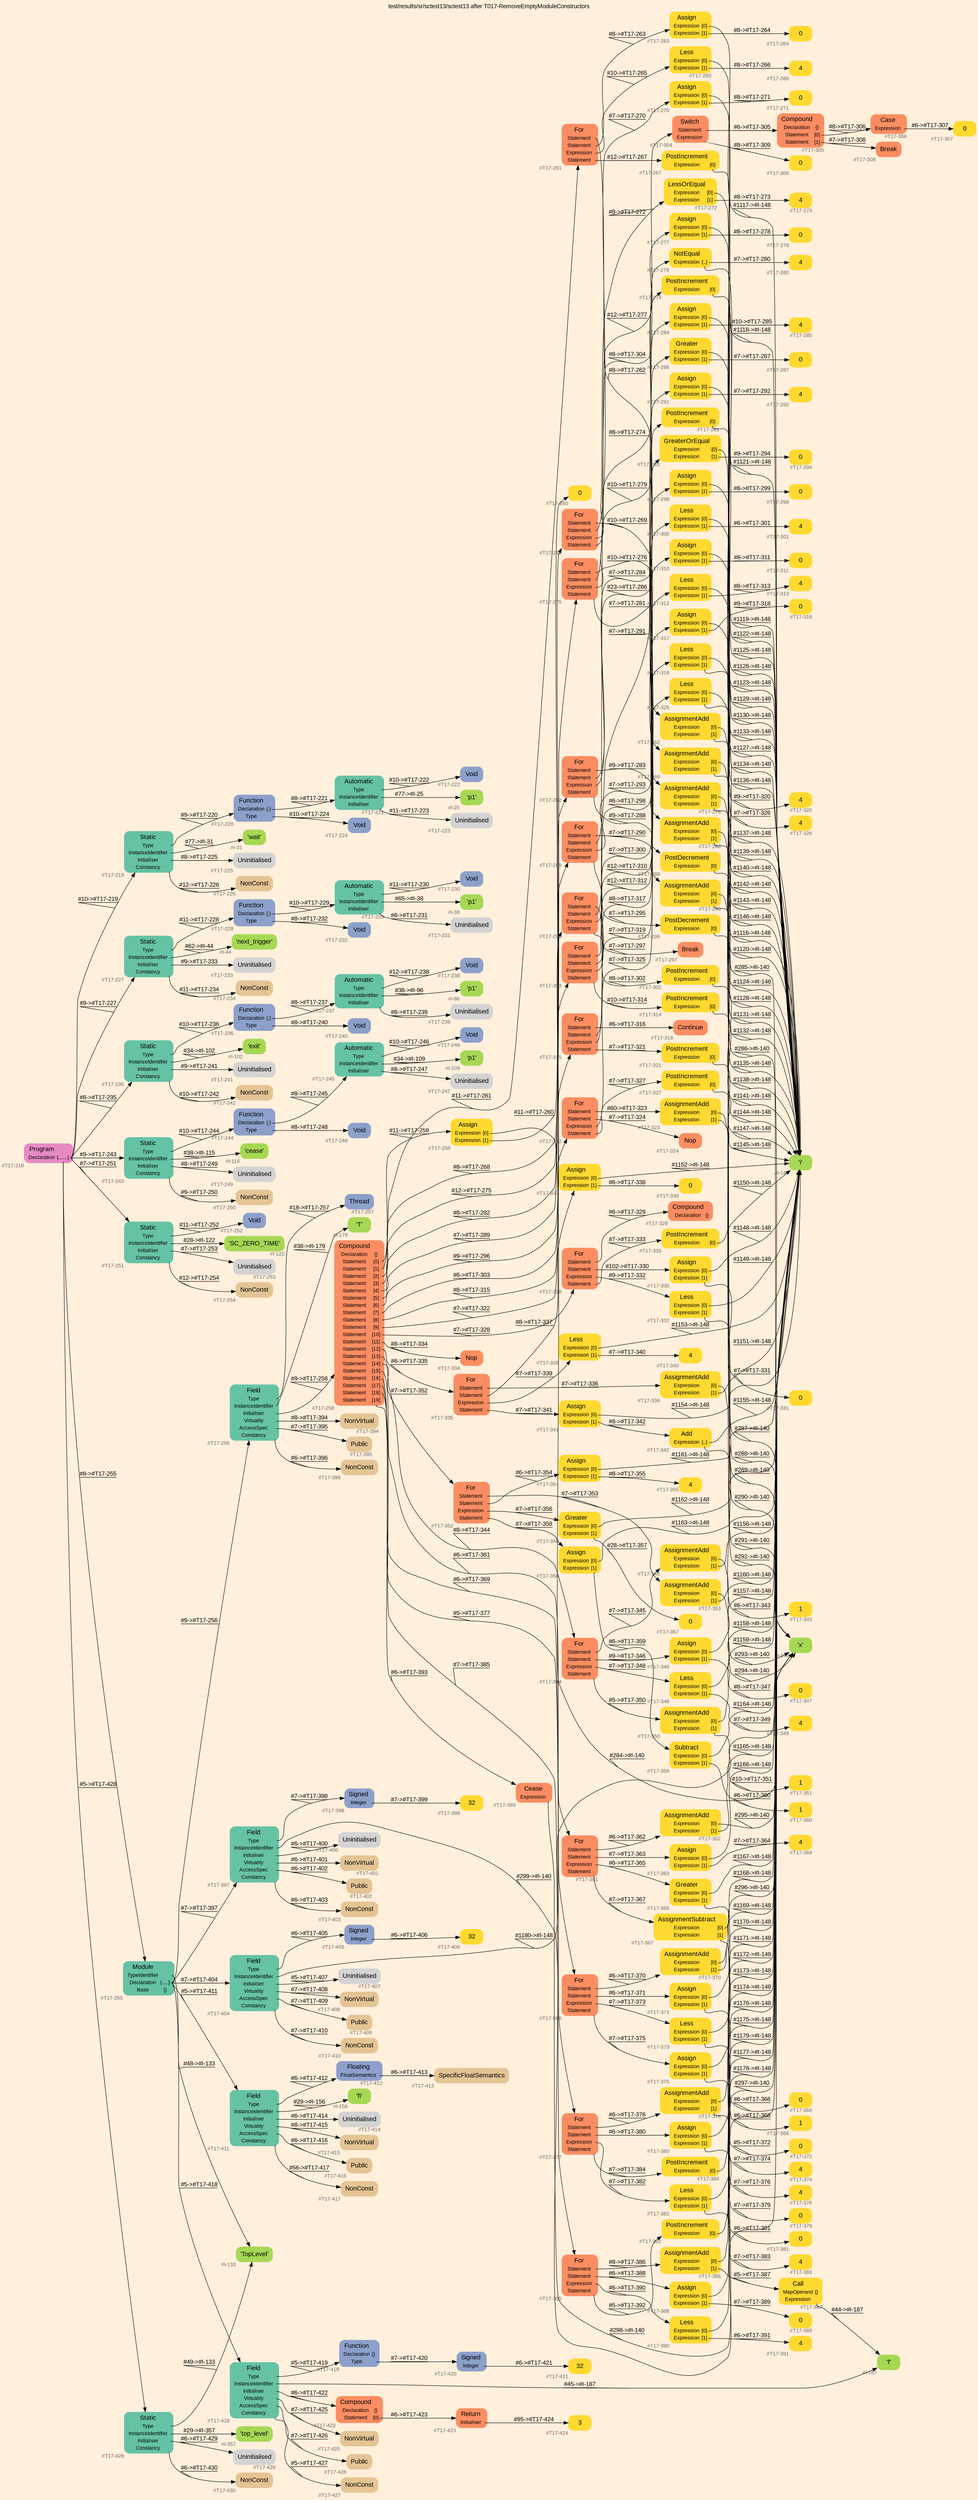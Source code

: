 digraph "test/results/sr/sctest13/sctest13 after T017-RemoveEmptyModuleConstructors" {
label = "test/results/sr/sctest13/sctest13 after T017-RemoveEmptyModuleConstructors"
labelloc = t
graph [
    rankdir = "LR"
    ranksep = 0.3
    bgcolor = antiquewhite1
    color = black
    fontcolor = black
    fontname = "Arial"
];
node [
    fontname = "Arial"
];
edge [
    fontname = "Arial"
];

// -------------------- node figure --------------------
// -------- block #T17-218 ----------
"#T17-218" [
    fillcolor = "/set28/4"
    xlabel = "#T17-218"
    fontsize = "12"
    fontcolor = grey40
    shape = "plaintext"
    label = <<TABLE BORDER="0" CELLBORDER="0" CELLSPACING="0">
     <TR><TD><FONT COLOR="black" POINT-SIZE="15">Program</FONT></TD></TR>
     <TR><TD><FONT COLOR="black" POINT-SIZE="12">Declaration</FONT></TD><TD PORT="port0"><FONT COLOR="black" POINT-SIZE="12">{.......}</FONT></TD></TR>
    </TABLE>>
    style = "rounded,filled"
];

// -------- block #T17-219 ----------
"#T17-219" [
    fillcolor = "/set28/1"
    xlabel = "#T17-219"
    fontsize = "12"
    fontcolor = grey40
    shape = "plaintext"
    label = <<TABLE BORDER="0" CELLBORDER="0" CELLSPACING="0">
     <TR><TD><FONT COLOR="black" POINT-SIZE="15">Static</FONT></TD></TR>
     <TR><TD><FONT COLOR="black" POINT-SIZE="12">Type</FONT></TD><TD PORT="port0"></TD></TR>
     <TR><TD><FONT COLOR="black" POINT-SIZE="12">InstanceIdentifier</FONT></TD><TD PORT="port1"></TD></TR>
     <TR><TD><FONT COLOR="black" POINT-SIZE="12">Initialiser</FONT></TD><TD PORT="port2"></TD></TR>
     <TR><TD><FONT COLOR="black" POINT-SIZE="12">Constancy</FONT></TD><TD PORT="port3"></TD></TR>
    </TABLE>>
    style = "rounded,filled"
];

// -------- block #T17-220 ----------
"#T17-220" [
    fillcolor = "/set28/3"
    xlabel = "#T17-220"
    fontsize = "12"
    fontcolor = grey40
    shape = "plaintext"
    label = <<TABLE BORDER="0" CELLBORDER="0" CELLSPACING="0">
     <TR><TD><FONT COLOR="black" POINT-SIZE="15">Function</FONT></TD></TR>
     <TR><TD><FONT COLOR="black" POINT-SIZE="12">Declaration</FONT></TD><TD PORT="port0"><FONT COLOR="black" POINT-SIZE="12">{.}</FONT></TD></TR>
     <TR><TD><FONT COLOR="black" POINT-SIZE="12">Type</FONT></TD><TD PORT="port1"></TD></TR>
    </TABLE>>
    style = "rounded,filled"
];

// -------- block #T17-221 ----------
"#T17-221" [
    fillcolor = "/set28/1"
    xlabel = "#T17-221"
    fontsize = "12"
    fontcolor = grey40
    shape = "plaintext"
    label = <<TABLE BORDER="0" CELLBORDER="0" CELLSPACING="0">
     <TR><TD><FONT COLOR="black" POINT-SIZE="15">Automatic</FONT></TD></TR>
     <TR><TD><FONT COLOR="black" POINT-SIZE="12">Type</FONT></TD><TD PORT="port0"></TD></TR>
     <TR><TD><FONT COLOR="black" POINT-SIZE="12">InstanceIdentifier</FONT></TD><TD PORT="port1"></TD></TR>
     <TR><TD><FONT COLOR="black" POINT-SIZE="12">Initialiser</FONT></TD><TD PORT="port2"></TD></TR>
    </TABLE>>
    style = "rounded,filled"
];

// -------- block #T17-222 ----------
"#T17-222" [
    fillcolor = "/set28/3"
    xlabel = "#T17-222"
    fontsize = "12"
    fontcolor = grey40
    shape = "plaintext"
    label = <<TABLE BORDER="0" CELLBORDER="0" CELLSPACING="0">
     <TR><TD><FONT COLOR="black" POINT-SIZE="15">Void</FONT></TD></TR>
    </TABLE>>
    style = "rounded,filled"
];

// -------- block #I-25 ----------
"#I-25" [
    fillcolor = "/set28/5"
    xlabel = "#I-25"
    fontsize = "12"
    fontcolor = grey40
    shape = "plaintext"
    label = <<TABLE BORDER="0" CELLBORDER="0" CELLSPACING="0">
     <TR><TD><FONT COLOR="black" POINT-SIZE="15">'p1'</FONT></TD></TR>
    </TABLE>>
    style = "rounded,filled"
];

// -------- block #T17-223 ----------
"#T17-223" [
    xlabel = "#T17-223"
    fontsize = "12"
    fontcolor = grey40
    shape = "plaintext"
    label = <<TABLE BORDER="0" CELLBORDER="0" CELLSPACING="0">
     <TR><TD><FONT COLOR="black" POINT-SIZE="15">Uninitialised</FONT></TD></TR>
    </TABLE>>
    style = "rounded,filled"
];

// -------- block #T17-224 ----------
"#T17-224" [
    fillcolor = "/set28/3"
    xlabel = "#T17-224"
    fontsize = "12"
    fontcolor = grey40
    shape = "plaintext"
    label = <<TABLE BORDER="0" CELLBORDER="0" CELLSPACING="0">
     <TR><TD><FONT COLOR="black" POINT-SIZE="15">Void</FONT></TD></TR>
    </TABLE>>
    style = "rounded,filled"
];

// -------- block #I-31 ----------
"#I-31" [
    fillcolor = "/set28/5"
    xlabel = "#I-31"
    fontsize = "12"
    fontcolor = grey40
    shape = "plaintext"
    label = <<TABLE BORDER="0" CELLBORDER="0" CELLSPACING="0">
     <TR><TD><FONT COLOR="black" POINT-SIZE="15">'wait'</FONT></TD></TR>
    </TABLE>>
    style = "rounded,filled"
];

// -------- block #T17-225 ----------
"#T17-225" [
    xlabel = "#T17-225"
    fontsize = "12"
    fontcolor = grey40
    shape = "plaintext"
    label = <<TABLE BORDER="0" CELLBORDER="0" CELLSPACING="0">
     <TR><TD><FONT COLOR="black" POINT-SIZE="15">Uninitialised</FONT></TD></TR>
    </TABLE>>
    style = "rounded,filled"
];

// -------- block #T17-226 ----------
"#T17-226" [
    fillcolor = "/set28/7"
    xlabel = "#T17-226"
    fontsize = "12"
    fontcolor = grey40
    shape = "plaintext"
    label = <<TABLE BORDER="0" CELLBORDER="0" CELLSPACING="0">
     <TR><TD><FONT COLOR="black" POINT-SIZE="15">NonConst</FONT></TD></TR>
    </TABLE>>
    style = "rounded,filled"
];

// -------- block #T17-227 ----------
"#T17-227" [
    fillcolor = "/set28/1"
    xlabel = "#T17-227"
    fontsize = "12"
    fontcolor = grey40
    shape = "plaintext"
    label = <<TABLE BORDER="0" CELLBORDER="0" CELLSPACING="0">
     <TR><TD><FONT COLOR="black" POINT-SIZE="15">Static</FONT></TD></TR>
     <TR><TD><FONT COLOR="black" POINT-SIZE="12">Type</FONT></TD><TD PORT="port0"></TD></TR>
     <TR><TD><FONT COLOR="black" POINT-SIZE="12">InstanceIdentifier</FONT></TD><TD PORT="port1"></TD></TR>
     <TR><TD><FONT COLOR="black" POINT-SIZE="12">Initialiser</FONT></TD><TD PORT="port2"></TD></TR>
     <TR><TD><FONT COLOR="black" POINT-SIZE="12">Constancy</FONT></TD><TD PORT="port3"></TD></TR>
    </TABLE>>
    style = "rounded,filled"
];

// -------- block #T17-228 ----------
"#T17-228" [
    fillcolor = "/set28/3"
    xlabel = "#T17-228"
    fontsize = "12"
    fontcolor = grey40
    shape = "plaintext"
    label = <<TABLE BORDER="0" CELLBORDER="0" CELLSPACING="0">
     <TR><TD><FONT COLOR="black" POINT-SIZE="15">Function</FONT></TD></TR>
     <TR><TD><FONT COLOR="black" POINT-SIZE="12">Declaration</FONT></TD><TD PORT="port0"><FONT COLOR="black" POINT-SIZE="12">{.}</FONT></TD></TR>
     <TR><TD><FONT COLOR="black" POINT-SIZE="12">Type</FONT></TD><TD PORT="port1"></TD></TR>
    </TABLE>>
    style = "rounded,filled"
];

// -------- block #T17-229 ----------
"#T17-229" [
    fillcolor = "/set28/1"
    xlabel = "#T17-229"
    fontsize = "12"
    fontcolor = grey40
    shape = "plaintext"
    label = <<TABLE BORDER="0" CELLBORDER="0" CELLSPACING="0">
     <TR><TD><FONT COLOR="black" POINT-SIZE="15">Automatic</FONT></TD></TR>
     <TR><TD><FONT COLOR="black" POINT-SIZE="12">Type</FONT></TD><TD PORT="port0"></TD></TR>
     <TR><TD><FONT COLOR="black" POINT-SIZE="12">InstanceIdentifier</FONT></TD><TD PORT="port1"></TD></TR>
     <TR><TD><FONT COLOR="black" POINT-SIZE="12">Initialiser</FONT></TD><TD PORT="port2"></TD></TR>
    </TABLE>>
    style = "rounded,filled"
];

// -------- block #T17-230 ----------
"#T17-230" [
    fillcolor = "/set28/3"
    xlabel = "#T17-230"
    fontsize = "12"
    fontcolor = grey40
    shape = "plaintext"
    label = <<TABLE BORDER="0" CELLBORDER="0" CELLSPACING="0">
     <TR><TD><FONT COLOR="black" POINT-SIZE="15">Void</FONT></TD></TR>
    </TABLE>>
    style = "rounded,filled"
];

// -------- block #I-38 ----------
"#I-38" [
    fillcolor = "/set28/5"
    xlabel = "#I-38"
    fontsize = "12"
    fontcolor = grey40
    shape = "plaintext"
    label = <<TABLE BORDER="0" CELLBORDER="0" CELLSPACING="0">
     <TR><TD><FONT COLOR="black" POINT-SIZE="15">'p1'</FONT></TD></TR>
    </TABLE>>
    style = "rounded,filled"
];

// -------- block #T17-231 ----------
"#T17-231" [
    xlabel = "#T17-231"
    fontsize = "12"
    fontcolor = grey40
    shape = "plaintext"
    label = <<TABLE BORDER="0" CELLBORDER="0" CELLSPACING="0">
     <TR><TD><FONT COLOR="black" POINT-SIZE="15">Uninitialised</FONT></TD></TR>
    </TABLE>>
    style = "rounded,filled"
];

// -------- block #T17-232 ----------
"#T17-232" [
    fillcolor = "/set28/3"
    xlabel = "#T17-232"
    fontsize = "12"
    fontcolor = grey40
    shape = "plaintext"
    label = <<TABLE BORDER="0" CELLBORDER="0" CELLSPACING="0">
     <TR><TD><FONT COLOR="black" POINT-SIZE="15">Void</FONT></TD></TR>
    </TABLE>>
    style = "rounded,filled"
];

// -------- block #I-44 ----------
"#I-44" [
    fillcolor = "/set28/5"
    xlabel = "#I-44"
    fontsize = "12"
    fontcolor = grey40
    shape = "plaintext"
    label = <<TABLE BORDER="0" CELLBORDER="0" CELLSPACING="0">
     <TR><TD><FONT COLOR="black" POINT-SIZE="15">'next_trigger'</FONT></TD></TR>
    </TABLE>>
    style = "rounded,filled"
];

// -------- block #T17-233 ----------
"#T17-233" [
    xlabel = "#T17-233"
    fontsize = "12"
    fontcolor = grey40
    shape = "plaintext"
    label = <<TABLE BORDER="0" CELLBORDER="0" CELLSPACING="0">
     <TR><TD><FONT COLOR="black" POINT-SIZE="15">Uninitialised</FONT></TD></TR>
    </TABLE>>
    style = "rounded,filled"
];

// -------- block #T17-234 ----------
"#T17-234" [
    fillcolor = "/set28/7"
    xlabel = "#T17-234"
    fontsize = "12"
    fontcolor = grey40
    shape = "plaintext"
    label = <<TABLE BORDER="0" CELLBORDER="0" CELLSPACING="0">
     <TR><TD><FONT COLOR="black" POINT-SIZE="15">NonConst</FONT></TD></TR>
    </TABLE>>
    style = "rounded,filled"
];

// -------- block #T17-235 ----------
"#T17-235" [
    fillcolor = "/set28/1"
    xlabel = "#T17-235"
    fontsize = "12"
    fontcolor = grey40
    shape = "plaintext"
    label = <<TABLE BORDER="0" CELLBORDER="0" CELLSPACING="0">
     <TR><TD><FONT COLOR="black" POINT-SIZE="15">Static</FONT></TD></TR>
     <TR><TD><FONT COLOR="black" POINT-SIZE="12">Type</FONT></TD><TD PORT="port0"></TD></TR>
     <TR><TD><FONT COLOR="black" POINT-SIZE="12">InstanceIdentifier</FONT></TD><TD PORT="port1"></TD></TR>
     <TR><TD><FONT COLOR="black" POINT-SIZE="12">Initialiser</FONT></TD><TD PORT="port2"></TD></TR>
     <TR><TD><FONT COLOR="black" POINT-SIZE="12">Constancy</FONT></TD><TD PORT="port3"></TD></TR>
    </TABLE>>
    style = "rounded,filled"
];

// -------- block #T17-236 ----------
"#T17-236" [
    fillcolor = "/set28/3"
    xlabel = "#T17-236"
    fontsize = "12"
    fontcolor = grey40
    shape = "plaintext"
    label = <<TABLE BORDER="0" CELLBORDER="0" CELLSPACING="0">
     <TR><TD><FONT COLOR="black" POINT-SIZE="15">Function</FONT></TD></TR>
     <TR><TD><FONT COLOR="black" POINT-SIZE="12">Declaration</FONT></TD><TD PORT="port0"><FONT COLOR="black" POINT-SIZE="12">{.}</FONT></TD></TR>
     <TR><TD><FONT COLOR="black" POINT-SIZE="12">Type</FONT></TD><TD PORT="port1"></TD></TR>
    </TABLE>>
    style = "rounded,filled"
];

// -------- block #T17-237 ----------
"#T17-237" [
    fillcolor = "/set28/1"
    xlabel = "#T17-237"
    fontsize = "12"
    fontcolor = grey40
    shape = "plaintext"
    label = <<TABLE BORDER="0" CELLBORDER="0" CELLSPACING="0">
     <TR><TD><FONT COLOR="black" POINT-SIZE="15">Automatic</FONT></TD></TR>
     <TR><TD><FONT COLOR="black" POINT-SIZE="12">Type</FONT></TD><TD PORT="port0"></TD></TR>
     <TR><TD><FONT COLOR="black" POINT-SIZE="12">InstanceIdentifier</FONT></TD><TD PORT="port1"></TD></TR>
     <TR><TD><FONT COLOR="black" POINT-SIZE="12">Initialiser</FONT></TD><TD PORT="port2"></TD></TR>
    </TABLE>>
    style = "rounded,filled"
];

// -------- block #T17-238 ----------
"#T17-238" [
    fillcolor = "/set28/3"
    xlabel = "#T17-238"
    fontsize = "12"
    fontcolor = grey40
    shape = "plaintext"
    label = <<TABLE BORDER="0" CELLBORDER="0" CELLSPACING="0">
     <TR><TD><FONT COLOR="black" POINT-SIZE="15">Void</FONT></TD></TR>
    </TABLE>>
    style = "rounded,filled"
];

// -------- block #I-96 ----------
"#I-96" [
    fillcolor = "/set28/5"
    xlabel = "#I-96"
    fontsize = "12"
    fontcolor = grey40
    shape = "plaintext"
    label = <<TABLE BORDER="0" CELLBORDER="0" CELLSPACING="0">
     <TR><TD><FONT COLOR="black" POINT-SIZE="15">'p1'</FONT></TD></TR>
    </TABLE>>
    style = "rounded,filled"
];

// -------- block #T17-239 ----------
"#T17-239" [
    xlabel = "#T17-239"
    fontsize = "12"
    fontcolor = grey40
    shape = "plaintext"
    label = <<TABLE BORDER="0" CELLBORDER="0" CELLSPACING="0">
     <TR><TD><FONT COLOR="black" POINT-SIZE="15">Uninitialised</FONT></TD></TR>
    </TABLE>>
    style = "rounded,filled"
];

// -------- block #T17-240 ----------
"#T17-240" [
    fillcolor = "/set28/3"
    xlabel = "#T17-240"
    fontsize = "12"
    fontcolor = grey40
    shape = "plaintext"
    label = <<TABLE BORDER="0" CELLBORDER="0" CELLSPACING="0">
     <TR><TD><FONT COLOR="black" POINT-SIZE="15">Void</FONT></TD></TR>
    </TABLE>>
    style = "rounded,filled"
];

// -------- block #I-102 ----------
"#I-102" [
    fillcolor = "/set28/5"
    xlabel = "#I-102"
    fontsize = "12"
    fontcolor = grey40
    shape = "plaintext"
    label = <<TABLE BORDER="0" CELLBORDER="0" CELLSPACING="0">
     <TR><TD><FONT COLOR="black" POINT-SIZE="15">'exit'</FONT></TD></TR>
    </TABLE>>
    style = "rounded,filled"
];

// -------- block #T17-241 ----------
"#T17-241" [
    xlabel = "#T17-241"
    fontsize = "12"
    fontcolor = grey40
    shape = "plaintext"
    label = <<TABLE BORDER="0" CELLBORDER="0" CELLSPACING="0">
     <TR><TD><FONT COLOR="black" POINT-SIZE="15">Uninitialised</FONT></TD></TR>
    </TABLE>>
    style = "rounded,filled"
];

// -------- block #T17-242 ----------
"#T17-242" [
    fillcolor = "/set28/7"
    xlabel = "#T17-242"
    fontsize = "12"
    fontcolor = grey40
    shape = "plaintext"
    label = <<TABLE BORDER="0" CELLBORDER="0" CELLSPACING="0">
     <TR><TD><FONT COLOR="black" POINT-SIZE="15">NonConst</FONT></TD></TR>
    </TABLE>>
    style = "rounded,filled"
];

// -------- block #T17-243 ----------
"#T17-243" [
    fillcolor = "/set28/1"
    xlabel = "#T17-243"
    fontsize = "12"
    fontcolor = grey40
    shape = "plaintext"
    label = <<TABLE BORDER="0" CELLBORDER="0" CELLSPACING="0">
     <TR><TD><FONT COLOR="black" POINT-SIZE="15">Static</FONT></TD></TR>
     <TR><TD><FONT COLOR="black" POINT-SIZE="12">Type</FONT></TD><TD PORT="port0"></TD></TR>
     <TR><TD><FONT COLOR="black" POINT-SIZE="12">InstanceIdentifier</FONT></TD><TD PORT="port1"></TD></TR>
     <TR><TD><FONT COLOR="black" POINT-SIZE="12">Initialiser</FONT></TD><TD PORT="port2"></TD></TR>
     <TR><TD><FONT COLOR="black" POINT-SIZE="12">Constancy</FONT></TD><TD PORT="port3"></TD></TR>
    </TABLE>>
    style = "rounded,filled"
];

// -------- block #T17-244 ----------
"#T17-244" [
    fillcolor = "/set28/3"
    xlabel = "#T17-244"
    fontsize = "12"
    fontcolor = grey40
    shape = "plaintext"
    label = <<TABLE BORDER="0" CELLBORDER="0" CELLSPACING="0">
     <TR><TD><FONT COLOR="black" POINT-SIZE="15">Function</FONT></TD></TR>
     <TR><TD><FONT COLOR="black" POINT-SIZE="12">Declaration</FONT></TD><TD PORT="port0"><FONT COLOR="black" POINT-SIZE="12">{.}</FONT></TD></TR>
     <TR><TD><FONT COLOR="black" POINT-SIZE="12">Type</FONT></TD><TD PORT="port1"></TD></TR>
    </TABLE>>
    style = "rounded,filled"
];

// -------- block #T17-245 ----------
"#T17-245" [
    fillcolor = "/set28/1"
    xlabel = "#T17-245"
    fontsize = "12"
    fontcolor = grey40
    shape = "plaintext"
    label = <<TABLE BORDER="0" CELLBORDER="0" CELLSPACING="0">
     <TR><TD><FONT COLOR="black" POINT-SIZE="15">Automatic</FONT></TD></TR>
     <TR><TD><FONT COLOR="black" POINT-SIZE="12">Type</FONT></TD><TD PORT="port0"></TD></TR>
     <TR><TD><FONT COLOR="black" POINT-SIZE="12">InstanceIdentifier</FONT></TD><TD PORT="port1"></TD></TR>
     <TR><TD><FONT COLOR="black" POINT-SIZE="12">Initialiser</FONT></TD><TD PORT="port2"></TD></TR>
    </TABLE>>
    style = "rounded,filled"
];

// -------- block #T17-246 ----------
"#T17-246" [
    fillcolor = "/set28/3"
    xlabel = "#T17-246"
    fontsize = "12"
    fontcolor = grey40
    shape = "plaintext"
    label = <<TABLE BORDER="0" CELLBORDER="0" CELLSPACING="0">
     <TR><TD><FONT COLOR="black" POINT-SIZE="15">Void</FONT></TD></TR>
    </TABLE>>
    style = "rounded,filled"
];

// -------- block #I-109 ----------
"#I-109" [
    fillcolor = "/set28/5"
    xlabel = "#I-109"
    fontsize = "12"
    fontcolor = grey40
    shape = "plaintext"
    label = <<TABLE BORDER="0" CELLBORDER="0" CELLSPACING="0">
     <TR><TD><FONT COLOR="black" POINT-SIZE="15">'p1'</FONT></TD></TR>
    </TABLE>>
    style = "rounded,filled"
];

// -------- block #T17-247 ----------
"#T17-247" [
    xlabel = "#T17-247"
    fontsize = "12"
    fontcolor = grey40
    shape = "plaintext"
    label = <<TABLE BORDER="0" CELLBORDER="0" CELLSPACING="0">
     <TR><TD><FONT COLOR="black" POINT-SIZE="15">Uninitialised</FONT></TD></TR>
    </TABLE>>
    style = "rounded,filled"
];

// -------- block #T17-248 ----------
"#T17-248" [
    fillcolor = "/set28/3"
    xlabel = "#T17-248"
    fontsize = "12"
    fontcolor = grey40
    shape = "plaintext"
    label = <<TABLE BORDER="0" CELLBORDER="0" CELLSPACING="0">
     <TR><TD><FONT COLOR="black" POINT-SIZE="15">Void</FONT></TD></TR>
    </TABLE>>
    style = "rounded,filled"
];

// -------- block #I-115 ----------
"#I-115" [
    fillcolor = "/set28/5"
    xlabel = "#I-115"
    fontsize = "12"
    fontcolor = grey40
    shape = "plaintext"
    label = <<TABLE BORDER="0" CELLBORDER="0" CELLSPACING="0">
     <TR><TD><FONT COLOR="black" POINT-SIZE="15">'cease'</FONT></TD></TR>
    </TABLE>>
    style = "rounded,filled"
];

// -------- block #T17-249 ----------
"#T17-249" [
    xlabel = "#T17-249"
    fontsize = "12"
    fontcolor = grey40
    shape = "plaintext"
    label = <<TABLE BORDER="0" CELLBORDER="0" CELLSPACING="0">
     <TR><TD><FONT COLOR="black" POINT-SIZE="15">Uninitialised</FONT></TD></TR>
    </TABLE>>
    style = "rounded,filled"
];

// -------- block #T17-250 ----------
"#T17-250" [
    fillcolor = "/set28/7"
    xlabel = "#T17-250"
    fontsize = "12"
    fontcolor = grey40
    shape = "plaintext"
    label = <<TABLE BORDER="0" CELLBORDER="0" CELLSPACING="0">
     <TR><TD><FONT COLOR="black" POINT-SIZE="15">NonConst</FONT></TD></TR>
    </TABLE>>
    style = "rounded,filled"
];

// -------- block #T17-251 ----------
"#T17-251" [
    fillcolor = "/set28/1"
    xlabel = "#T17-251"
    fontsize = "12"
    fontcolor = grey40
    shape = "plaintext"
    label = <<TABLE BORDER="0" CELLBORDER="0" CELLSPACING="0">
     <TR><TD><FONT COLOR="black" POINT-SIZE="15">Static</FONT></TD></TR>
     <TR><TD><FONT COLOR="black" POINT-SIZE="12">Type</FONT></TD><TD PORT="port0"></TD></TR>
     <TR><TD><FONT COLOR="black" POINT-SIZE="12">InstanceIdentifier</FONT></TD><TD PORT="port1"></TD></TR>
     <TR><TD><FONT COLOR="black" POINT-SIZE="12">Initialiser</FONT></TD><TD PORT="port2"></TD></TR>
     <TR><TD><FONT COLOR="black" POINT-SIZE="12">Constancy</FONT></TD><TD PORT="port3"></TD></TR>
    </TABLE>>
    style = "rounded,filled"
];

// -------- block #T17-252 ----------
"#T17-252" [
    fillcolor = "/set28/3"
    xlabel = "#T17-252"
    fontsize = "12"
    fontcolor = grey40
    shape = "plaintext"
    label = <<TABLE BORDER="0" CELLBORDER="0" CELLSPACING="0">
     <TR><TD><FONT COLOR="black" POINT-SIZE="15">Void</FONT></TD></TR>
    </TABLE>>
    style = "rounded,filled"
];

// -------- block #I-122 ----------
"#I-122" [
    fillcolor = "/set28/5"
    xlabel = "#I-122"
    fontsize = "12"
    fontcolor = grey40
    shape = "plaintext"
    label = <<TABLE BORDER="0" CELLBORDER="0" CELLSPACING="0">
     <TR><TD><FONT COLOR="black" POINT-SIZE="15">'SC_ZERO_TIME'</FONT></TD></TR>
    </TABLE>>
    style = "rounded,filled"
];

// -------- block #T17-253 ----------
"#T17-253" [
    xlabel = "#T17-253"
    fontsize = "12"
    fontcolor = grey40
    shape = "plaintext"
    label = <<TABLE BORDER="0" CELLBORDER="0" CELLSPACING="0">
     <TR><TD><FONT COLOR="black" POINT-SIZE="15">Uninitialised</FONT></TD></TR>
    </TABLE>>
    style = "rounded,filled"
];

// -------- block #T17-254 ----------
"#T17-254" [
    fillcolor = "/set28/7"
    xlabel = "#T17-254"
    fontsize = "12"
    fontcolor = grey40
    shape = "plaintext"
    label = <<TABLE BORDER="0" CELLBORDER="0" CELLSPACING="0">
     <TR><TD><FONT COLOR="black" POINT-SIZE="15">NonConst</FONT></TD></TR>
    </TABLE>>
    style = "rounded,filled"
];

// -------- block #T17-255 ----------
"#T17-255" [
    fillcolor = "/set28/1"
    xlabel = "#T17-255"
    fontsize = "12"
    fontcolor = grey40
    shape = "plaintext"
    label = <<TABLE BORDER="0" CELLBORDER="0" CELLSPACING="0">
     <TR><TD><FONT COLOR="black" POINT-SIZE="15">Module</FONT></TD></TR>
     <TR><TD><FONT COLOR="black" POINT-SIZE="12">TypeIdentifier</FONT></TD><TD PORT="port0"></TD></TR>
     <TR><TD><FONT COLOR="black" POINT-SIZE="12">Declaration</FONT></TD><TD PORT="port1"><FONT COLOR="black" POINT-SIZE="12">{.....}</FONT></TD></TR>
     <TR><TD><FONT COLOR="black" POINT-SIZE="12">Base</FONT></TD><TD PORT="port2"><FONT COLOR="black" POINT-SIZE="12">{}</FONT></TD></TR>
    </TABLE>>
    style = "rounded,filled"
];

// -------- block #I-133 ----------
"#I-133" [
    fillcolor = "/set28/5"
    xlabel = "#I-133"
    fontsize = "12"
    fontcolor = grey40
    shape = "plaintext"
    label = <<TABLE BORDER="0" CELLBORDER="0" CELLSPACING="0">
     <TR><TD><FONT COLOR="black" POINT-SIZE="15">'TopLevel'</FONT></TD></TR>
    </TABLE>>
    style = "rounded,filled"
];

// -------- block #T17-256 ----------
"#T17-256" [
    fillcolor = "/set28/1"
    xlabel = "#T17-256"
    fontsize = "12"
    fontcolor = grey40
    shape = "plaintext"
    label = <<TABLE BORDER="0" CELLBORDER="0" CELLSPACING="0">
     <TR><TD><FONT COLOR="black" POINT-SIZE="15">Field</FONT></TD></TR>
     <TR><TD><FONT COLOR="black" POINT-SIZE="12">Type</FONT></TD><TD PORT="port0"></TD></TR>
     <TR><TD><FONT COLOR="black" POINT-SIZE="12">InstanceIdentifier</FONT></TD><TD PORT="port1"></TD></TR>
     <TR><TD><FONT COLOR="black" POINT-SIZE="12">Initialiser</FONT></TD><TD PORT="port2"></TD></TR>
     <TR><TD><FONT COLOR="black" POINT-SIZE="12">Virtuality</FONT></TD><TD PORT="port3"></TD></TR>
     <TR><TD><FONT COLOR="black" POINT-SIZE="12">AccessSpec</FONT></TD><TD PORT="port4"></TD></TR>
     <TR><TD><FONT COLOR="black" POINT-SIZE="12">Constancy</FONT></TD><TD PORT="port5"></TD></TR>
    </TABLE>>
    style = "rounded,filled"
];

// -------- block #T17-257 ----------
"#T17-257" [
    fillcolor = "/set28/3"
    xlabel = "#T17-257"
    fontsize = "12"
    fontcolor = grey40
    shape = "plaintext"
    label = <<TABLE BORDER="0" CELLBORDER="0" CELLSPACING="0">
     <TR><TD><FONT COLOR="black" POINT-SIZE="15">Thread</FONT></TD></TR>
    </TABLE>>
    style = "rounded,filled"
];

// -------- block #I-179 ----------
"#I-179" [
    fillcolor = "/set28/5"
    xlabel = "#I-179"
    fontsize = "12"
    fontcolor = grey40
    shape = "plaintext"
    label = <<TABLE BORDER="0" CELLBORDER="0" CELLSPACING="0">
     <TR><TD><FONT COLOR="black" POINT-SIZE="15">'T'</FONT></TD></TR>
    </TABLE>>
    style = "rounded,filled"
];

// -------- block #T17-258 ----------
"#T17-258" [
    fillcolor = "/set28/2"
    xlabel = "#T17-258"
    fontsize = "12"
    fontcolor = grey40
    shape = "plaintext"
    label = <<TABLE BORDER="0" CELLBORDER="0" CELLSPACING="0">
     <TR><TD><FONT COLOR="black" POINT-SIZE="15">Compound</FONT></TD></TR>
     <TR><TD><FONT COLOR="black" POINT-SIZE="12">Declaration</FONT></TD><TD PORT="port0"><FONT COLOR="black" POINT-SIZE="12">{}</FONT></TD></TR>
     <TR><TD><FONT COLOR="black" POINT-SIZE="12">Statement</FONT></TD><TD PORT="port1"><FONT COLOR="black" POINT-SIZE="12">[0]</FONT></TD></TR>
     <TR><TD><FONT COLOR="black" POINT-SIZE="12">Statement</FONT></TD><TD PORT="port2"><FONT COLOR="black" POINT-SIZE="12">[1]</FONT></TD></TR>
     <TR><TD><FONT COLOR="black" POINT-SIZE="12">Statement</FONT></TD><TD PORT="port3"><FONT COLOR="black" POINT-SIZE="12">[2]</FONT></TD></TR>
     <TR><TD><FONT COLOR="black" POINT-SIZE="12">Statement</FONT></TD><TD PORT="port4"><FONT COLOR="black" POINT-SIZE="12">[3]</FONT></TD></TR>
     <TR><TD><FONT COLOR="black" POINT-SIZE="12">Statement</FONT></TD><TD PORT="port5"><FONT COLOR="black" POINT-SIZE="12">[4]</FONT></TD></TR>
     <TR><TD><FONT COLOR="black" POINT-SIZE="12">Statement</FONT></TD><TD PORT="port6"><FONT COLOR="black" POINT-SIZE="12">[5]</FONT></TD></TR>
     <TR><TD><FONT COLOR="black" POINT-SIZE="12">Statement</FONT></TD><TD PORT="port7"><FONT COLOR="black" POINT-SIZE="12">[6]</FONT></TD></TR>
     <TR><TD><FONT COLOR="black" POINT-SIZE="12">Statement</FONT></TD><TD PORT="port8"><FONT COLOR="black" POINT-SIZE="12">[7]</FONT></TD></TR>
     <TR><TD><FONT COLOR="black" POINT-SIZE="12">Statement</FONT></TD><TD PORT="port9"><FONT COLOR="black" POINT-SIZE="12">[8]</FONT></TD></TR>
     <TR><TD><FONT COLOR="black" POINT-SIZE="12">Statement</FONT></TD><TD PORT="port10"><FONT COLOR="black" POINT-SIZE="12">[9]</FONT></TD></TR>
     <TR><TD><FONT COLOR="black" POINT-SIZE="12">Statement</FONT></TD><TD PORT="port11"><FONT COLOR="black" POINT-SIZE="12">[10]</FONT></TD></TR>
     <TR><TD><FONT COLOR="black" POINT-SIZE="12">Statement</FONT></TD><TD PORT="port12"><FONT COLOR="black" POINT-SIZE="12">[11]</FONT></TD></TR>
     <TR><TD><FONT COLOR="black" POINT-SIZE="12">Statement</FONT></TD><TD PORT="port13"><FONT COLOR="black" POINT-SIZE="12">[12]</FONT></TD></TR>
     <TR><TD><FONT COLOR="black" POINT-SIZE="12">Statement</FONT></TD><TD PORT="port14"><FONT COLOR="black" POINT-SIZE="12">[13]</FONT></TD></TR>
     <TR><TD><FONT COLOR="black" POINT-SIZE="12">Statement</FONT></TD><TD PORT="port15"><FONT COLOR="black" POINT-SIZE="12">[14]</FONT></TD></TR>
     <TR><TD><FONT COLOR="black" POINT-SIZE="12">Statement</FONT></TD><TD PORT="port16"><FONT COLOR="black" POINT-SIZE="12">[15]</FONT></TD></TR>
     <TR><TD><FONT COLOR="black" POINT-SIZE="12">Statement</FONT></TD><TD PORT="port17"><FONT COLOR="black" POINT-SIZE="12">[16]</FONT></TD></TR>
     <TR><TD><FONT COLOR="black" POINT-SIZE="12">Statement</FONT></TD><TD PORT="port18"><FONT COLOR="black" POINT-SIZE="12">[17]</FONT></TD></TR>
     <TR><TD><FONT COLOR="black" POINT-SIZE="12">Statement</FONT></TD><TD PORT="port19"><FONT COLOR="black" POINT-SIZE="12">[18]</FONT></TD></TR>
     <TR><TD><FONT COLOR="black" POINT-SIZE="12">Statement</FONT></TD><TD PORT="port20"><FONT COLOR="black" POINT-SIZE="12">[19]</FONT></TD></TR>
    </TABLE>>
    style = "rounded,filled"
];

// -------- block #T17-259 ----------
"#T17-259" [
    fillcolor = "/set28/6"
    xlabel = "#T17-259"
    fontsize = "12"
    fontcolor = grey40
    shape = "plaintext"
    label = <<TABLE BORDER="0" CELLBORDER="0" CELLSPACING="0">
     <TR><TD><FONT COLOR="black" POINT-SIZE="15">Assign</FONT></TD></TR>
     <TR><TD><FONT COLOR="black" POINT-SIZE="12">Expression</FONT></TD><TD PORT="port0"><FONT COLOR="black" POINT-SIZE="12">[0]</FONT></TD></TR>
     <TR><TD><FONT COLOR="black" POINT-SIZE="12">Expression</FONT></TD><TD PORT="port1"><FONT COLOR="black" POINT-SIZE="12">[1]</FONT></TD></TR>
    </TABLE>>
    style = "rounded,filled"
];

// -------- block #I-140 ----------
"#I-140" [
    fillcolor = "/set28/5"
    xlabel = "#I-140"
    fontsize = "12"
    fontcolor = grey40
    shape = "plaintext"
    label = <<TABLE BORDER="0" CELLBORDER="0" CELLSPACING="0">
     <TR><TD><FONT COLOR="black" POINT-SIZE="15">'x'</FONT></TD></TR>
    </TABLE>>
    style = "rounded,filled"
];

// -------- block #T17-260 ----------
"#T17-260" [
    fillcolor = "/set28/6"
    xlabel = "#T17-260"
    fontsize = "12"
    fontcolor = grey40
    shape = "plaintext"
    label = <<TABLE BORDER="0" CELLBORDER="0" CELLSPACING="0">
     <TR><TD><FONT COLOR="black" POINT-SIZE="15">0</FONT></TD></TR>
    </TABLE>>
    style = "rounded,filled"
];

// -------- block #T17-261 ----------
"#T17-261" [
    fillcolor = "/set28/2"
    xlabel = "#T17-261"
    fontsize = "12"
    fontcolor = grey40
    shape = "plaintext"
    label = <<TABLE BORDER="0" CELLBORDER="0" CELLSPACING="0">
     <TR><TD><FONT COLOR="black" POINT-SIZE="15">For</FONT></TD></TR>
     <TR><TD><FONT COLOR="black" POINT-SIZE="12">Statement</FONT></TD><TD PORT="port0"></TD></TR>
     <TR><TD><FONT COLOR="black" POINT-SIZE="12">Statement</FONT></TD><TD PORT="port1"></TD></TR>
     <TR><TD><FONT COLOR="black" POINT-SIZE="12">Expression</FONT></TD><TD PORT="port2"></TD></TR>
     <TR><TD><FONT COLOR="black" POINT-SIZE="12">Statement</FONT></TD><TD PORT="port3"></TD></TR>
    </TABLE>>
    style = "rounded,filled"
];

// -------- block #T17-262 ----------
"#T17-262" [
    fillcolor = "/set28/6"
    xlabel = "#T17-262"
    fontsize = "12"
    fontcolor = grey40
    shape = "plaintext"
    label = <<TABLE BORDER="0" CELLBORDER="0" CELLSPACING="0">
     <TR><TD><FONT COLOR="black" POINT-SIZE="15">AssignmentAdd</FONT></TD></TR>
     <TR><TD><FONT COLOR="black" POINT-SIZE="12">Expression</FONT></TD><TD PORT="port0"><FONT COLOR="black" POINT-SIZE="12">[0]</FONT></TD></TR>
     <TR><TD><FONT COLOR="black" POINT-SIZE="12">Expression</FONT></TD><TD PORT="port1"><FONT COLOR="black" POINT-SIZE="12">[1]</FONT></TD></TR>
    </TABLE>>
    style = "rounded,filled"
];

// -------- block #I-148 ----------
"#I-148" [
    fillcolor = "/set28/5"
    xlabel = "#I-148"
    fontsize = "12"
    fontcolor = grey40
    shape = "plaintext"
    label = <<TABLE BORDER="0" CELLBORDER="0" CELLSPACING="0">
     <TR><TD><FONT COLOR="black" POINT-SIZE="15">'i'</FONT></TD></TR>
    </TABLE>>
    style = "rounded,filled"
];

// -------- block #T17-263 ----------
"#T17-263" [
    fillcolor = "/set28/6"
    xlabel = "#T17-263"
    fontsize = "12"
    fontcolor = grey40
    shape = "plaintext"
    label = <<TABLE BORDER="0" CELLBORDER="0" CELLSPACING="0">
     <TR><TD><FONT COLOR="black" POINT-SIZE="15">Assign</FONT></TD></TR>
     <TR><TD><FONT COLOR="black" POINT-SIZE="12">Expression</FONT></TD><TD PORT="port0"><FONT COLOR="black" POINT-SIZE="12">[0]</FONT></TD></TR>
     <TR><TD><FONT COLOR="black" POINT-SIZE="12">Expression</FONT></TD><TD PORT="port1"><FONT COLOR="black" POINT-SIZE="12">[1]</FONT></TD></TR>
    </TABLE>>
    style = "rounded,filled"
];

// -------- block #T17-264 ----------
"#T17-264" [
    fillcolor = "/set28/6"
    xlabel = "#T17-264"
    fontsize = "12"
    fontcolor = grey40
    shape = "plaintext"
    label = <<TABLE BORDER="0" CELLBORDER="0" CELLSPACING="0">
     <TR><TD><FONT COLOR="black" POINT-SIZE="15">0</FONT></TD></TR>
    </TABLE>>
    style = "rounded,filled"
];

// -------- block #T17-265 ----------
"#T17-265" [
    fillcolor = "/set28/6"
    xlabel = "#T17-265"
    fontsize = "12"
    fontcolor = grey40
    shape = "plaintext"
    label = <<TABLE BORDER="0" CELLBORDER="0" CELLSPACING="0">
     <TR><TD><FONT COLOR="black" POINT-SIZE="15">Less</FONT></TD></TR>
     <TR><TD><FONT COLOR="black" POINT-SIZE="12">Expression</FONT></TD><TD PORT="port0"><FONT COLOR="black" POINT-SIZE="12">[0]</FONT></TD></TR>
     <TR><TD><FONT COLOR="black" POINT-SIZE="12">Expression</FONT></TD><TD PORT="port1"><FONT COLOR="black" POINT-SIZE="12">[1]</FONT></TD></TR>
    </TABLE>>
    style = "rounded,filled"
];

// -------- block #T17-266 ----------
"#T17-266" [
    fillcolor = "/set28/6"
    xlabel = "#T17-266"
    fontsize = "12"
    fontcolor = grey40
    shape = "plaintext"
    label = <<TABLE BORDER="0" CELLBORDER="0" CELLSPACING="0">
     <TR><TD><FONT COLOR="black" POINT-SIZE="15">4</FONT></TD></TR>
    </TABLE>>
    style = "rounded,filled"
];

// -------- block #T17-267 ----------
"#T17-267" [
    fillcolor = "/set28/6"
    xlabel = "#T17-267"
    fontsize = "12"
    fontcolor = grey40
    shape = "plaintext"
    label = <<TABLE BORDER="0" CELLBORDER="0" CELLSPACING="0">
     <TR><TD><FONT COLOR="black" POINT-SIZE="15">PostIncrement</FONT></TD></TR>
     <TR><TD><FONT COLOR="black" POINT-SIZE="12">Expression</FONT></TD><TD PORT="port0"><FONT COLOR="black" POINT-SIZE="12">[0]</FONT></TD></TR>
    </TABLE>>
    style = "rounded,filled"
];

// -------- block #T17-268 ----------
"#T17-268" [
    fillcolor = "/set28/2"
    xlabel = "#T17-268"
    fontsize = "12"
    fontcolor = grey40
    shape = "plaintext"
    label = <<TABLE BORDER="0" CELLBORDER="0" CELLSPACING="0">
     <TR><TD><FONT COLOR="black" POINT-SIZE="15">For</FONT></TD></TR>
     <TR><TD><FONT COLOR="black" POINT-SIZE="12">Statement</FONT></TD><TD PORT="port0"></TD></TR>
     <TR><TD><FONT COLOR="black" POINT-SIZE="12">Statement</FONT></TD><TD PORT="port1"></TD></TR>
     <TR><TD><FONT COLOR="black" POINT-SIZE="12">Expression</FONT></TD><TD PORT="port2"></TD></TR>
     <TR><TD><FONT COLOR="black" POINT-SIZE="12">Statement</FONT></TD><TD PORT="port3"></TD></TR>
    </TABLE>>
    style = "rounded,filled"
];

// -------- block #T17-269 ----------
"#T17-269" [
    fillcolor = "/set28/6"
    xlabel = "#T17-269"
    fontsize = "12"
    fontcolor = grey40
    shape = "plaintext"
    label = <<TABLE BORDER="0" CELLBORDER="0" CELLSPACING="0">
     <TR><TD><FONT COLOR="black" POINT-SIZE="15">AssignmentAdd</FONT></TD></TR>
     <TR><TD><FONT COLOR="black" POINT-SIZE="12">Expression</FONT></TD><TD PORT="port0"><FONT COLOR="black" POINT-SIZE="12">[0]</FONT></TD></TR>
     <TR><TD><FONT COLOR="black" POINT-SIZE="12">Expression</FONT></TD><TD PORT="port1"><FONT COLOR="black" POINT-SIZE="12">[1]</FONT></TD></TR>
    </TABLE>>
    style = "rounded,filled"
];

// -------- block #T17-270 ----------
"#T17-270" [
    fillcolor = "/set28/6"
    xlabel = "#T17-270"
    fontsize = "12"
    fontcolor = grey40
    shape = "plaintext"
    label = <<TABLE BORDER="0" CELLBORDER="0" CELLSPACING="0">
     <TR><TD><FONT COLOR="black" POINT-SIZE="15">Assign</FONT></TD></TR>
     <TR><TD><FONT COLOR="black" POINT-SIZE="12">Expression</FONT></TD><TD PORT="port0"><FONT COLOR="black" POINT-SIZE="12">[0]</FONT></TD></TR>
     <TR><TD><FONT COLOR="black" POINT-SIZE="12">Expression</FONT></TD><TD PORT="port1"><FONT COLOR="black" POINT-SIZE="12">[1]</FONT></TD></TR>
    </TABLE>>
    style = "rounded,filled"
];

// -------- block #T17-271 ----------
"#T17-271" [
    fillcolor = "/set28/6"
    xlabel = "#T17-271"
    fontsize = "12"
    fontcolor = grey40
    shape = "plaintext"
    label = <<TABLE BORDER="0" CELLBORDER="0" CELLSPACING="0">
     <TR><TD><FONT COLOR="black" POINT-SIZE="15">0</FONT></TD></TR>
    </TABLE>>
    style = "rounded,filled"
];

// -------- block #T17-272 ----------
"#T17-272" [
    fillcolor = "/set28/6"
    xlabel = "#T17-272"
    fontsize = "12"
    fontcolor = grey40
    shape = "plaintext"
    label = <<TABLE BORDER="0" CELLBORDER="0" CELLSPACING="0">
     <TR><TD><FONT COLOR="black" POINT-SIZE="15">LessOrEqual</FONT></TD></TR>
     <TR><TD><FONT COLOR="black" POINT-SIZE="12">Expression</FONT></TD><TD PORT="port0"><FONT COLOR="black" POINT-SIZE="12">[0]</FONT></TD></TR>
     <TR><TD><FONT COLOR="black" POINT-SIZE="12">Expression</FONT></TD><TD PORT="port1"><FONT COLOR="black" POINT-SIZE="12">[1]</FONT></TD></TR>
    </TABLE>>
    style = "rounded,filled"
];

// -------- block #T17-273 ----------
"#T17-273" [
    fillcolor = "/set28/6"
    xlabel = "#T17-273"
    fontsize = "12"
    fontcolor = grey40
    shape = "plaintext"
    label = <<TABLE BORDER="0" CELLBORDER="0" CELLSPACING="0">
     <TR><TD><FONT COLOR="black" POINT-SIZE="15">4</FONT></TD></TR>
    </TABLE>>
    style = "rounded,filled"
];

// -------- block #T17-274 ----------
"#T17-274" [
    fillcolor = "/set28/6"
    xlabel = "#T17-274"
    fontsize = "12"
    fontcolor = grey40
    shape = "plaintext"
    label = <<TABLE BORDER="0" CELLBORDER="0" CELLSPACING="0">
     <TR><TD><FONT COLOR="black" POINT-SIZE="15">PostIncrement</FONT></TD></TR>
     <TR><TD><FONT COLOR="black" POINT-SIZE="12">Expression</FONT></TD><TD PORT="port0"><FONT COLOR="black" POINT-SIZE="12">[0]</FONT></TD></TR>
    </TABLE>>
    style = "rounded,filled"
];

// -------- block #T17-275 ----------
"#T17-275" [
    fillcolor = "/set28/2"
    xlabel = "#T17-275"
    fontsize = "12"
    fontcolor = grey40
    shape = "plaintext"
    label = <<TABLE BORDER="0" CELLBORDER="0" CELLSPACING="0">
     <TR><TD><FONT COLOR="black" POINT-SIZE="15">For</FONT></TD></TR>
     <TR><TD><FONT COLOR="black" POINT-SIZE="12">Statement</FONT></TD><TD PORT="port0"></TD></TR>
     <TR><TD><FONT COLOR="black" POINT-SIZE="12">Statement</FONT></TD><TD PORT="port1"></TD></TR>
     <TR><TD><FONT COLOR="black" POINT-SIZE="12">Expression</FONT></TD><TD PORT="port2"></TD></TR>
     <TR><TD><FONT COLOR="black" POINT-SIZE="12">Statement</FONT></TD><TD PORT="port3"></TD></TR>
    </TABLE>>
    style = "rounded,filled"
];

// -------- block #T17-276 ----------
"#T17-276" [
    fillcolor = "/set28/6"
    xlabel = "#T17-276"
    fontsize = "12"
    fontcolor = grey40
    shape = "plaintext"
    label = <<TABLE BORDER="0" CELLBORDER="0" CELLSPACING="0">
     <TR><TD><FONT COLOR="black" POINT-SIZE="15">AssignmentAdd</FONT></TD></TR>
     <TR><TD><FONT COLOR="black" POINT-SIZE="12">Expression</FONT></TD><TD PORT="port0"><FONT COLOR="black" POINT-SIZE="12">[0]</FONT></TD></TR>
     <TR><TD><FONT COLOR="black" POINT-SIZE="12">Expression</FONT></TD><TD PORT="port1"><FONT COLOR="black" POINT-SIZE="12">[1]</FONT></TD></TR>
    </TABLE>>
    style = "rounded,filled"
];

// -------- block #T17-277 ----------
"#T17-277" [
    fillcolor = "/set28/6"
    xlabel = "#T17-277"
    fontsize = "12"
    fontcolor = grey40
    shape = "plaintext"
    label = <<TABLE BORDER="0" CELLBORDER="0" CELLSPACING="0">
     <TR><TD><FONT COLOR="black" POINT-SIZE="15">Assign</FONT></TD></TR>
     <TR><TD><FONT COLOR="black" POINT-SIZE="12">Expression</FONT></TD><TD PORT="port0"><FONT COLOR="black" POINT-SIZE="12">[0]</FONT></TD></TR>
     <TR><TD><FONT COLOR="black" POINT-SIZE="12">Expression</FONT></TD><TD PORT="port1"><FONT COLOR="black" POINT-SIZE="12">[1]</FONT></TD></TR>
    </TABLE>>
    style = "rounded,filled"
];

// -------- block #T17-278 ----------
"#T17-278" [
    fillcolor = "/set28/6"
    xlabel = "#T17-278"
    fontsize = "12"
    fontcolor = grey40
    shape = "plaintext"
    label = <<TABLE BORDER="0" CELLBORDER="0" CELLSPACING="0">
     <TR><TD><FONT COLOR="black" POINT-SIZE="15">0</FONT></TD></TR>
    </TABLE>>
    style = "rounded,filled"
];

// -------- block #T17-279 ----------
"#T17-279" [
    fillcolor = "/set28/6"
    xlabel = "#T17-279"
    fontsize = "12"
    fontcolor = grey40
    shape = "plaintext"
    label = <<TABLE BORDER="0" CELLBORDER="0" CELLSPACING="0">
     <TR><TD><FONT COLOR="black" POINT-SIZE="15">NotEqual</FONT></TD></TR>
     <TR><TD><FONT COLOR="black" POINT-SIZE="12">Expression</FONT></TD><TD PORT="port0"><FONT COLOR="black" POINT-SIZE="12">{..}</FONT></TD></TR>
    </TABLE>>
    style = "rounded,filled"
];

// -------- block #T17-280 ----------
"#T17-280" [
    fillcolor = "/set28/6"
    xlabel = "#T17-280"
    fontsize = "12"
    fontcolor = grey40
    shape = "plaintext"
    label = <<TABLE BORDER="0" CELLBORDER="0" CELLSPACING="0">
     <TR><TD><FONT COLOR="black" POINT-SIZE="15">4</FONT></TD></TR>
    </TABLE>>
    style = "rounded,filled"
];

// -------- block #T17-281 ----------
"#T17-281" [
    fillcolor = "/set28/6"
    xlabel = "#T17-281"
    fontsize = "12"
    fontcolor = grey40
    shape = "plaintext"
    label = <<TABLE BORDER="0" CELLBORDER="0" CELLSPACING="0">
     <TR><TD><FONT COLOR="black" POINT-SIZE="15">PostIncrement</FONT></TD></TR>
     <TR><TD><FONT COLOR="black" POINT-SIZE="12">Expression</FONT></TD><TD PORT="port0"><FONT COLOR="black" POINT-SIZE="12">[0]</FONT></TD></TR>
    </TABLE>>
    style = "rounded,filled"
];

// -------- block #T17-282 ----------
"#T17-282" [
    fillcolor = "/set28/2"
    xlabel = "#T17-282"
    fontsize = "12"
    fontcolor = grey40
    shape = "plaintext"
    label = <<TABLE BORDER="0" CELLBORDER="0" CELLSPACING="0">
     <TR><TD><FONT COLOR="black" POINT-SIZE="15">For</FONT></TD></TR>
     <TR><TD><FONT COLOR="black" POINT-SIZE="12">Statement</FONT></TD><TD PORT="port0"></TD></TR>
     <TR><TD><FONT COLOR="black" POINT-SIZE="12">Statement</FONT></TD><TD PORT="port1"></TD></TR>
     <TR><TD><FONT COLOR="black" POINT-SIZE="12">Expression</FONT></TD><TD PORT="port2"></TD></TR>
     <TR><TD><FONT COLOR="black" POINT-SIZE="12">Statement</FONT></TD><TD PORT="port3"></TD></TR>
    </TABLE>>
    style = "rounded,filled"
];

// -------- block #T17-283 ----------
"#T17-283" [
    fillcolor = "/set28/6"
    xlabel = "#T17-283"
    fontsize = "12"
    fontcolor = grey40
    shape = "plaintext"
    label = <<TABLE BORDER="0" CELLBORDER="0" CELLSPACING="0">
     <TR><TD><FONT COLOR="black" POINT-SIZE="15">AssignmentAdd</FONT></TD></TR>
     <TR><TD><FONT COLOR="black" POINT-SIZE="12">Expression</FONT></TD><TD PORT="port0"><FONT COLOR="black" POINT-SIZE="12">[0]</FONT></TD></TR>
     <TR><TD><FONT COLOR="black" POINT-SIZE="12">Expression</FONT></TD><TD PORT="port1"><FONT COLOR="black" POINT-SIZE="12">[1]</FONT></TD></TR>
    </TABLE>>
    style = "rounded,filled"
];

// -------- block #T17-284 ----------
"#T17-284" [
    fillcolor = "/set28/6"
    xlabel = "#T17-284"
    fontsize = "12"
    fontcolor = grey40
    shape = "plaintext"
    label = <<TABLE BORDER="0" CELLBORDER="0" CELLSPACING="0">
     <TR><TD><FONT COLOR="black" POINT-SIZE="15">Assign</FONT></TD></TR>
     <TR><TD><FONT COLOR="black" POINT-SIZE="12">Expression</FONT></TD><TD PORT="port0"><FONT COLOR="black" POINT-SIZE="12">[0]</FONT></TD></TR>
     <TR><TD><FONT COLOR="black" POINT-SIZE="12">Expression</FONT></TD><TD PORT="port1"><FONT COLOR="black" POINT-SIZE="12">[1]</FONT></TD></TR>
    </TABLE>>
    style = "rounded,filled"
];

// -------- block #T17-285 ----------
"#T17-285" [
    fillcolor = "/set28/6"
    xlabel = "#T17-285"
    fontsize = "12"
    fontcolor = grey40
    shape = "plaintext"
    label = <<TABLE BORDER="0" CELLBORDER="0" CELLSPACING="0">
     <TR><TD><FONT COLOR="black" POINT-SIZE="15">4</FONT></TD></TR>
    </TABLE>>
    style = "rounded,filled"
];

// -------- block #T17-286 ----------
"#T17-286" [
    fillcolor = "/set28/6"
    xlabel = "#T17-286"
    fontsize = "12"
    fontcolor = grey40
    shape = "plaintext"
    label = <<TABLE BORDER="0" CELLBORDER="0" CELLSPACING="0">
     <TR><TD><FONT COLOR="black" POINT-SIZE="15">Greater</FONT></TD></TR>
     <TR><TD><FONT COLOR="black" POINT-SIZE="12">Expression</FONT></TD><TD PORT="port0"><FONT COLOR="black" POINT-SIZE="12">[0]</FONT></TD></TR>
     <TR><TD><FONT COLOR="black" POINT-SIZE="12">Expression</FONT></TD><TD PORT="port1"><FONT COLOR="black" POINT-SIZE="12">[1]</FONT></TD></TR>
    </TABLE>>
    style = "rounded,filled"
];

// -------- block #T17-287 ----------
"#T17-287" [
    fillcolor = "/set28/6"
    xlabel = "#T17-287"
    fontsize = "12"
    fontcolor = grey40
    shape = "plaintext"
    label = <<TABLE BORDER="0" CELLBORDER="0" CELLSPACING="0">
     <TR><TD><FONT COLOR="black" POINT-SIZE="15">0</FONT></TD></TR>
    </TABLE>>
    style = "rounded,filled"
];

// -------- block #T17-288 ----------
"#T17-288" [
    fillcolor = "/set28/6"
    xlabel = "#T17-288"
    fontsize = "12"
    fontcolor = grey40
    shape = "plaintext"
    label = <<TABLE BORDER="0" CELLBORDER="0" CELLSPACING="0">
     <TR><TD><FONT COLOR="black" POINT-SIZE="15">PostDecrement</FONT></TD></TR>
     <TR><TD><FONT COLOR="black" POINT-SIZE="12">Expression</FONT></TD><TD PORT="port0"><FONT COLOR="black" POINT-SIZE="12">[0]</FONT></TD></TR>
    </TABLE>>
    style = "rounded,filled"
];

// -------- block #T17-289 ----------
"#T17-289" [
    fillcolor = "/set28/2"
    xlabel = "#T17-289"
    fontsize = "12"
    fontcolor = grey40
    shape = "plaintext"
    label = <<TABLE BORDER="0" CELLBORDER="0" CELLSPACING="0">
     <TR><TD><FONT COLOR="black" POINT-SIZE="15">For</FONT></TD></TR>
     <TR><TD><FONT COLOR="black" POINT-SIZE="12">Statement</FONT></TD><TD PORT="port0"></TD></TR>
     <TR><TD><FONT COLOR="black" POINT-SIZE="12">Statement</FONT></TD><TD PORT="port1"></TD></TR>
     <TR><TD><FONT COLOR="black" POINT-SIZE="12">Expression</FONT></TD><TD PORT="port2"></TD></TR>
     <TR><TD><FONT COLOR="black" POINT-SIZE="12">Statement</FONT></TD><TD PORT="port3"></TD></TR>
    </TABLE>>
    style = "rounded,filled"
];

// -------- block #T17-290 ----------
"#T17-290" [
    fillcolor = "/set28/6"
    xlabel = "#T17-290"
    fontsize = "12"
    fontcolor = grey40
    shape = "plaintext"
    label = <<TABLE BORDER="0" CELLBORDER="0" CELLSPACING="0">
     <TR><TD><FONT COLOR="black" POINT-SIZE="15">AssignmentAdd</FONT></TD></TR>
     <TR><TD><FONT COLOR="black" POINT-SIZE="12">Expression</FONT></TD><TD PORT="port0"><FONT COLOR="black" POINT-SIZE="12">[0]</FONT></TD></TR>
     <TR><TD><FONT COLOR="black" POINT-SIZE="12">Expression</FONT></TD><TD PORT="port1"><FONT COLOR="black" POINT-SIZE="12">[1]</FONT></TD></TR>
    </TABLE>>
    style = "rounded,filled"
];

// -------- block #T17-291 ----------
"#T17-291" [
    fillcolor = "/set28/6"
    xlabel = "#T17-291"
    fontsize = "12"
    fontcolor = grey40
    shape = "plaintext"
    label = <<TABLE BORDER="0" CELLBORDER="0" CELLSPACING="0">
     <TR><TD><FONT COLOR="black" POINT-SIZE="15">Assign</FONT></TD></TR>
     <TR><TD><FONT COLOR="black" POINT-SIZE="12">Expression</FONT></TD><TD PORT="port0"><FONT COLOR="black" POINT-SIZE="12">[0]</FONT></TD></TR>
     <TR><TD><FONT COLOR="black" POINT-SIZE="12">Expression</FONT></TD><TD PORT="port1"><FONT COLOR="black" POINT-SIZE="12">[1]</FONT></TD></TR>
    </TABLE>>
    style = "rounded,filled"
];

// -------- block #T17-292 ----------
"#T17-292" [
    fillcolor = "/set28/6"
    xlabel = "#T17-292"
    fontsize = "12"
    fontcolor = grey40
    shape = "plaintext"
    label = <<TABLE BORDER="0" CELLBORDER="0" CELLSPACING="0">
     <TR><TD><FONT COLOR="black" POINT-SIZE="15">4</FONT></TD></TR>
    </TABLE>>
    style = "rounded,filled"
];

// -------- block #T17-293 ----------
"#T17-293" [
    fillcolor = "/set28/6"
    xlabel = "#T17-293"
    fontsize = "12"
    fontcolor = grey40
    shape = "plaintext"
    label = <<TABLE BORDER="0" CELLBORDER="0" CELLSPACING="0">
     <TR><TD><FONT COLOR="black" POINT-SIZE="15">GreaterOrEqual</FONT></TD></TR>
     <TR><TD><FONT COLOR="black" POINT-SIZE="12">Expression</FONT></TD><TD PORT="port0"><FONT COLOR="black" POINT-SIZE="12">[0]</FONT></TD></TR>
     <TR><TD><FONT COLOR="black" POINT-SIZE="12">Expression</FONT></TD><TD PORT="port1"><FONT COLOR="black" POINT-SIZE="12">[1]</FONT></TD></TR>
    </TABLE>>
    style = "rounded,filled"
];

// -------- block #T17-294 ----------
"#T17-294" [
    fillcolor = "/set28/6"
    xlabel = "#T17-294"
    fontsize = "12"
    fontcolor = grey40
    shape = "plaintext"
    label = <<TABLE BORDER="0" CELLBORDER="0" CELLSPACING="0">
     <TR><TD><FONT COLOR="black" POINT-SIZE="15">0</FONT></TD></TR>
    </TABLE>>
    style = "rounded,filled"
];

// -------- block #T17-295 ----------
"#T17-295" [
    fillcolor = "/set28/6"
    xlabel = "#T17-295"
    fontsize = "12"
    fontcolor = grey40
    shape = "plaintext"
    label = <<TABLE BORDER="0" CELLBORDER="0" CELLSPACING="0">
     <TR><TD><FONT COLOR="black" POINT-SIZE="15">PostDecrement</FONT></TD></TR>
     <TR><TD><FONT COLOR="black" POINT-SIZE="12">Expression</FONT></TD><TD PORT="port0"><FONT COLOR="black" POINT-SIZE="12">[0]</FONT></TD></TR>
    </TABLE>>
    style = "rounded,filled"
];

// -------- block #T17-296 ----------
"#T17-296" [
    fillcolor = "/set28/2"
    xlabel = "#T17-296"
    fontsize = "12"
    fontcolor = grey40
    shape = "plaintext"
    label = <<TABLE BORDER="0" CELLBORDER="0" CELLSPACING="0">
     <TR><TD><FONT COLOR="black" POINT-SIZE="15">For</FONT></TD></TR>
     <TR><TD><FONT COLOR="black" POINT-SIZE="12">Statement</FONT></TD><TD PORT="port0"></TD></TR>
     <TR><TD><FONT COLOR="black" POINT-SIZE="12">Statement</FONT></TD><TD PORT="port1"></TD></TR>
     <TR><TD><FONT COLOR="black" POINT-SIZE="12">Expression</FONT></TD><TD PORT="port2"></TD></TR>
     <TR><TD><FONT COLOR="black" POINT-SIZE="12">Statement</FONT></TD><TD PORT="port3"></TD></TR>
    </TABLE>>
    style = "rounded,filled"
];

// -------- block #T17-297 ----------
"#T17-297" [
    fillcolor = "/set28/2"
    xlabel = "#T17-297"
    fontsize = "12"
    fontcolor = grey40
    shape = "plaintext"
    label = <<TABLE BORDER="0" CELLBORDER="0" CELLSPACING="0">
     <TR><TD><FONT COLOR="black" POINT-SIZE="15">Break</FONT></TD></TR>
    </TABLE>>
    style = "rounded,filled"
];

// -------- block #T17-298 ----------
"#T17-298" [
    fillcolor = "/set28/6"
    xlabel = "#T17-298"
    fontsize = "12"
    fontcolor = grey40
    shape = "plaintext"
    label = <<TABLE BORDER="0" CELLBORDER="0" CELLSPACING="0">
     <TR><TD><FONT COLOR="black" POINT-SIZE="15">Assign</FONT></TD></TR>
     <TR><TD><FONT COLOR="black" POINT-SIZE="12">Expression</FONT></TD><TD PORT="port0"><FONT COLOR="black" POINT-SIZE="12">[0]</FONT></TD></TR>
     <TR><TD><FONT COLOR="black" POINT-SIZE="12">Expression</FONT></TD><TD PORT="port1"><FONT COLOR="black" POINT-SIZE="12">[1]</FONT></TD></TR>
    </TABLE>>
    style = "rounded,filled"
];

// -------- block #T17-299 ----------
"#T17-299" [
    fillcolor = "/set28/6"
    xlabel = "#T17-299"
    fontsize = "12"
    fontcolor = grey40
    shape = "plaintext"
    label = <<TABLE BORDER="0" CELLBORDER="0" CELLSPACING="0">
     <TR><TD><FONT COLOR="black" POINT-SIZE="15">0</FONT></TD></TR>
    </TABLE>>
    style = "rounded,filled"
];

// -------- block #T17-300 ----------
"#T17-300" [
    fillcolor = "/set28/6"
    xlabel = "#T17-300"
    fontsize = "12"
    fontcolor = grey40
    shape = "plaintext"
    label = <<TABLE BORDER="0" CELLBORDER="0" CELLSPACING="0">
     <TR><TD><FONT COLOR="black" POINT-SIZE="15">Less</FONT></TD></TR>
     <TR><TD><FONT COLOR="black" POINT-SIZE="12">Expression</FONT></TD><TD PORT="port0"><FONT COLOR="black" POINT-SIZE="12">[0]</FONT></TD></TR>
     <TR><TD><FONT COLOR="black" POINT-SIZE="12">Expression</FONT></TD><TD PORT="port1"><FONT COLOR="black" POINT-SIZE="12">[1]</FONT></TD></TR>
    </TABLE>>
    style = "rounded,filled"
];

// -------- block #T17-301 ----------
"#T17-301" [
    fillcolor = "/set28/6"
    xlabel = "#T17-301"
    fontsize = "12"
    fontcolor = grey40
    shape = "plaintext"
    label = <<TABLE BORDER="0" CELLBORDER="0" CELLSPACING="0">
     <TR><TD><FONT COLOR="black" POINT-SIZE="15">4</FONT></TD></TR>
    </TABLE>>
    style = "rounded,filled"
];

// -------- block #T17-302 ----------
"#T17-302" [
    fillcolor = "/set28/6"
    xlabel = "#T17-302"
    fontsize = "12"
    fontcolor = grey40
    shape = "plaintext"
    label = <<TABLE BORDER="0" CELLBORDER="0" CELLSPACING="0">
     <TR><TD><FONT COLOR="black" POINT-SIZE="15">PostIncrement</FONT></TD></TR>
     <TR><TD><FONT COLOR="black" POINT-SIZE="12">Expression</FONT></TD><TD PORT="port0"><FONT COLOR="black" POINT-SIZE="12">[0]</FONT></TD></TR>
    </TABLE>>
    style = "rounded,filled"
];

// -------- block #T17-303 ----------
"#T17-303" [
    fillcolor = "/set28/2"
    xlabel = "#T17-303"
    fontsize = "12"
    fontcolor = grey40
    shape = "plaintext"
    label = <<TABLE BORDER="0" CELLBORDER="0" CELLSPACING="0">
     <TR><TD><FONT COLOR="black" POINT-SIZE="15">For</FONT></TD></TR>
     <TR><TD><FONT COLOR="black" POINT-SIZE="12">Statement</FONT></TD><TD PORT="port0"></TD></TR>
     <TR><TD><FONT COLOR="black" POINT-SIZE="12">Statement</FONT></TD><TD PORT="port1"></TD></TR>
     <TR><TD><FONT COLOR="black" POINT-SIZE="12">Expression</FONT></TD><TD PORT="port2"></TD></TR>
     <TR><TD><FONT COLOR="black" POINT-SIZE="12">Statement</FONT></TD><TD PORT="port3"></TD></TR>
    </TABLE>>
    style = "rounded,filled"
];

// -------- block #T17-304 ----------
"#T17-304" [
    fillcolor = "/set28/2"
    xlabel = "#T17-304"
    fontsize = "12"
    fontcolor = grey40
    shape = "plaintext"
    label = <<TABLE BORDER="0" CELLBORDER="0" CELLSPACING="0">
     <TR><TD><FONT COLOR="black" POINT-SIZE="15">Switch</FONT></TD></TR>
     <TR><TD><FONT COLOR="black" POINT-SIZE="12">Statement</FONT></TD><TD PORT="port0"></TD></TR>
     <TR><TD><FONT COLOR="black" POINT-SIZE="12">Expression</FONT></TD><TD PORT="port1"></TD></TR>
    </TABLE>>
    style = "rounded,filled"
];

// -------- block #T17-305 ----------
"#T17-305" [
    fillcolor = "/set28/2"
    xlabel = "#T17-305"
    fontsize = "12"
    fontcolor = grey40
    shape = "plaintext"
    label = <<TABLE BORDER="0" CELLBORDER="0" CELLSPACING="0">
     <TR><TD><FONT COLOR="black" POINT-SIZE="15">Compound</FONT></TD></TR>
     <TR><TD><FONT COLOR="black" POINT-SIZE="12">Declaration</FONT></TD><TD PORT="port0"><FONT COLOR="black" POINT-SIZE="12">{}</FONT></TD></TR>
     <TR><TD><FONT COLOR="black" POINT-SIZE="12">Statement</FONT></TD><TD PORT="port1"><FONT COLOR="black" POINT-SIZE="12">[0]</FONT></TD></TR>
     <TR><TD><FONT COLOR="black" POINT-SIZE="12">Statement</FONT></TD><TD PORT="port2"><FONT COLOR="black" POINT-SIZE="12">[1]</FONT></TD></TR>
    </TABLE>>
    style = "rounded,filled"
];

// -------- block #T17-306 ----------
"#T17-306" [
    fillcolor = "/set28/2"
    xlabel = "#T17-306"
    fontsize = "12"
    fontcolor = grey40
    shape = "plaintext"
    label = <<TABLE BORDER="0" CELLBORDER="0" CELLSPACING="0">
     <TR><TD><FONT COLOR="black" POINT-SIZE="15">Case</FONT></TD></TR>
     <TR><TD><FONT COLOR="black" POINT-SIZE="12">Expression</FONT></TD><TD PORT="port0"></TD></TR>
    </TABLE>>
    style = "rounded,filled"
];

// -------- block #T17-307 ----------
"#T17-307" [
    fillcolor = "/set28/6"
    xlabel = "#T17-307"
    fontsize = "12"
    fontcolor = grey40
    shape = "plaintext"
    label = <<TABLE BORDER="0" CELLBORDER="0" CELLSPACING="0">
     <TR><TD><FONT COLOR="black" POINT-SIZE="15">0</FONT></TD></TR>
    </TABLE>>
    style = "rounded,filled"
];

// -------- block #T17-308 ----------
"#T17-308" [
    fillcolor = "/set28/2"
    xlabel = "#T17-308"
    fontsize = "12"
    fontcolor = grey40
    shape = "plaintext"
    label = <<TABLE BORDER="0" CELLBORDER="0" CELLSPACING="0">
     <TR><TD><FONT COLOR="black" POINT-SIZE="15">Break</FONT></TD></TR>
    </TABLE>>
    style = "rounded,filled"
];

// -------- block #T17-309 ----------
"#T17-309" [
    fillcolor = "/set28/6"
    xlabel = "#T17-309"
    fontsize = "12"
    fontcolor = grey40
    shape = "plaintext"
    label = <<TABLE BORDER="0" CELLBORDER="0" CELLSPACING="0">
     <TR><TD><FONT COLOR="black" POINT-SIZE="15">0</FONT></TD></TR>
    </TABLE>>
    style = "rounded,filled"
];

// -------- block #T17-310 ----------
"#T17-310" [
    fillcolor = "/set28/6"
    xlabel = "#T17-310"
    fontsize = "12"
    fontcolor = grey40
    shape = "plaintext"
    label = <<TABLE BORDER="0" CELLBORDER="0" CELLSPACING="0">
     <TR><TD><FONT COLOR="black" POINT-SIZE="15">Assign</FONT></TD></TR>
     <TR><TD><FONT COLOR="black" POINT-SIZE="12">Expression</FONT></TD><TD PORT="port0"><FONT COLOR="black" POINT-SIZE="12">[0]</FONT></TD></TR>
     <TR><TD><FONT COLOR="black" POINT-SIZE="12">Expression</FONT></TD><TD PORT="port1"><FONT COLOR="black" POINT-SIZE="12">[1]</FONT></TD></TR>
    </TABLE>>
    style = "rounded,filled"
];

// -------- block #T17-311 ----------
"#T17-311" [
    fillcolor = "/set28/6"
    xlabel = "#T17-311"
    fontsize = "12"
    fontcolor = grey40
    shape = "plaintext"
    label = <<TABLE BORDER="0" CELLBORDER="0" CELLSPACING="0">
     <TR><TD><FONT COLOR="black" POINT-SIZE="15">0</FONT></TD></TR>
    </TABLE>>
    style = "rounded,filled"
];

// -------- block #T17-312 ----------
"#T17-312" [
    fillcolor = "/set28/6"
    xlabel = "#T17-312"
    fontsize = "12"
    fontcolor = grey40
    shape = "plaintext"
    label = <<TABLE BORDER="0" CELLBORDER="0" CELLSPACING="0">
     <TR><TD><FONT COLOR="black" POINT-SIZE="15">Less</FONT></TD></TR>
     <TR><TD><FONT COLOR="black" POINT-SIZE="12">Expression</FONT></TD><TD PORT="port0"><FONT COLOR="black" POINT-SIZE="12">[0]</FONT></TD></TR>
     <TR><TD><FONT COLOR="black" POINT-SIZE="12">Expression</FONT></TD><TD PORT="port1"><FONT COLOR="black" POINT-SIZE="12">[1]</FONT></TD></TR>
    </TABLE>>
    style = "rounded,filled"
];

// -------- block #T17-313 ----------
"#T17-313" [
    fillcolor = "/set28/6"
    xlabel = "#T17-313"
    fontsize = "12"
    fontcolor = grey40
    shape = "plaintext"
    label = <<TABLE BORDER="0" CELLBORDER="0" CELLSPACING="0">
     <TR><TD><FONT COLOR="black" POINT-SIZE="15">4</FONT></TD></TR>
    </TABLE>>
    style = "rounded,filled"
];

// -------- block #T17-314 ----------
"#T17-314" [
    fillcolor = "/set28/6"
    xlabel = "#T17-314"
    fontsize = "12"
    fontcolor = grey40
    shape = "plaintext"
    label = <<TABLE BORDER="0" CELLBORDER="0" CELLSPACING="0">
     <TR><TD><FONT COLOR="black" POINT-SIZE="15">PostIncrement</FONT></TD></TR>
     <TR><TD><FONT COLOR="black" POINT-SIZE="12">Expression</FONT></TD><TD PORT="port0"><FONT COLOR="black" POINT-SIZE="12">[0]</FONT></TD></TR>
    </TABLE>>
    style = "rounded,filled"
];

// -------- block #T17-315 ----------
"#T17-315" [
    fillcolor = "/set28/2"
    xlabel = "#T17-315"
    fontsize = "12"
    fontcolor = grey40
    shape = "plaintext"
    label = <<TABLE BORDER="0" CELLBORDER="0" CELLSPACING="0">
     <TR><TD><FONT COLOR="black" POINT-SIZE="15">For</FONT></TD></TR>
     <TR><TD><FONT COLOR="black" POINT-SIZE="12">Statement</FONT></TD><TD PORT="port0"></TD></TR>
     <TR><TD><FONT COLOR="black" POINT-SIZE="12">Statement</FONT></TD><TD PORT="port1"></TD></TR>
     <TR><TD><FONT COLOR="black" POINT-SIZE="12">Expression</FONT></TD><TD PORT="port2"></TD></TR>
     <TR><TD><FONT COLOR="black" POINT-SIZE="12">Statement</FONT></TD><TD PORT="port3"></TD></TR>
    </TABLE>>
    style = "rounded,filled"
];

// -------- block #T17-316 ----------
"#T17-316" [
    fillcolor = "/set28/2"
    xlabel = "#T17-316"
    fontsize = "12"
    fontcolor = grey40
    shape = "plaintext"
    label = <<TABLE BORDER="0" CELLBORDER="0" CELLSPACING="0">
     <TR><TD><FONT COLOR="black" POINT-SIZE="15">Continue</FONT></TD></TR>
    </TABLE>>
    style = "rounded,filled"
];

// -------- block #T17-317 ----------
"#T17-317" [
    fillcolor = "/set28/6"
    xlabel = "#T17-317"
    fontsize = "12"
    fontcolor = grey40
    shape = "plaintext"
    label = <<TABLE BORDER="0" CELLBORDER="0" CELLSPACING="0">
     <TR><TD><FONT COLOR="black" POINT-SIZE="15">Assign</FONT></TD></TR>
     <TR><TD><FONT COLOR="black" POINT-SIZE="12">Expression</FONT></TD><TD PORT="port0"><FONT COLOR="black" POINT-SIZE="12">[0]</FONT></TD></TR>
     <TR><TD><FONT COLOR="black" POINT-SIZE="12">Expression</FONT></TD><TD PORT="port1"><FONT COLOR="black" POINT-SIZE="12">[1]</FONT></TD></TR>
    </TABLE>>
    style = "rounded,filled"
];

// -------- block #T17-318 ----------
"#T17-318" [
    fillcolor = "/set28/6"
    xlabel = "#T17-318"
    fontsize = "12"
    fontcolor = grey40
    shape = "plaintext"
    label = <<TABLE BORDER="0" CELLBORDER="0" CELLSPACING="0">
     <TR><TD><FONT COLOR="black" POINT-SIZE="15">0</FONT></TD></TR>
    </TABLE>>
    style = "rounded,filled"
];

// -------- block #T17-319 ----------
"#T17-319" [
    fillcolor = "/set28/6"
    xlabel = "#T17-319"
    fontsize = "12"
    fontcolor = grey40
    shape = "plaintext"
    label = <<TABLE BORDER="0" CELLBORDER="0" CELLSPACING="0">
     <TR><TD><FONT COLOR="black" POINT-SIZE="15">Less</FONT></TD></TR>
     <TR><TD><FONT COLOR="black" POINT-SIZE="12">Expression</FONT></TD><TD PORT="port0"><FONT COLOR="black" POINT-SIZE="12">[0]</FONT></TD></TR>
     <TR><TD><FONT COLOR="black" POINT-SIZE="12">Expression</FONT></TD><TD PORT="port1"><FONT COLOR="black" POINT-SIZE="12">[1]</FONT></TD></TR>
    </TABLE>>
    style = "rounded,filled"
];

// -------- block #T17-320 ----------
"#T17-320" [
    fillcolor = "/set28/6"
    xlabel = "#T17-320"
    fontsize = "12"
    fontcolor = grey40
    shape = "plaintext"
    label = <<TABLE BORDER="0" CELLBORDER="0" CELLSPACING="0">
     <TR><TD><FONT COLOR="black" POINT-SIZE="15">4</FONT></TD></TR>
    </TABLE>>
    style = "rounded,filled"
];

// -------- block #T17-321 ----------
"#T17-321" [
    fillcolor = "/set28/6"
    xlabel = "#T17-321"
    fontsize = "12"
    fontcolor = grey40
    shape = "plaintext"
    label = <<TABLE BORDER="0" CELLBORDER="0" CELLSPACING="0">
     <TR><TD><FONT COLOR="black" POINT-SIZE="15">PostIncrement</FONT></TD></TR>
     <TR><TD><FONT COLOR="black" POINT-SIZE="12">Expression</FONT></TD><TD PORT="port0"><FONT COLOR="black" POINT-SIZE="12">[0]</FONT></TD></TR>
    </TABLE>>
    style = "rounded,filled"
];

// -------- block #T17-322 ----------
"#T17-322" [
    fillcolor = "/set28/2"
    xlabel = "#T17-322"
    fontsize = "12"
    fontcolor = grey40
    shape = "plaintext"
    label = <<TABLE BORDER="0" CELLBORDER="0" CELLSPACING="0">
     <TR><TD><FONT COLOR="black" POINT-SIZE="15">For</FONT></TD></TR>
     <TR><TD><FONT COLOR="black" POINT-SIZE="12">Statement</FONT></TD><TD PORT="port0"></TD></TR>
     <TR><TD><FONT COLOR="black" POINT-SIZE="12">Statement</FONT></TD><TD PORT="port1"></TD></TR>
     <TR><TD><FONT COLOR="black" POINT-SIZE="12">Expression</FONT></TD><TD PORT="port2"></TD></TR>
     <TR><TD><FONT COLOR="black" POINT-SIZE="12">Statement</FONT></TD><TD PORT="port3"></TD></TR>
    </TABLE>>
    style = "rounded,filled"
];

// -------- block #T17-323 ----------
"#T17-323" [
    fillcolor = "/set28/6"
    xlabel = "#T17-323"
    fontsize = "12"
    fontcolor = grey40
    shape = "plaintext"
    label = <<TABLE BORDER="0" CELLBORDER="0" CELLSPACING="0">
     <TR><TD><FONT COLOR="black" POINT-SIZE="15">AssignmentAdd</FONT></TD></TR>
     <TR><TD><FONT COLOR="black" POINT-SIZE="12">Expression</FONT></TD><TD PORT="port0"><FONT COLOR="black" POINT-SIZE="12">[0]</FONT></TD></TR>
     <TR><TD><FONT COLOR="black" POINT-SIZE="12">Expression</FONT></TD><TD PORT="port1"><FONT COLOR="black" POINT-SIZE="12">[1]</FONT></TD></TR>
    </TABLE>>
    style = "rounded,filled"
];

// -------- block #T17-324 ----------
"#T17-324" [
    fillcolor = "/set28/2"
    xlabel = "#T17-324"
    fontsize = "12"
    fontcolor = grey40
    shape = "plaintext"
    label = <<TABLE BORDER="0" CELLBORDER="0" CELLSPACING="0">
     <TR><TD><FONT COLOR="black" POINT-SIZE="15">Nop</FONT></TD></TR>
    </TABLE>>
    style = "rounded,filled"
];

// -------- block #T17-325 ----------
"#T17-325" [
    fillcolor = "/set28/6"
    xlabel = "#T17-325"
    fontsize = "12"
    fontcolor = grey40
    shape = "plaintext"
    label = <<TABLE BORDER="0" CELLBORDER="0" CELLSPACING="0">
     <TR><TD><FONT COLOR="black" POINT-SIZE="15">Less</FONT></TD></TR>
     <TR><TD><FONT COLOR="black" POINT-SIZE="12">Expression</FONT></TD><TD PORT="port0"><FONT COLOR="black" POINT-SIZE="12">[0]</FONT></TD></TR>
     <TR><TD><FONT COLOR="black" POINT-SIZE="12">Expression</FONT></TD><TD PORT="port1"><FONT COLOR="black" POINT-SIZE="12">[1]</FONT></TD></TR>
    </TABLE>>
    style = "rounded,filled"
];

// -------- block #T17-326 ----------
"#T17-326" [
    fillcolor = "/set28/6"
    xlabel = "#T17-326"
    fontsize = "12"
    fontcolor = grey40
    shape = "plaintext"
    label = <<TABLE BORDER="0" CELLBORDER="0" CELLSPACING="0">
     <TR><TD><FONT COLOR="black" POINT-SIZE="15">4</FONT></TD></TR>
    </TABLE>>
    style = "rounded,filled"
];

// -------- block #T17-327 ----------
"#T17-327" [
    fillcolor = "/set28/6"
    xlabel = "#T17-327"
    fontsize = "12"
    fontcolor = grey40
    shape = "plaintext"
    label = <<TABLE BORDER="0" CELLBORDER="0" CELLSPACING="0">
     <TR><TD><FONT COLOR="black" POINT-SIZE="15">PostIncrement</FONT></TD></TR>
     <TR><TD><FONT COLOR="black" POINT-SIZE="12">Expression</FONT></TD><TD PORT="port0"><FONT COLOR="black" POINT-SIZE="12">[0]</FONT></TD></TR>
    </TABLE>>
    style = "rounded,filled"
];

// -------- block #T17-328 ----------
"#T17-328" [
    fillcolor = "/set28/2"
    xlabel = "#T17-328"
    fontsize = "12"
    fontcolor = grey40
    shape = "plaintext"
    label = <<TABLE BORDER="0" CELLBORDER="0" CELLSPACING="0">
     <TR><TD><FONT COLOR="black" POINT-SIZE="15">For</FONT></TD></TR>
     <TR><TD><FONT COLOR="black" POINT-SIZE="12">Statement</FONT></TD><TD PORT="port0"></TD></TR>
     <TR><TD><FONT COLOR="black" POINT-SIZE="12">Statement</FONT></TD><TD PORT="port1"></TD></TR>
     <TR><TD><FONT COLOR="black" POINT-SIZE="12">Expression</FONT></TD><TD PORT="port2"></TD></TR>
     <TR><TD><FONT COLOR="black" POINT-SIZE="12">Statement</FONT></TD><TD PORT="port3"></TD></TR>
    </TABLE>>
    style = "rounded,filled"
];

// -------- block #T17-329 ----------
"#T17-329" [
    fillcolor = "/set28/2"
    xlabel = "#T17-329"
    fontsize = "12"
    fontcolor = grey40
    shape = "plaintext"
    label = <<TABLE BORDER="0" CELLBORDER="0" CELLSPACING="0">
     <TR><TD><FONT COLOR="black" POINT-SIZE="15">Compound</FONT></TD></TR>
     <TR><TD><FONT COLOR="black" POINT-SIZE="12">Declaration</FONT></TD><TD PORT="port0"><FONT COLOR="black" POINT-SIZE="12">{}</FONT></TD></TR>
    </TABLE>>
    style = "rounded,filled"
];

// -------- block #T17-330 ----------
"#T17-330" [
    fillcolor = "/set28/6"
    xlabel = "#T17-330"
    fontsize = "12"
    fontcolor = grey40
    shape = "plaintext"
    label = <<TABLE BORDER="0" CELLBORDER="0" CELLSPACING="0">
     <TR><TD><FONT COLOR="black" POINT-SIZE="15">Assign</FONT></TD></TR>
     <TR><TD><FONT COLOR="black" POINT-SIZE="12">Expression</FONT></TD><TD PORT="port0"><FONT COLOR="black" POINT-SIZE="12">[0]</FONT></TD></TR>
     <TR><TD><FONT COLOR="black" POINT-SIZE="12">Expression</FONT></TD><TD PORT="port1"><FONT COLOR="black" POINT-SIZE="12">[1]</FONT></TD></TR>
    </TABLE>>
    style = "rounded,filled"
];

// -------- block #T17-331 ----------
"#T17-331" [
    fillcolor = "/set28/6"
    xlabel = "#T17-331"
    fontsize = "12"
    fontcolor = grey40
    shape = "plaintext"
    label = <<TABLE BORDER="0" CELLBORDER="0" CELLSPACING="0">
     <TR><TD><FONT COLOR="black" POINT-SIZE="15">0</FONT></TD></TR>
    </TABLE>>
    style = "rounded,filled"
];

// -------- block #T17-332 ----------
"#T17-332" [
    fillcolor = "/set28/6"
    xlabel = "#T17-332"
    fontsize = "12"
    fontcolor = grey40
    shape = "plaintext"
    label = <<TABLE BORDER="0" CELLBORDER="0" CELLSPACING="0">
     <TR><TD><FONT COLOR="black" POINT-SIZE="15">Less</FONT></TD></TR>
     <TR><TD><FONT COLOR="black" POINT-SIZE="12">Expression</FONT></TD><TD PORT="port0"><FONT COLOR="black" POINT-SIZE="12">[0]</FONT></TD></TR>
     <TR><TD><FONT COLOR="black" POINT-SIZE="12">Expression</FONT></TD><TD PORT="port1"><FONT COLOR="black" POINT-SIZE="12">[1]</FONT></TD></TR>
    </TABLE>>
    style = "rounded,filled"
];

// -------- block #T17-333 ----------
"#T17-333" [
    fillcolor = "/set28/6"
    xlabel = "#T17-333"
    fontsize = "12"
    fontcolor = grey40
    shape = "plaintext"
    label = <<TABLE BORDER="0" CELLBORDER="0" CELLSPACING="0">
     <TR><TD><FONT COLOR="black" POINT-SIZE="15">PostIncrement</FONT></TD></TR>
     <TR><TD><FONT COLOR="black" POINT-SIZE="12">Expression</FONT></TD><TD PORT="port0"><FONT COLOR="black" POINT-SIZE="12">[0]</FONT></TD></TR>
    </TABLE>>
    style = "rounded,filled"
];

// -------- block #T17-334 ----------
"#T17-334" [
    fillcolor = "/set28/2"
    xlabel = "#T17-334"
    fontsize = "12"
    fontcolor = grey40
    shape = "plaintext"
    label = <<TABLE BORDER="0" CELLBORDER="0" CELLSPACING="0">
     <TR><TD><FONT COLOR="black" POINT-SIZE="15">Nop</FONT></TD></TR>
    </TABLE>>
    style = "rounded,filled"
];

// -------- block #T17-335 ----------
"#T17-335" [
    fillcolor = "/set28/2"
    xlabel = "#T17-335"
    fontsize = "12"
    fontcolor = grey40
    shape = "plaintext"
    label = <<TABLE BORDER="0" CELLBORDER="0" CELLSPACING="0">
     <TR><TD><FONT COLOR="black" POINT-SIZE="15">For</FONT></TD></TR>
     <TR><TD><FONT COLOR="black" POINT-SIZE="12">Statement</FONT></TD><TD PORT="port0"></TD></TR>
     <TR><TD><FONT COLOR="black" POINT-SIZE="12">Statement</FONT></TD><TD PORT="port1"></TD></TR>
     <TR><TD><FONT COLOR="black" POINT-SIZE="12">Expression</FONT></TD><TD PORT="port2"></TD></TR>
     <TR><TD><FONT COLOR="black" POINT-SIZE="12">Statement</FONT></TD><TD PORT="port3"></TD></TR>
    </TABLE>>
    style = "rounded,filled"
];

// -------- block #T17-336 ----------
"#T17-336" [
    fillcolor = "/set28/6"
    xlabel = "#T17-336"
    fontsize = "12"
    fontcolor = grey40
    shape = "plaintext"
    label = <<TABLE BORDER="0" CELLBORDER="0" CELLSPACING="0">
     <TR><TD><FONT COLOR="black" POINT-SIZE="15">AssignmentAdd</FONT></TD></TR>
     <TR><TD><FONT COLOR="black" POINT-SIZE="12">Expression</FONT></TD><TD PORT="port0"><FONT COLOR="black" POINT-SIZE="12">[0]</FONT></TD></TR>
     <TR><TD><FONT COLOR="black" POINT-SIZE="12">Expression</FONT></TD><TD PORT="port1"><FONT COLOR="black" POINT-SIZE="12">[1]</FONT></TD></TR>
    </TABLE>>
    style = "rounded,filled"
];

// -------- block #T17-337 ----------
"#T17-337" [
    fillcolor = "/set28/6"
    xlabel = "#T17-337"
    fontsize = "12"
    fontcolor = grey40
    shape = "plaintext"
    label = <<TABLE BORDER="0" CELLBORDER="0" CELLSPACING="0">
     <TR><TD><FONT COLOR="black" POINT-SIZE="15">Assign</FONT></TD></TR>
     <TR><TD><FONT COLOR="black" POINT-SIZE="12">Expression</FONT></TD><TD PORT="port0"><FONT COLOR="black" POINT-SIZE="12">[0]</FONT></TD></TR>
     <TR><TD><FONT COLOR="black" POINT-SIZE="12">Expression</FONT></TD><TD PORT="port1"><FONT COLOR="black" POINT-SIZE="12">[1]</FONT></TD></TR>
    </TABLE>>
    style = "rounded,filled"
];

// -------- block #T17-338 ----------
"#T17-338" [
    fillcolor = "/set28/6"
    xlabel = "#T17-338"
    fontsize = "12"
    fontcolor = grey40
    shape = "plaintext"
    label = <<TABLE BORDER="0" CELLBORDER="0" CELLSPACING="0">
     <TR><TD><FONT COLOR="black" POINT-SIZE="15">0</FONT></TD></TR>
    </TABLE>>
    style = "rounded,filled"
];

// -------- block #T17-339 ----------
"#T17-339" [
    fillcolor = "/set28/6"
    xlabel = "#T17-339"
    fontsize = "12"
    fontcolor = grey40
    shape = "plaintext"
    label = <<TABLE BORDER="0" CELLBORDER="0" CELLSPACING="0">
     <TR><TD><FONT COLOR="black" POINT-SIZE="15">Less</FONT></TD></TR>
     <TR><TD><FONT COLOR="black" POINT-SIZE="12">Expression</FONT></TD><TD PORT="port0"><FONT COLOR="black" POINT-SIZE="12">[0]</FONT></TD></TR>
     <TR><TD><FONT COLOR="black" POINT-SIZE="12">Expression</FONT></TD><TD PORT="port1"><FONT COLOR="black" POINT-SIZE="12">[1]</FONT></TD></TR>
    </TABLE>>
    style = "rounded,filled"
];

// -------- block #T17-340 ----------
"#T17-340" [
    fillcolor = "/set28/6"
    xlabel = "#T17-340"
    fontsize = "12"
    fontcolor = grey40
    shape = "plaintext"
    label = <<TABLE BORDER="0" CELLBORDER="0" CELLSPACING="0">
     <TR><TD><FONT COLOR="black" POINT-SIZE="15">4</FONT></TD></TR>
    </TABLE>>
    style = "rounded,filled"
];

// -------- block #T17-341 ----------
"#T17-341" [
    fillcolor = "/set28/6"
    xlabel = "#T17-341"
    fontsize = "12"
    fontcolor = grey40
    shape = "plaintext"
    label = <<TABLE BORDER="0" CELLBORDER="0" CELLSPACING="0">
     <TR><TD><FONT COLOR="black" POINT-SIZE="15">Assign</FONT></TD></TR>
     <TR><TD><FONT COLOR="black" POINT-SIZE="12">Expression</FONT></TD><TD PORT="port0"><FONT COLOR="black" POINT-SIZE="12">[0]</FONT></TD></TR>
     <TR><TD><FONT COLOR="black" POINT-SIZE="12">Expression</FONT></TD><TD PORT="port1"><FONT COLOR="black" POINT-SIZE="12">[1]</FONT></TD></TR>
    </TABLE>>
    style = "rounded,filled"
];

// -------- block #T17-342 ----------
"#T17-342" [
    fillcolor = "/set28/6"
    xlabel = "#T17-342"
    fontsize = "12"
    fontcolor = grey40
    shape = "plaintext"
    label = <<TABLE BORDER="0" CELLBORDER="0" CELLSPACING="0">
     <TR><TD><FONT COLOR="black" POINT-SIZE="15">Add</FONT></TD></TR>
     <TR><TD><FONT COLOR="black" POINT-SIZE="12">Expression</FONT></TD><TD PORT="port0"><FONT COLOR="black" POINT-SIZE="12">{..}</FONT></TD></TR>
    </TABLE>>
    style = "rounded,filled"
];

// -------- block #T17-343 ----------
"#T17-343" [
    fillcolor = "/set28/6"
    xlabel = "#T17-343"
    fontsize = "12"
    fontcolor = grey40
    shape = "plaintext"
    label = <<TABLE BORDER="0" CELLBORDER="0" CELLSPACING="0">
     <TR><TD><FONT COLOR="black" POINT-SIZE="15">1</FONT></TD></TR>
    </TABLE>>
    style = "rounded,filled"
];

// -------- block #T17-344 ----------
"#T17-344" [
    fillcolor = "/set28/2"
    xlabel = "#T17-344"
    fontsize = "12"
    fontcolor = grey40
    shape = "plaintext"
    label = <<TABLE BORDER="0" CELLBORDER="0" CELLSPACING="0">
     <TR><TD><FONT COLOR="black" POINT-SIZE="15">For</FONT></TD></TR>
     <TR><TD><FONT COLOR="black" POINT-SIZE="12">Statement</FONT></TD><TD PORT="port0"></TD></TR>
     <TR><TD><FONT COLOR="black" POINT-SIZE="12">Statement</FONT></TD><TD PORT="port1"></TD></TR>
     <TR><TD><FONT COLOR="black" POINT-SIZE="12">Expression</FONT></TD><TD PORT="port2"></TD></TR>
     <TR><TD><FONT COLOR="black" POINT-SIZE="12">Statement</FONT></TD><TD PORT="port3"></TD></TR>
    </TABLE>>
    style = "rounded,filled"
];

// -------- block #T17-345 ----------
"#T17-345" [
    fillcolor = "/set28/6"
    xlabel = "#T17-345"
    fontsize = "12"
    fontcolor = grey40
    shape = "plaintext"
    label = <<TABLE BORDER="0" CELLBORDER="0" CELLSPACING="0">
     <TR><TD><FONT COLOR="black" POINT-SIZE="15">AssignmentAdd</FONT></TD></TR>
     <TR><TD><FONT COLOR="black" POINT-SIZE="12">Expression</FONT></TD><TD PORT="port0"><FONT COLOR="black" POINT-SIZE="12">[0]</FONT></TD></TR>
     <TR><TD><FONT COLOR="black" POINT-SIZE="12">Expression</FONT></TD><TD PORT="port1"><FONT COLOR="black" POINT-SIZE="12">[1]</FONT></TD></TR>
    </TABLE>>
    style = "rounded,filled"
];

// -------- block #T17-346 ----------
"#T17-346" [
    fillcolor = "/set28/6"
    xlabel = "#T17-346"
    fontsize = "12"
    fontcolor = grey40
    shape = "plaintext"
    label = <<TABLE BORDER="0" CELLBORDER="0" CELLSPACING="0">
     <TR><TD><FONT COLOR="black" POINT-SIZE="15">Assign</FONT></TD></TR>
     <TR><TD><FONT COLOR="black" POINT-SIZE="12">Expression</FONT></TD><TD PORT="port0"><FONT COLOR="black" POINT-SIZE="12">[0]</FONT></TD></TR>
     <TR><TD><FONT COLOR="black" POINT-SIZE="12">Expression</FONT></TD><TD PORT="port1"><FONT COLOR="black" POINT-SIZE="12">[1]</FONT></TD></TR>
    </TABLE>>
    style = "rounded,filled"
];

// -------- block #T17-347 ----------
"#T17-347" [
    fillcolor = "/set28/6"
    xlabel = "#T17-347"
    fontsize = "12"
    fontcolor = grey40
    shape = "plaintext"
    label = <<TABLE BORDER="0" CELLBORDER="0" CELLSPACING="0">
     <TR><TD><FONT COLOR="black" POINT-SIZE="15">0</FONT></TD></TR>
    </TABLE>>
    style = "rounded,filled"
];

// -------- block #T17-348 ----------
"#T17-348" [
    fillcolor = "/set28/6"
    xlabel = "#T17-348"
    fontsize = "12"
    fontcolor = grey40
    shape = "plaintext"
    label = <<TABLE BORDER="0" CELLBORDER="0" CELLSPACING="0">
     <TR><TD><FONT COLOR="black" POINT-SIZE="15">Less</FONT></TD></TR>
     <TR><TD><FONT COLOR="black" POINT-SIZE="12">Expression</FONT></TD><TD PORT="port0"><FONT COLOR="black" POINT-SIZE="12">[0]</FONT></TD></TR>
     <TR><TD><FONT COLOR="black" POINT-SIZE="12">Expression</FONT></TD><TD PORT="port1"><FONT COLOR="black" POINT-SIZE="12">[1]</FONT></TD></TR>
    </TABLE>>
    style = "rounded,filled"
];

// -------- block #T17-349 ----------
"#T17-349" [
    fillcolor = "/set28/6"
    xlabel = "#T17-349"
    fontsize = "12"
    fontcolor = grey40
    shape = "plaintext"
    label = <<TABLE BORDER="0" CELLBORDER="0" CELLSPACING="0">
     <TR><TD><FONT COLOR="black" POINT-SIZE="15">4</FONT></TD></TR>
    </TABLE>>
    style = "rounded,filled"
];

// -------- block #T17-350 ----------
"#T17-350" [
    fillcolor = "/set28/6"
    xlabel = "#T17-350"
    fontsize = "12"
    fontcolor = grey40
    shape = "plaintext"
    label = <<TABLE BORDER="0" CELLBORDER="0" CELLSPACING="0">
     <TR><TD><FONT COLOR="black" POINT-SIZE="15">AssignmentAdd</FONT></TD></TR>
     <TR><TD><FONT COLOR="black" POINT-SIZE="12">Expression</FONT></TD><TD PORT="port0"><FONT COLOR="black" POINT-SIZE="12">[0]</FONT></TD></TR>
     <TR><TD><FONT COLOR="black" POINT-SIZE="12">Expression</FONT></TD><TD PORT="port1"><FONT COLOR="black" POINT-SIZE="12">[1]</FONT></TD></TR>
    </TABLE>>
    style = "rounded,filled"
];

// -------- block #T17-351 ----------
"#T17-351" [
    fillcolor = "/set28/6"
    xlabel = "#T17-351"
    fontsize = "12"
    fontcolor = grey40
    shape = "plaintext"
    label = <<TABLE BORDER="0" CELLBORDER="0" CELLSPACING="0">
     <TR><TD><FONT COLOR="black" POINT-SIZE="15">1</FONT></TD></TR>
    </TABLE>>
    style = "rounded,filled"
];

// -------- block #T17-352 ----------
"#T17-352" [
    fillcolor = "/set28/2"
    xlabel = "#T17-352"
    fontsize = "12"
    fontcolor = grey40
    shape = "plaintext"
    label = <<TABLE BORDER="0" CELLBORDER="0" CELLSPACING="0">
     <TR><TD><FONT COLOR="black" POINT-SIZE="15">For</FONT></TD></TR>
     <TR><TD><FONT COLOR="black" POINT-SIZE="12">Statement</FONT></TD><TD PORT="port0"></TD></TR>
     <TR><TD><FONT COLOR="black" POINT-SIZE="12">Statement</FONT></TD><TD PORT="port1"></TD></TR>
     <TR><TD><FONT COLOR="black" POINT-SIZE="12">Expression</FONT></TD><TD PORT="port2"></TD></TR>
     <TR><TD><FONT COLOR="black" POINT-SIZE="12">Statement</FONT></TD><TD PORT="port3"></TD></TR>
    </TABLE>>
    style = "rounded,filled"
];

// -------- block #T17-353 ----------
"#T17-353" [
    fillcolor = "/set28/6"
    xlabel = "#T17-353"
    fontsize = "12"
    fontcolor = grey40
    shape = "plaintext"
    label = <<TABLE BORDER="0" CELLBORDER="0" CELLSPACING="0">
     <TR><TD><FONT COLOR="black" POINT-SIZE="15">AssignmentAdd</FONT></TD></TR>
     <TR><TD><FONT COLOR="black" POINT-SIZE="12">Expression</FONT></TD><TD PORT="port0"><FONT COLOR="black" POINT-SIZE="12">[0]</FONT></TD></TR>
     <TR><TD><FONT COLOR="black" POINT-SIZE="12">Expression</FONT></TD><TD PORT="port1"><FONT COLOR="black" POINT-SIZE="12">[1]</FONT></TD></TR>
    </TABLE>>
    style = "rounded,filled"
];

// -------- block #T17-354 ----------
"#T17-354" [
    fillcolor = "/set28/6"
    xlabel = "#T17-354"
    fontsize = "12"
    fontcolor = grey40
    shape = "plaintext"
    label = <<TABLE BORDER="0" CELLBORDER="0" CELLSPACING="0">
     <TR><TD><FONT COLOR="black" POINT-SIZE="15">Assign</FONT></TD></TR>
     <TR><TD><FONT COLOR="black" POINT-SIZE="12">Expression</FONT></TD><TD PORT="port0"><FONT COLOR="black" POINT-SIZE="12">[0]</FONT></TD></TR>
     <TR><TD><FONT COLOR="black" POINT-SIZE="12">Expression</FONT></TD><TD PORT="port1"><FONT COLOR="black" POINT-SIZE="12">[1]</FONT></TD></TR>
    </TABLE>>
    style = "rounded,filled"
];

// -------- block #T17-355 ----------
"#T17-355" [
    fillcolor = "/set28/6"
    xlabel = "#T17-355"
    fontsize = "12"
    fontcolor = grey40
    shape = "plaintext"
    label = <<TABLE BORDER="0" CELLBORDER="0" CELLSPACING="0">
     <TR><TD><FONT COLOR="black" POINT-SIZE="15">4</FONT></TD></TR>
    </TABLE>>
    style = "rounded,filled"
];

// -------- block #T17-356 ----------
"#T17-356" [
    fillcolor = "/set28/6"
    xlabel = "#T17-356"
    fontsize = "12"
    fontcolor = grey40
    shape = "plaintext"
    label = <<TABLE BORDER="0" CELLBORDER="0" CELLSPACING="0">
     <TR><TD><FONT COLOR="black" POINT-SIZE="15">Greater</FONT></TD></TR>
     <TR><TD><FONT COLOR="black" POINT-SIZE="12">Expression</FONT></TD><TD PORT="port0"><FONT COLOR="black" POINT-SIZE="12">[0]</FONT></TD></TR>
     <TR><TD><FONT COLOR="black" POINT-SIZE="12">Expression</FONT></TD><TD PORT="port1"><FONT COLOR="black" POINT-SIZE="12">[1]</FONT></TD></TR>
    </TABLE>>
    style = "rounded,filled"
];

// -------- block #T17-357 ----------
"#T17-357" [
    fillcolor = "/set28/6"
    xlabel = "#T17-357"
    fontsize = "12"
    fontcolor = grey40
    shape = "plaintext"
    label = <<TABLE BORDER="0" CELLBORDER="0" CELLSPACING="0">
     <TR><TD><FONT COLOR="black" POINT-SIZE="15">0</FONT></TD></TR>
    </TABLE>>
    style = "rounded,filled"
];

// -------- block #T17-358 ----------
"#T17-358" [
    fillcolor = "/set28/6"
    xlabel = "#T17-358"
    fontsize = "12"
    fontcolor = grey40
    shape = "plaintext"
    label = <<TABLE BORDER="0" CELLBORDER="0" CELLSPACING="0">
     <TR><TD><FONT COLOR="black" POINT-SIZE="15">Assign</FONT></TD></TR>
     <TR><TD><FONT COLOR="black" POINT-SIZE="12">Expression</FONT></TD><TD PORT="port0"><FONT COLOR="black" POINT-SIZE="12">[0]</FONT></TD></TR>
     <TR><TD><FONT COLOR="black" POINT-SIZE="12">Expression</FONT></TD><TD PORT="port1"><FONT COLOR="black" POINT-SIZE="12">[1]</FONT></TD></TR>
    </TABLE>>
    style = "rounded,filled"
];

// -------- block #T17-359 ----------
"#T17-359" [
    fillcolor = "/set28/6"
    xlabel = "#T17-359"
    fontsize = "12"
    fontcolor = grey40
    shape = "plaintext"
    label = <<TABLE BORDER="0" CELLBORDER="0" CELLSPACING="0">
     <TR><TD><FONT COLOR="black" POINT-SIZE="15">Subtract</FONT></TD></TR>
     <TR><TD><FONT COLOR="black" POINT-SIZE="12">Expression</FONT></TD><TD PORT="port0"><FONT COLOR="black" POINT-SIZE="12">[0]</FONT></TD></TR>
     <TR><TD><FONT COLOR="black" POINT-SIZE="12">Expression</FONT></TD><TD PORT="port1"><FONT COLOR="black" POINT-SIZE="12">[1]</FONT></TD></TR>
    </TABLE>>
    style = "rounded,filled"
];

// -------- block #T17-360 ----------
"#T17-360" [
    fillcolor = "/set28/6"
    xlabel = "#T17-360"
    fontsize = "12"
    fontcolor = grey40
    shape = "plaintext"
    label = <<TABLE BORDER="0" CELLBORDER="0" CELLSPACING="0">
     <TR><TD><FONT COLOR="black" POINT-SIZE="15">1</FONT></TD></TR>
    </TABLE>>
    style = "rounded,filled"
];

// -------- block #T17-361 ----------
"#T17-361" [
    fillcolor = "/set28/2"
    xlabel = "#T17-361"
    fontsize = "12"
    fontcolor = grey40
    shape = "plaintext"
    label = <<TABLE BORDER="0" CELLBORDER="0" CELLSPACING="0">
     <TR><TD><FONT COLOR="black" POINT-SIZE="15">For</FONT></TD></TR>
     <TR><TD><FONT COLOR="black" POINT-SIZE="12">Statement</FONT></TD><TD PORT="port0"></TD></TR>
     <TR><TD><FONT COLOR="black" POINT-SIZE="12">Statement</FONT></TD><TD PORT="port1"></TD></TR>
     <TR><TD><FONT COLOR="black" POINT-SIZE="12">Expression</FONT></TD><TD PORT="port2"></TD></TR>
     <TR><TD><FONT COLOR="black" POINT-SIZE="12">Statement</FONT></TD><TD PORT="port3"></TD></TR>
    </TABLE>>
    style = "rounded,filled"
];

// -------- block #T17-362 ----------
"#T17-362" [
    fillcolor = "/set28/6"
    xlabel = "#T17-362"
    fontsize = "12"
    fontcolor = grey40
    shape = "plaintext"
    label = <<TABLE BORDER="0" CELLBORDER="0" CELLSPACING="0">
     <TR><TD><FONT COLOR="black" POINT-SIZE="15">AssignmentAdd</FONT></TD></TR>
     <TR><TD><FONT COLOR="black" POINT-SIZE="12">Expression</FONT></TD><TD PORT="port0"><FONT COLOR="black" POINT-SIZE="12">[0]</FONT></TD></TR>
     <TR><TD><FONT COLOR="black" POINT-SIZE="12">Expression</FONT></TD><TD PORT="port1"><FONT COLOR="black" POINT-SIZE="12">[1]</FONT></TD></TR>
    </TABLE>>
    style = "rounded,filled"
];

// -------- block #T17-363 ----------
"#T17-363" [
    fillcolor = "/set28/6"
    xlabel = "#T17-363"
    fontsize = "12"
    fontcolor = grey40
    shape = "plaintext"
    label = <<TABLE BORDER="0" CELLBORDER="0" CELLSPACING="0">
     <TR><TD><FONT COLOR="black" POINT-SIZE="15">Assign</FONT></TD></TR>
     <TR><TD><FONT COLOR="black" POINT-SIZE="12">Expression</FONT></TD><TD PORT="port0"><FONT COLOR="black" POINT-SIZE="12">[0]</FONT></TD></TR>
     <TR><TD><FONT COLOR="black" POINT-SIZE="12">Expression</FONT></TD><TD PORT="port1"><FONT COLOR="black" POINT-SIZE="12">[1]</FONT></TD></TR>
    </TABLE>>
    style = "rounded,filled"
];

// -------- block #T17-364 ----------
"#T17-364" [
    fillcolor = "/set28/6"
    xlabel = "#T17-364"
    fontsize = "12"
    fontcolor = grey40
    shape = "plaintext"
    label = <<TABLE BORDER="0" CELLBORDER="0" CELLSPACING="0">
     <TR><TD><FONT COLOR="black" POINT-SIZE="15">4</FONT></TD></TR>
    </TABLE>>
    style = "rounded,filled"
];

// -------- block #T17-365 ----------
"#T17-365" [
    fillcolor = "/set28/6"
    xlabel = "#T17-365"
    fontsize = "12"
    fontcolor = grey40
    shape = "plaintext"
    label = <<TABLE BORDER="0" CELLBORDER="0" CELLSPACING="0">
     <TR><TD><FONT COLOR="black" POINT-SIZE="15">Greater</FONT></TD></TR>
     <TR><TD><FONT COLOR="black" POINT-SIZE="12">Expression</FONT></TD><TD PORT="port0"><FONT COLOR="black" POINT-SIZE="12">[0]</FONT></TD></TR>
     <TR><TD><FONT COLOR="black" POINT-SIZE="12">Expression</FONT></TD><TD PORT="port1"><FONT COLOR="black" POINT-SIZE="12">[1]</FONT></TD></TR>
    </TABLE>>
    style = "rounded,filled"
];

// -------- block #T17-366 ----------
"#T17-366" [
    fillcolor = "/set28/6"
    xlabel = "#T17-366"
    fontsize = "12"
    fontcolor = grey40
    shape = "plaintext"
    label = <<TABLE BORDER="0" CELLBORDER="0" CELLSPACING="0">
     <TR><TD><FONT COLOR="black" POINT-SIZE="15">0</FONT></TD></TR>
    </TABLE>>
    style = "rounded,filled"
];

// -------- block #T17-367 ----------
"#T17-367" [
    fillcolor = "/set28/6"
    xlabel = "#T17-367"
    fontsize = "12"
    fontcolor = grey40
    shape = "plaintext"
    label = <<TABLE BORDER="0" CELLBORDER="0" CELLSPACING="0">
     <TR><TD><FONT COLOR="black" POINT-SIZE="15">AssignmentSubtract</FONT></TD></TR>
     <TR><TD><FONT COLOR="black" POINT-SIZE="12">Expression</FONT></TD><TD PORT="port0"><FONT COLOR="black" POINT-SIZE="12">[0]</FONT></TD></TR>
     <TR><TD><FONT COLOR="black" POINT-SIZE="12">Expression</FONT></TD><TD PORT="port1"><FONT COLOR="black" POINT-SIZE="12">[1]</FONT></TD></TR>
    </TABLE>>
    style = "rounded,filled"
];

// -------- block #T17-368 ----------
"#T17-368" [
    fillcolor = "/set28/6"
    xlabel = "#T17-368"
    fontsize = "12"
    fontcolor = grey40
    shape = "plaintext"
    label = <<TABLE BORDER="0" CELLBORDER="0" CELLSPACING="0">
     <TR><TD><FONT COLOR="black" POINT-SIZE="15">1</FONT></TD></TR>
    </TABLE>>
    style = "rounded,filled"
];

// -------- block #T17-369 ----------
"#T17-369" [
    fillcolor = "/set28/2"
    xlabel = "#T17-369"
    fontsize = "12"
    fontcolor = grey40
    shape = "plaintext"
    label = <<TABLE BORDER="0" CELLBORDER="0" CELLSPACING="0">
     <TR><TD><FONT COLOR="black" POINT-SIZE="15">For</FONT></TD></TR>
     <TR><TD><FONT COLOR="black" POINT-SIZE="12">Statement</FONT></TD><TD PORT="port0"></TD></TR>
     <TR><TD><FONT COLOR="black" POINT-SIZE="12">Statement</FONT></TD><TD PORT="port1"></TD></TR>
     <TR><TD><FONT COLOR="black" POINT-SIZE="12">Expression</FONT></TD><TD PORT="port2"></TD></TR>
     <TR><TD><FONT COLOR="black" POINT-SIZE="12">Statement</FONT></TD><TD PORT="port3"></TD></TR>
    </TABLE>>
    style = "rounded,filled"
];

// -------- block #T17-370 ----------
"#T17-370" [
    fillcolor = "/set28/6"
    xlabel = "#T17-370"
    fontsize = "12"
    fontcolor = grey40
    shape = "plaintext"
    label = <<TABLE BORDER="0" CELLBORDER="0" CELLSPACING="0">
     <TR><TD><FONT COLOR="black" POINT-SIZE="15">AssignmentAdd</FONT></TD></TR>
     <TR><TD><FONT COLOR="black" POINT-SIZE="12">Expression</FONT></TD><TD PORT="port0"><FONT COLOR="black" POINT-SIZE="12">[0]</FONT></TD></TR>
     <TR><TD><FONT COLOR="black" POINT-SIZE="12">Expression</FONT></TD><TD PORT="port1"><FONT COLOR="black" POINT-SIZE="12">[1]</FONT></TD></TR>
    </TABLE>>
    style = "rounded,filled"
];

// -------- block #T17-371 ----------
"#T17-371" [
    fillcolor = "/set28/6"
    xlabel = "#T17-371"
    fontsize = "12"
    fontcolor = grey40
    shape = "plaintext"
    label = <<TABLE BORDER="0" CELLBORDER="0" CELLSPACING="0">
     <TR><TD><FONT COLOR="black" POINT-SIZE="15">Assign</FONT></TD></TR>
     <TR><TD><FONT COLOR="black" POINT-SIZE="12">Expression</FONT></TD><TD PORT="port0"><FONT COLOR="black" POINT-SIZE="12">[0]</FONT></TD></TR>
     <TR><TD><FONT COLOR="black" POINT-SIZE="12">Expression</FONT></TD><TD PORT="port1"><FONT COLOR="black" POINT-SIZE="12">[1]</FONT></TD></TR>
    </TABLE>>
    style = "rounded,filled"
];

// -------- block #T17-372 ----------
"#T17-372" [
    fillcolor = "/set28/6"
    xlabel = "#T17-372"
    fontsize = "12"
    fontcolor = grey40
    shape = "plaintext"
    label = <<TABLE BORDER="0" CELLBORDER="0" CELLSPACING="0">
     <TR><TD><FONT COLOR="black" POINT-SIZE="15">0</FONT></TD></TR>
    </TABLE>>
    style = "rounded,filled"
];

// -------- block #T17-373 ----------
"#T17-373" [
    fillcolor = "/set28/6"
    xlabel = "#T17-373"
    fontsize = "12"
    fontcolor = grey40
    shape = "plaintext"
    label = <<TABLE BORDER="0" CELLBORDER="0" CELLSPACING="0">
     <TR><TD><FONT COLOR="black" POINT-SIZE="15">Less</FONT></TD></TR>
     <TR><TD><FONT COLOR="black" POINT-SIZE="12">Expression</FONT></TD><TD PORT="port0"><FONT COLOR="black" POINT-SIZE="12">[0]</FONT></TD></TR>
     <TR><TD><FONT COLOR="black" POINT-SIZE="12">Expression</FONT></TD><TD PORT="port1"><FONT COLOR="black" POINT-SIZE="12">[1]</FONT></TD></TR>
    </TABLE>>
    style = "rounded,filled"
];

// -------- block #T17-374 ----------
"#T17-374" [
    fillcolor = "/set28/6"
    xlabel = "#T17-374"
    fontsize = "12"
    fontcolor = grey40
    shape = "plaintext"
    label = <<TABLE BORDER="0" CELLBORDER="0" CELLSPACING="0">
     <TR><TD><FONT COLOR="black" POINT-SIZE="15">4</FONT></TD></TR>
    </TABLE>>
    style = "rounded,filled"
];

// -------- block #T17-375 ----------
"#T17-375" [
    fillcolor = "/set28/6"
    xlabel = "#T17-375"
    fontsize = "12"
    fontcolor = grey40
    shape = "plaintext"
    label = <<TABLE BORDER="0" CELLBORDER="0" CELLSPACING="0">
     <TR><TD><FONT COLOR="black" POINT-SIZE="15">Assign</FONT></TD></TR>
     <TR><TD><FONT COLOR="black" POINT-SIZE="12">Expression</FONT></TD><TD PORT="port0"><FONT COLOR="black" POINT-SIZE="12">[0]</FONT></TD></TR>
     <TR><TD><FONT COLOR="black" POINT-SIZE="12">Expression</FONT></TD><TD PORT="port1"><FONT COLOR="black" POINT-SIZE="12">[1]</FONT></TD></TR>
    </TABLE>>
    style = "rounded,filled"
];

// -------- block #T17-376 ----------
"#T17-376" [
    fillcolor = "/set28/6"
    xlabel = "#T17-376"
    fontsize = "12"
    fontcolor = grey40
    shape = "plaintext"
    label = <<TABLE BORDER="0" CELLBORDER="0" CELLSPACING="0">
     <TR><TD><FONT COLOR="black" POINT-SIZE="15">4</FONT></TD></TR>
    </TABLE>>
    style = "rounded,filled"
];

// -------- block #T17-377 ----------
"#T17-377" [
    fillcolor = "/set28/2"
    xlabel = "#T17-377"
    fontsize = "12"
    fontcolor = grey40
    shape = "plaintext"
    label = <<TABLE BORDER="0" CELLBORDER="0" CELLSPACING="0">
     <TR><TD><FONT COLOR="black" POINT-SIZE="15">For</FONT></TD></TR>
     <TR><TD><FONT COLOR="black" POINT-SIZE="12">Statement</FONT></TD><TD PORT="port0"></TD></TR>
     <TR><TD><FONT COLOR="black" POINT-SIZE="12">Statement</FONT></TD><TD PORT="port1"></TD></TR>
     <TR><TD><FONT COLOR="black" POINT-SIZE="12">Expression</FONT></TD><TD PORT="port2"></TD></TR>
     <TR><TD><FONT COLOR="black" POINT-SIZE="12">Statement</FONT></TD><TD PORT="port3"></TD></TR>
    </TABLE>>
    style = "rounded,filled"
];

// -------- block #T17-378 ----------
"#T17-378" [
    fillcolor = "/set28/6"
    xlabel = "#T17-378"
    fontsize = "12"
    fontcolor = grey40
    shape = "plaintext"
    label = <<TABLE BORDER="0" CELLBORDER="0" CELLSPACING="0">
     <TR><TD><FONT COLOR="black" POINT-SIZE="15">AssignmentAdd</FONT></TD></TR>
     <TR><TD><FONT COLOR="black" POINT-SIZE="12">Expression</FONT></TD><TD PORT="port0"><FONT COLOR="black" POINT-SIZE="12">[0]</FONT></TD></TR>
     <TR><TD><FONT COLOR="black" POINT-SIZE="12">Expression</FONT></TD><TD PORT="port1"><FONT COLOR="black" POINT-SIZE="12">[1]</FONT></TD></TR>
    </TABLE>>
    style = "rounded,filled"
];

// -------- block #T17-379 ----------
"#T17-379" [
    fillcolor = "/set28/6"
    xlabel = "#T17-379"
    fontsize = "12"
    fontcolor = grey40
    shape = "plaintext"
    label = <<TABLE BORDER="0" CELLBORDER="0" CELLSPACING="0">
     <TR><TD><FONT COLOR="black" POINT-SIZE="15">0</FONT></TD></TR>
    </TABLE>>
    style = "rounded,filled"
];

// -------- block #T17-380 ----------
"#T17-380" [
    fillcolor = "/set28/6"
    xlabel = "#T17-380"
    fontsize = "12"
    fontcolor = grey40
    shape = "plaintext"
    label = <<TABLE BORDER="0" CELLBORDER="0" CELLSPACING="0">
     <TR><TD><FONT COLOR="black" POINT-SIZE="15">Assign</FONT></TD></TR>
     <TR><TD><FONT COLOR="black" POINT-SIZE="12">Expression</FONT></TD><TD PORT="port0"><FONT COLOR="black" POINT-SIZE="12">[0]</FONT></TD></TR>
     <TR><TD><FONT COLOR="black" POINT-SIZE="12">Expression</FONT></TD><TD PORT="port1"><FONT COLOR="black" POINT-SIZE="12">[1]</FONT></TD></TR>
    </TABLE>>
    style = "rounded,filled"
];

// -------- block #T17-381 ----------
"#T17-381" [
    fillcolor = "/set28/6"
    xlabel = "#T17-381"
    fontsize = "12"
    fontcolor = grey40
    shape = "plaintext"
    label = <<TABLE BORDER="0" CELLBORDER="0" CELLSPACING="0">
     <TR><TD><FONT COLOR="black" POINT-SIZE="15">0</FONT></TD></TR>
    </TABLE>>
    style = "rounded,filled"
];

// -------- block #T17-382 ----------
"#T17-382" [
    fillcolor = "/set28/6"
    xlabel = "#T17-382"
    fontsize = "12"
    fontcolor = grey40
    shape = "plaintext"
    label = <<TABLE BORDER="0" CELLBORDER="0" CELLSPACING="0">
     <TR><TD><FONT COLOR="black" POINT-SIZE="15">Less</FONT></TD></TR>
     <TR><TD><FONT COLOR="black" POINT-SIZE="12">Expression</FONT></TD><TD PORT="port0"><FONT COLOR="black" POINT-SIZE="12">[0]</FONT></TD></TR>
     <TR><TD><FONT COLOR="black" POINT-SIZE="12">Expression</FONT></TD><TD PORT="port1"><FONT COLOR="black" POINT-SIZE="12">[1]</FONT></TD></TR>
    </TABLE>>
    style = "rounded,filled"
];

// -------- block #T17-383 ----------
"#T17-383" [
    fillcolor = "/set28/6"
    xlabel = "#T17-383"
    fontsize = "12"
    fontcolor = grey40
    shape = "plaintext"
    label = <<TABLE BORDER="0" CELLBORDER="0" CELLSPACING="0">
     <TR><TD><FONT COLOR="black" POINT-SIZE="15">4</FONT></TD></TR>
    </TABLE>>
    style = "rounded,filled"
];

// -------- block #T17-384 ----------
"#T17-384" [
    fillcolor = "/set28/6"
    xlabel = "#T17-384"
    fontsize = "12"
    fontcolor = grey40
    shape = "plaintext"
    label = <<TABLE BORDER="0" CELLBORDER="0" CELLSPACING="0">
     <TR><TD><FONT COLOR="black" POINT-SIZE="15">PostIncrement</FONT></TD></TR>
     <TR><TD><FONT COLOR="black" POINT-SIZE="12">Expression</FONT></TD><TD PORT="port0"><FONT COLOR="black" POINT-SIZE="12">[0]</FONT></TD></TR>
    </TABLE>>
    style = "rounded,filled"
];

// -------- block #T17-385 ----------
"#T17-385" [
    fillcolor = "/set28/2"
    xlabel = "#T17-385"
    fontsize = "12"
    fontcolor = grey40
    shape = "plaintext"
    label = <<TABLE BORDER="0" CELLBORDER="0" CELLSPACING="0">
     <TR><TD><FONT COLOR="black" POINT-SIZE="15">For</FONT></TD></TR>
     <TR><TD><FONT COLOR="black" POINT-SIZE="12">Statement</FONT></TD><TD PORT="port0"></TD></TR>
     <TR><TD><FONT COLOR="black" POINT-SIZE="12">Statement</FONT></TD><TD PORT="port1"></TD></TR>
     <TR><TD><FONT COLOR="black" POINT-SIZE="12">Expression</FONT></TD><TD PORT="port2"></TD></TR>
     <TR><TD><FONT COLOR="black" POINT-SIZE="12">Statement</FONT></TD><TD PORT="port3"></TD></TR>
    </TABLE>>
    style = "rounded,filled"
];

// -------- block #T17-386 ----------
"#T17-386" [
    fillcolor = "/set28/6"
    xlabel = "#T17-386"
    fontsize = "12"
    fontcolor = grey40
    shape = "plaintext"
    label = <<TABLE BORDER="0" CELLBORDER="0" CELLSPACING="0">
     <TR><TD><FONT COLOR="black" POINT-SIZE="15">AssignmentAdd</FONT></TD></TR>
     <TR><TD><FONT COLOR="black" POINT-SIZE="12">Expression</FONT></TD><TD PORT="port0"><FONT COLOR="black" POINT-SIZE="12">[0]</FONT></TD></TR>
     <TR><TD><FONT COLOR="black" POINT-SIZE="12">Expression</FONT></TD><TD PORT="port1"><FONT COLOR="black" POINT-SIZE="12">[1]</FONT></TD></TR>
    </TABLE>>
    style = "rounded,filled"
];

// -------- block #T17-387 ----------
"#T17-387" [
    fillcolor = "/set28/6"
    xlabel = "#T17-387"
    fontsize = "12"
    fontcolor = grey40
    shape = "plaintext"
    label = <<TABLE BORDER="0" CELLBORDER="0" CELLSPACING="0">
     <TR><TD><FONT COLOR="black" POINT-SIZE="15">Call</FONT></TD></TR>
     <TR><TD><FONT COLOR="black" POINT-SIZE="12">MapOperand</FONT></TD><TD PORT="port0"><FONT COLOR="black" POINT-SIZE="12">{}</FONT></TD></TR>
     <TR><TD><FONT COLOR="black" POINT-SIZE="12">Expression</FONT></TD><TD PORT="port1"></TD></TR>
    </TABLE>>
    style = "rounded,filled"
];

// -------- block #I-187 ----------
"#I-187" [
    fillcolor = "/set28/5"
    xlabel = "#I-187"
    fontsize = "12"
    fontcolor = grey40
    shape = "plaintext"
    label = <<TABLE BORDER="0" CELLBORDER="0" CELLSPACING="0">
     <TR><TD><FONT COLOR="black" POINT-SIZE="15">'f'</FONT></TD></TR>
    </TABLE>>
    style = "rounded,filled"
];

// -------- block #T17-388 ----------
"#T17-388" [
    fillcolor = "/set28/6"
    xlabel = "#T17-388"
    fontsize = "12"
    fontcolor = grey40
    shape = "plaintext"
    label = <<TABLE BORDER="0" CELLBORDER="0" CELLSPACING="0">
     <TR><TD><FONT COLOR="black" POINT-SIZE="15">Assign</FONT></TD></TR>
     <TR><TD><FONT COLOR="black" POINT-SIZE="12">Expression</FONT></TD><TD PORT="port0"><FONT COLOR="black" POINT-SIZE="12">[0]</FONT></TD></TR>
     <TR><TD><FONT COLOR="black" POINT-SIZE="12">Expression</FONT></TD><TD PORT="port1"><FONT COLOR="black" POINT-SIZE="12">[1]</FONT></TD></TR>
    </TABLE>>
    style = "rounded,filled"
];

// -------- block #T17-389 ----------
"#T17-389" [
    fillcolor = "/set28/6"
    xlabel = "#T17-389"
    fontsize = "12"
    fontcolor = grey40
    shape = "plaintext"
    label = <<TABLE BORDER="0" CELLBORDER="0" CELLSPACING="0">
     <TR><TD><FONT COLOR="black" POINT-SIZE="15">0</FONT></TD></TR>
    </TABLE>>
    style = "rounded,filled"
];

// -------- block #T17-390 ----------
"#T17-390" [
    fillcolor = "/set28/6"
    xlabel = "#T17-390"
    fontsize = "12"
    fontcolor = grey40
    shape = "plaintext"
    label = <<TABLE BORDER="0" CELLBORDER="0" CELLSPACING="0">
     <TR><TD><FONT COLOR="black" POINT-SIZE="15">Less</FONT></TD></TR>
     <TR><TD><FONT COLOR="black" POINT-SIZE="12">Expression</FONT></TD><TD PORT="port0"><FONT COLOR="black" POINT-SIZE="12">[0]</FONT></TD></TR>
     <TR><TD><FONT COLOR="black" POINT-SIZE="12">Expression</FONT></TD><TD PORT="port1"><FONT COLOR="black" POINT-SIZE="12">[1]</FONT></TD></TR>
    </TABLE>>
    style = "rounded,filled"
];

// -------- block #T17-391 ----------
"#T17-391" [
    fillcolor = "/set28/6"
    xlabel = "#T17-391"
    fontsize = "12"
    fontcolor = grey40
    shape = "plaintext"
    label = <<TABLE BORDER="0" CELLBORDER="0" CELLSPACING="0">
     <TR><TD><FONT COLOR="black" POINT-SIZE="15">4</FONT></TD></TR>
    </TABLE>>
    style = "rounded,filled"
];

// -------- block #T17-392 ----------
"#T17-392" [
    fillcolor = "/set28/6"
    xlabel = "#T17-392"
    fontsize = "12"
    fontcolor = grey40
    shape = "plaintext"
    label = <<TABLE BORDER="0" CELLBORDER="0" CELLSPACING="0">
     <TR><TD><FONT COLOR="black" POINT-SIZE="15">PostIncrement</FONT></TD></TR>
     <TR><TD><FONT COLOR="black" POINT-SIZE="12">Expression</FONT></TD><TD PORT="port0"><FONT COLOR="black" POINT-SIZE="12">[0]</FONT></TD></TR>
    </TABLE>>
    style = "rounded,filled"
];

// -------- block #T17-393 ----------
"#T17-393" [
    fillcolor = "/set28/2"
    xlabel = "#T17-393"
    fontsize = "12"
    fontcolor = grey40
    shape = "plaintext"
    label = <<TABLE BORDER="0" CELLBORDER="0" CELLSPACING="0">
     <TR><TD><FONT COLOR="black" POINT-SIZE="15">Cease</FONT></TD></TR>
     <TR><TD><FONT COLOR="black" POINT-SIZE="12">Expression</FONT></TD><TD PORT="port0"></TD></TR>
    </TABLE>>
    style = "rounded,filled"
];

// -------- block #T17-394 ----------
"#T17-394" [
    fillcolor = "/set28/7"
    xlabel = "#T17-394"
    fontsize = "12"
    fontcolor = grey40
    shape = "plaintext"
    label = <<TABLE BORDER="0" CELLBORDER="0" CELLSPACING="0">
     <TR><TD><FONT COLOR="black" POINT-SIZE="15">NonVirtual</FONT></TD></TR>
    </TABLE>>
    style = "rounded,filled"
];

// -------- block #T17-395 ----------
"#T17-395" [
    fillcolor = "/set28/7"
    xlabel = "#T17-395"
    fontsize = "12"
    fontcolor = grey40
    shape = "plaintext"
    label = <<TABLE BORDER="0" CELLBORDER="0" CELLSPACING="0">
     <TR><TD><FONT COLOR="black" POINT-SIZE="15">Public</FONT></TD></TR>
    </TABLE>>
    style = "rounded,filled"
];

// -------- block #T17-396 ----------
"#T17-396" [
    fillcolor = "/set28/7"
    xlabel = "#T17-396"
    fontsize = "12"
    fontcolor = grey40
    shape = "plaintext"
    label = <<TABLE BORDER="0" CELLBORDER="0" CELLSPACING="0">
     <TR><TD><FONT COLOR="black" POINT-SIZE="15">NonConst</FONT></TD></TR>
    </TABLE>>
    style = "rounded,filled"
];

// -------- block #T17-397 ----------
"#T17-397" [
    fillcolor = "/set28/1"
    xlabel = "#T17-397"
    fontsize = "12"
    fontcolor = grey40
    shape = "plaintext"
    label = <<TABLE BORDER="0" CELLBORDER="0" CELLSPACING="0">
     <TR><TD><FONT COLOR="black" POINT-SIZE="15">Field</FONT></TD></TR>
     <TR><TD><FONT COLOR="black" POINT-SIZE="12">Type</FONT></TD><TD PORT="port0"></TD></TR>
     <TR><TD><FONT COLOR="black" POINT-SIZE="12">InstanceIdentifier</FONT></TD><TD PORT="port1"></TD></TR>
     <TR><TD><FONT COLOR="black" POINT-SIZE="12">Initialiser</FONT></TD><TD PORT="port2"></TD></TR>
     <TR><TD><FONT COLOR="black" POINT-SIZE="12">Virtuality</FONT></TD><TD PORT="port3"></TD></TR>
     <TR><TD><FONT COLOR="black" POINT-SIZE="12">AccessSpec</FONT></TD><TD PORT="port4"></TD></TR>
     <TR><TD><FONT COLOR="black" POINT-SIZE="12">Constancy</FONT></TD><TD PORT="port5"></TD></TR>
    </TABLE>>
    style = "rounded,filled"
];

// -------- block #T17-398 ----------
"#T17-398" [
    fillcolor = "/set28/3"
    xlabel = "#T17-398"
    fontsize = "12"
    fontcolor = grey40
    shape = "plaintext"
    label = <<TABLE BORDER="0" CELLBORDER="0" CELLSPACING="0">
     <TR><TD><FONT COLOR="black" POINT-SIZE="15">Signed</FONT></TD></TR>
     <TR><TD><FONT COLOR="black" POINT-SIZE="12">Integer</FONT></TD><TD PORT="port0"></TD></TR>
    </TABLE>>
    style = "rounded,filled"
];

// -------- block #T17-399 ----------
"#T17-399" [
    fillcolor = "/set28/6"
    xlabel = "#T17-399"
    fontsize = "12"
    fontcolor = grey40
    shape = "plaintext"
    label = <<TABLE BORDER="0" CELLBORDER="0" CELLSPACING="0">
     <TR><TD><FONT COLOR="black" POINT-SIZE="15">32</FONT></TD></TR>
    </TABLE>>
    style = "rounded,filled"
];

// -------- block #T17-400 ----------
"#T17-400" [
    xlabel = "#T17-400"
    fontsize = "12"
    fontcolor = grey40
    shape = "plaintext"
    label = <<TABLE BORDER="0" CELLBORDER="0" CELLSPACING="0">
     <TR><TD><FONT COLOR="black" POINT-SIZE="15">Uninitialised</FONT></TD></TR>
    </TABLE>>
    style = "rounded,filled"
];

// -------- block #T17-401 ----------
"#T17-401" [
    fillcolor = "/set28/7"
    xlabel = "#T17-401"
    fontsize = "12"
    fontcolor = grey40
    shape = "plaintext"
    label = <<TABLE BORDER="0" CELLBORDER="0" CELLSPACING="0">
     <TR><TD><FONT COLOR="black" POINT-SIZE="15">NonVirtual</FONT></TD></TR>
    </TABLE>>
    style = "rounded,filled"
];

// -------- block #T17-402 ----------
"#T17-402" [
    fillcolor = "/set28/7"
    xlabel = "#T17-402"
    fontsize = "12"
    fontcolor = grey40
    shape = "plaintext"
    label = <<TABLE BORDER="0" CELLBORDER="0" CELLSPACING="0">
     <TR><TD><FONT COLOR="black" POINT-SIZE="15">Public</FONT></TD></TR>
    </TABLE>>
    style = "rounded,filled"
];

// -------- block #T17-403 ----------
"#T17-403" [
    fillcolor = "/set28/7"
    xlabel = "#T17-403"
    fontsize = "12"
    fontcolor = grey40
    shape = "plaintext"
    label = <<TABLE BORDER="0" CELLBORDER="0" CELLSPACING="0">
     <TR><TD><FONT COLOR="black" POINT-SIZE="15">NonConst</FONT></TD></TR>
    </TABLE>>
    style = "rounded,filled"
];

// -------- block #T17-404 ----------
"#T17-404" [
    fillcolor = "/set28/1"
    xlabel = "#T17-404"
    fontsize = "12"
    fontcolor = grey40
    shape = "plaintext"
    label = <<TABLE BORDER="0" CELLBORDER="0" CELLSPACING="0">
     <TR><TD><FONT COLOR="black" POINT-SIZE="15">Field</FONT></TD></TR>
     <TR><TD><FONT COLOR="black" POINT-SIZE="12">Type</FONT></TD><TD PORT="port0"></TD></TR>
     <TR><TD><FONT COLOR="black" POINT-SIZE="12">InstanceIdentifier</FONT></TD><TD PORT="port1"></TD></TR>
     <TR><TD><FONT COLOR="black" POINT-SIZE="12">Initialiser</FONT></TD><TD PORT="port2"></TD></TR>
     <TR><TD><FONT COLOR="black" POINT-SIZE="12">Virtuality</FONT></TD><TD PORT="port3"></TD></TR>
     <TR><TD><FONT COLOR="black" POINT-SIZE="12">AccessSpec</FONT></TD><TD PORT="port4"></TD></TR>
     <TR><TD><FONT COLOR="black" POINT-SIZE="12">Constancy</FONT></TD><TD PORT="port5"></TD></TR>
    </TABLE>>
    style = "rounded,filled"
];

// -------- block #T17-405 ----------
"#T17-405" [
    fillcolor = "/set28/3"
    xlabel = "#T17-405"
    fontsize = "12"
    fontcolor = grey40
    shape = "plaintext"
    label = <<TABLE BORDER="0" CELLBORDER="0" CELLSPACING="0">
     <TR><TD><FONT COLOR="black" POINT-SIZE="15">Signed</FONT></TD></TR>
     <TR><TD><FONT COLOR="black" POINT-SIZE="12">Integer</FONT></TD><TD PORT="port0"></TD></TR>
    </TABLE>>
    style = "rounded,filled"
];

// -------- block #T17-406 ----------
"#T17-406" [
    fillcolor = "/set28/6"
    xlabel = "#T17-406"
    fontsize = "12"
    fontcolor = grey40
    shape = "plaintext"
    label = <<TABLE BORDER="0" CELLBORDER="0" CELLSPACING="0">
     <TR><TD><FONT COLOR="black" POINT-SIZE="15">32</FONT></TD></TR>
    </TABLE>>
    style = "rounded,filled"
];

// -------- block #T17-407 ----------
"#T17-407" [
    xlabel = "#T17-407"
    fontsize = "12"
    fontcolor = grey40
    shape = "plaintext"
    label = <<TABLE BORDER="0" CELLBORDER="0" CELLSPACING="0">
     <TR><TD><FONT COLOR="black" POINT-SIZE="15">Uninitialised</FONT></TD></TR>
    </TABLE>>
    style = "rounded,filled"
];

// -------- block #T17-408 ----------
"#T17-408" [
    fillcolor = "/set28/7"
    xlabel = "#T17-408"
    fontsize = "12"
    fontcolor = grey40
    shape = "plaintext"
    label = <<TABLE BORDER="0" CELLBORDER="0" CELLSPACING="0">
     <TR><TD><FONT COLOR="black" POINT-SIZE="15">NonVirtual</FONT></TD></TR>
    </TABLE>>
    style = "rounded,filled"
];

// -------- block #T17-409 ----------
"#T17-409" [
    fillcolor = "/set28/7"
    xlabel = "#T17-409"
    fontsize = "12"
    fontcolor = grey40
    shape = "plaintext"
    label = <<TABLE BORDER="0" CELLBORDER="0" CELLSPACING="0">
     <TR><TD><FONT COLOR="black" POINT-SIZE="15">Public</FONT></TD></TR>
    </TABLE>>
    style = "rounded,filled"
];

// -------- block #T17-410 ----------
"#T17-410" [
    fillcolor = "/set28/7"
    xlabel = "#T17-410"
    fontsize = "12"
    fontcolor = grey40
    shape = "plaintext"
    label = <<TABLE BORDER="0" CELLBORDER="0" CELLSPACING="0">
     <TR><TD><FONT COLOR="black" POINT-SIZE="15">NonConst</FONT></TD></TR>
    </TABLE>>
    style = "rounded,filled"
];

// -------- block #T17-411 ----------
"#T17-411" [
    fillcolor = "/set28/1"
    xlabel = "#T17-411"
    fontsize = "12"
    fontcolor = grey40
    shape = "plaintext"
    label = <<TABLE BORDER="0" CELLBORDER="0" CELLSPACING="0">
     <TR><TD><FONT COLOR="black" POINT-SIZE="15">Field</FONT></TD></TR>
     <TR><TD><FONT COLOR="black" POINT-SIZE="12">Type</FONT></TD><TD PORT="port0"></TD></TR>
     <TR><TD><FONT COLOR="black" POINT-SIZE="12">InstanceIdentifier</FONT></TD><TD PORT="port1"></TD></TR>
     <TR><TD><FONT COLOR="black" POINT-SIZE="12">Initialiser</FONT></TD><TD PORT="port2"></TD></TR>
     <TR><TD><FONT COLOR="black" POINT-SIZE="12">Virtuality</FONT></TD><TD PORT="port3"></TD></TR>
     <TR><TD><FONT COLOR="black" POINT-SIZE="12">AccessSpec</FONT></TD><TD PORT="port4"></TD></TR>
     <TR><TD><FONT COLOR="black" POINT-SIZE="12">Constancy</FONT></TD><TD PORT="port5"></TD></TR>
    </TABLE>>
    style = "rounded,filled"
];

// -------- block #T17-412 ----------
"#T17-412" [
    fillcolor = "/set28/3"
    xlabel = "#T17-412"
    fontsize = "12"
    fontcolor = grey40
    shape = "plaintext"
    label = <<TABLE BORDER="0" CELLBORDER="0" CELLSPACING="0">
     <TR><TD><FONT COLOR="black" POINT-SIZE="15">Floating</FONT></TD></TR>
     <TR><TD><FONT COLOR="black" POINT-SIZE="12">FloatSemantics</FONT></TD><TD PORT="port0"></TD></TR>
    </TABLE>>
    style = "rounded,filled"
];

// -------- block #T17-413 ----------
"#T17-413" [
    fillcolor = "/set28/7"
    xlabel = "#T17-413"
    fontsize = "12"
    fontcolor = grey40
    shape = "plaintext"
    label = <<TABLE BORDER="0" CELLBORDER="0" CELLSPACING="0">
     <TR><TD><FONT COLOR="black" POINT-SIZE="15">SpecificFloatSemantics</FONT></TD></TR>
    </TABLE>>
    style = "rounded,filled"
];

// -------- block #I-156 ----------
"#I-156" [
    fillcolor = "/set28/5"
    xlabel = "#I-156"
    fontsize = "12"
    fontcolor = grey40
    shape = "plaintext"
    label = <<TABLE BORDER="0" CELLBORDER="0" CELLSPACING="0">
     <TR><TD><FONT COLOR="black" POINT-SIZE="15">'fi'</FONT></TD></TR>
    </TABLE>>
    style = "rounded,filled"
];

// -------- block #T17-414 ----------
"#T17-414" [
    xlabel = "#T17-414"
    fontsize = "12"
    fontcolor = grey40
    shape = "plaintext"
    label = <<TABLE BORDER="0" CELLBORDER="0" CELLSPACING="0">
     <TR><TD><FONT COLOR="black" POINT-SIZE="15">Uninitialised</FONT></TD></TR>
    </TABLE>>
    style = "rounded,filled"
];

// -------- block #T17-415 ----------
"#T17-415" [
    fillcolor = "/set28/7"
    xlabel = "#T17-415"
    fontsize = "12"
    fontcolor = grey40
    shape = "plaintext"
    label = <<TABLE BORDER="0" CELLBORDER="0" CELLSPACING="0">
     <TR><TD><FONT COLOR="black" POINT-SIZE="15">NonVirtual</FONT></TD></TR>
    </TABLE>>
    style = "rounded,filled"
];

// -------- block #T17-416 ----------
"#T17-416" [
    fillcolor = "/set28/7"
    xlabel = "#T17-416"
    fontsize = "12"
    fontcolor = grey40
    shape = "plaintext"
    label = <<TABLE BORDER="0" CELLBORDER="0" CELLSPACING="0">
     <TR><TD><FONT COLOR="black" POINT-SIZE="15">Public</FONT></TD></TR>
    </TABLE>>
    style = "rounded,filled"
];

// -------- block #T17-417 ----------
"#T17-417" [
    fillcolor = "/set28/7"
    xlabel = "#T17-417"
    fontsize = "12"
    fontcolor = grey40
    shape = "plaintext"
    label = <<TABLE BORDER="0" CELLBORDER="0" CELLSPACING="0">
     <TR><TD><FONT COLOR="black" POINT-SIZE="15">NonConst</FONT></TD></TR>
    </TABLE>>
    style = "rounded,filled"
];

// -------- block #T17-418 ----------
"#T17-418" [
    fillcolor = "/set28/1"
    xlabel = "#T17-418"
    fontsize = "12"
    fontcolor = grey40
    shape = "plaintext"
    label = <<TABLE BORDER="0" CELLBORDER="0" CELLSPACING="0">
     <TR><TD><FONT COLOR="black" POINT-SIZE="15">Field</FONT></TD></TR>
     <TR><TD><FONT COLOR="black" POINT-SIZE="12">Type</FONT></TD><TD PORT="port0"></TD></TR>
     <TR><TD><FONT COLOR="black" POINT-SIZE="12">InstanceIdentifier</FONT></TD><TD PORT="port1"></TD></TR>
     <TR><TD><FONT COLOR="black" POINT-SIZE="12">Initialiser</FONT></TD><TD PORT="port2"></TD></TR>
     <TR><TD><FONT COLOR="black" POINT-SIZE="12">Virtuality</FONT></TD><TD PORT="port3"></TD></TR>
     <TR><TD><FONT COLOR="black" POINT-SIZE="12">AccessSpec</FONT></TD><TD PORT="port4"></TD></TR>
     <TR><TD><FONT COLOR="black" POINT-SIZE="12">Constancy</FONT></TD><TD PORT="port5"></TD></TR>
    </TABLE>>
    style = "rounded,filled"
];

// -------- block #T17-419 ----------
"#T17-419" [
    fillcolor = "/set28/3"
    xlabel = "#T17-419"
    fontsize = "12"
    fontcolor = grey40
    shape = "plaintext"
    label = <<TABLE BORDER="0" CELLBORDER="0" CELLSPACING="0">
     <TR><TD><FONT COLOR="black" POINT-SIZE="15">Function</FONT></TD></TR>
     <TR><TD><FONT COLOR="black" POINT-SIZE="12">Declaration</FONT></TD><TD PORT="port0"><FONT COLOR="black" POINT-SIZE="12">{}</FONT></TD></TR>
     <TR><TD><FONT COLOR="black" POINT-SIZE="12">Type</FONT></TD><TD PORT="port1"></TD></TR>
    </TABLE>>
    style = "rounded,filled"
];

// -------- block #T17-420 ----------
"#T17-420" [
    fillcolor = "/set28/3"
    xlabel = "#T17-420"
    fontsize = "12"
    fontcolor = grey40
    shape = "plaintext"
    label = <<TABLE BORDER="0" CELLBORDER="0" CELLSPACING="0">
     <TR><TD><FONT COLOR="black" POINT-SIZE="15">Signed</FONT></TD></TR>
     <TR><TD><FONT COLOR="black" POINT-SIZE="12">Integer</FONT></TD><TD PORT="port0"></TD></TR>
    </TABLE>>
    style = "rounded,filled"
];

// -------- block #T17-421 ----------
"#T17-421" [
    fillcolor = "/set28/6"
    xlabel = "#T17-421"
    fontsize = "12"
    fontcolor = grey40
    shape = "plaintext"
    label = <<TABLE BORDER="0" CELLBORDER="0" CELLSPACING="0">
     <TR><TD><FONT COLOR="black" POINT-SIZE="15">32</FONT></TD></TR>
    </TABLE>>
    style = "rounded,filled"
];

// -------- block #T17-422 ----------
"#T17-422" [
    fillcolor = "/set28/2"
    xlabel = "#T17-422"
    fontsize = "12"
    fontcolor = grey40
    shape = "plaintext"
    label = <<TABLE BORDER="0" CELLBORDER="0" CELLSPACING="0">
     <TR><TD><FONT COLOR="black" POINT-SIZE="15">Compound</FONT></TD></TR>
     <TR><TD><FONT COLOR="black" POINT-SIZE="12">Declaration</FONT></TD><TD PORT="port0"><FONT COLOR="black" POINT-SIZE="12">{}</FONT></TD></TR>
     <TR><TD><FONT COLOR="black" POINT-SIZE="12">Statement</FONT></TD><TD PORT="port1"><FONT COLOR="black" POINT-SIZE="12">[0]</FONT></TD></TR>
    </TABLE>>
    style = "rounded,filled"
];

// -------- block #T17-423 ----------
"#T17-423" [
    fillcolor = "/set28/2"
    xlabel = "#T17-423"
    fontsize = "12"
    fontcolor = grey40
    shape = "plaintext"
    label = <<TABLE BORDER="0" CELLBORDER="0" CELLSPACING="0">
     <TR><TD><FONT COLOR="black" POINT-SIZE="15">Return</FONT></TD></TR>
     <TR><TD><FONT COLOR="black" POINT-SIZE="12">Initialiser</FONT></TD><TD PORT="port0"></TD></TR>
    </TABLE>>
    style = "rounded,filled"
];

// -------- block #T17-424 ----------
"#T17-424" [
    fillcolor = "/set28/6"
    xlabel = "#T17-424"
    fontsize = "12"
    fontcolor = grey40
    shape = "plaintext"
    label = <<TABLE BORDER="0" CELLBORDER="0" CELLSPACING="0">
     <TR><TD><FONT COLOR="black" POINT-SIZE="15">3</FONT></TD></TR>
    </TABLE>>
    style = "rounded,filled"
];

// -------- block #T17-425 ----------
"#T17-425" [
    fillcolor = "/set28/7"
    xlabel = "#T17-425"
    fontsize = "12"
    fontcolor = grey40
    shape = "plaintext"
    label = <<TABLE BORDER="0" CELLBORDER="0" CELLSPACING="0">
     <TR><TD><FONT COLOR="black" POINT-SIZE="15">NonVirtual</FONT></TD></TR>
    </TABLE>>
    style = "rounded,filled"
];

// -------- block #T17-426 ----------
"#T17-426" [
    fillcolor = "/set28/7"
    xlabel = "#T17-426"
    fontsize = "12"
    fontcolor = grey40
    shape = "plaintext"
    label = <<TABLE BORDER="0" CELLBORDER="0" CELLSPACING="0">
     <TR><TD><FONT COLOR="black" POINT-SIZE="15">Public</FONT></TD></TR>
    </TABLE>>
    style = "rounded,filled"
];

// -------- block #T17-427 ----------
"#T17-427" [
    fillcolor = "/set28/7"
    xlabel = "#T17-427"
    fontsize = "12"
    fontcolor = grey40
    shape = "plaintext"
    label = <<TABLE BORDER="0" CELLBORDER="0" CELLSPACING="0">
     <TR><TD><FONT COLOR="black" POINT-SIZE="15">NonConst</FONT></TD></TR>
    </TABLE>>
    style = "rounded,filled"
];

// -------- block #T17-428 ----------
"#T17-428" [
    fillcolor = "/set28/1"
    xlabel = "#T17-428"
    fontsize = "12"
    fontcolor = grey40
    shape = "plaintext"
    label = <<TABLE BORDER="0" CELLBORDER="0" CELLSPACING="0">
     <TR><TD><FONT COLOR="black" POINT-SIZE="15">Static</FONT></TD></TR>
     <TR><TD><FONT COLOR="black" POINT-SIZE="12">Type</FONT></TD><TD PORT="port0"></TD></TR>
     <TR><TD><FONT COLOR="black" POINT-SIZE="12">InstanceIdentifier</FONT></TD><TD PORT="port1"></TD></TR>
     <TR><TD><FONT COLOR="black" POINT-SIZE="12">Initialiser</FONT></TD><TD PORT="port2"></TD></TR>
     <TR><TD><FONT COLOR="black" POINT-SIZE="12">Constancy</FONT></TD><TD PORT="port3"></TD></TR>
    </TABLE>>
    style = "rounded,filled"
];

// -------- block #I-357 ----------
"#I-357" [
    fillcolor = "/set28/5"
    xlabel = "#I-357"
    fontsize = "12"
    fontcolor = grey40
    shape = "plaintext"
    label = <<TABLE BORDER="0" CELLBORDER="0" CELLSPACING="0">
     <TR><TD><FONT COLOR="black" POINT-SIZE="15">'top_level'</FONT></TD></TR>
    </TABLE>>
    style = "rounded,filled"
];

// -------- block #T17-429 ----------
"#T17-429" [
    xlabel = "#T17-429"
    fontsize = "12"
    fontcolor = grey40
    shape = "plaintext"
    label = <<TABLE BORDER="0" CELLBORDER="0" CELLSPACING="0">
     <TR><TD><FONT COLOR="black" POINT-SIZE="15">Uninitialised</FONT></TD></TR>
    </TABLE>>
    style = "rounded,filled"
];

// -------- block #T17-430 ----------
"#T17-430" [
    fillcolor = "/set28/7"
    xlabel = "#T17-430"
    fontsize = "12"
    fontcolor = grey40
    shape = "plaintext"
    label = <<TABLE BORDER="0" CELLBORDER="0" CELLSPACING="0">
     <TR><TD><FONT COLOR="black" POINT-SIZE="15">NonConst</FONT></TD></TR>
    </TABLE>>
    style = "rounded,filled"
];

"#T17-218":port0 -> "#T17-219" [
    label = "#10-&gt;#T17-219"
    decorate = true
    color = black
    fontcolor = black
];

"#T17-218":port0 -> "#T17-227" [
    label = "#9-&gt;#T17-227"
    decorate = true
    color = black
    fontcolor = black
];

"#T17-218":port0 -> "#T17-235" [
    label = "#8-&gt;#T17-235"
    decorate = true
    color = black
    fontcolor = black
];

"#T17-218":port0 -> "#T17-243" [
    label = "#9-&gt;#T17-243"
    decorate = true
    color = black
    fontcolor = black
];

"#T17-218":port0 -> "#T17-251" [
    label = "#7-&gt;#T17-251"
    decorate = true
    color = black
    fontcolor = black
];

"#T17-218":port0 -> "#T17-255" [
    label = "#8-&gt;#T17-255"
    decorate = true
    color = black
    fontcolor = black
];

"#T17-218":port0 -> "#T17-428" [
    label = "#5-&gt;#T17-428"
    decorate = true
    color = black
    fontcolor = black
];

"#T17-219":port0 -> "#T17-220" [
    label = "#9-&gt;#T17-220"
    decorate = true
    color = black
    fontcolor = black
];

"#T17-219":port1 -> "#I-31" [
    label = "#77-&gt;#I-31"
    decorate = true
    color = black
    fontcolor = black
];

"#T17-219":port2 -> "#T17-225" [
    label = "#8-&gt;#T17-225"
    decorate = true
    color = black
    fontcolor = black
];

"#T17-219":port3 -> "#T17-226" [
    label = "#12-&gt;#T17-226"
    decorate = true
    color = black
    fontcolor = black
];

"#T17-220":port0 -> "#T17-221" [
    label = "#8-&gt;#T17-221"
    decorate = true
    color = black
    fontcolor = black
];

"#T17-220":port1 -> "#T17-224" [
    label = "#10-&gt;#T17-224"
    decorate = true
    color = black
    fontcolor = black
];

"#T17-221":port0 -> "#T17-222" [
    label = "#10-&gt;#T17-222"
    decorate = true
    color = black
    fontcolor = black
];

"#T17-221":port1 -> "#I-25" [
    label = "#77-&gt;#I-25"
    decorate = true
    color = black
    fontcolor = black
];

"#T17-221":port2 -> "#T17-223" [
    label = "#11-&gt;#T17-223"
    decorate = true
    color = black
    fontcolor = black
];

"#T17-227":port0 -> "#T17-228" [
    label = "#11-&gt;#T17-228"
    decorate = true
    color = black
    fontcolor = black
];

"#T17-227":port1 -> "#I-44" [
    label = "#62-&gt;#I-44"
    decorate = true
    color = black
    fontcolor = black
];

"#T17-227":port2 -> "#T17-233" [
    label = "#9-&gt;#T17-233"
    decorate = true
    color = black
    fontcolor = black
];

"#T17-227":port3 -> "#T17-234" [
    label = "#11-&gt;#T17-234"
    decorate = true
    color = black
    fontcolor = black
];

"#T17-228":port0 -> "#T17-229" [
    label = "#10-&gt;#T17-229"
    decorate = true
    color = black
    fontcolor = black
];

"#T17-228":port1 -> "#T17-232" [
    label = "#8-&gt;#T17-232"
    decorate = true
    color = black
    fontcolor = black
];

"#T17-229":port0 -> "#T17-230" [
    label = "#11-&gt;#T17-230"
    decorate = true
    color = black
    fontcolor = black
];

"#T17-229":port1 -> "#I-38" [
    label = "#65-&gt;#I-38"
    decorate = true
    color = black
    fontcolor = black
];

"#T17-229":port2 -> "#T17-231" [
    label = "#8-&gt;#T17-231"
    decorate = true
    color = black
    fontcolor = black
];

"#T17-235":port0 -> "#T17-236" [
    label = "#10-&gt;#T17-236"
    decorate = true
    color = black
    fontcolor = black
];

"#T17-235":port1 -> "#I-102" [
    label = "#34-&gt;#I-102"
    decorate = true
    color = black
    fontcolor = black
];

"#T17-235":port2 -> "#T17-241" [
    label = "#9-&gt;#T17-241"
    decorate = true
    color = black
    fontcolor = black
];

"#T17-235":port3 -> "#T17-242" [
    label = "#10-&gt;#T17-242"
    decorate = true
    color = black
    fontcolor = black
];

"#T17-236":port0 -> "#T17-237" [
    label = "#8-&gt;#T17-237"
    decorate = true
    color = black
    fontcolor = black
];

"#T17-236":port1 -> "#T17-240" [
    label = "#8-&gt;#T17-240"
    decorate = true
    color = black
    fontcolor = black
];

"#T17-237":port0 -> "#T17-238" [
    label = "#12-&gt;#T17-238"
    decorate = true
    color = black
    fontcolor = black
];

"#T17-237":port1 -> "#I-96" [
    label = "#38-&gt;#I-96"
    decorate = true
    color = black
    fontcolor = black
];

"#T17-237":port2 -> "#T17-239" [
    label = "#8-&gt;#T17-239"
    decorate = true
    color = black
    fontcolor = black
];

"#T17-243":port0 -> "#T17-244" [
    label = "#10-&gt;#T17-244"
    decorate = true
    color = black
    fontcolor = black
];

"#T17-243":port1 -> "#I-115" [
    label = "#38-&gt;#I-115"
    decorate = true
    color = black
    fontcolor = black
];

"#T17-243":port2 -> "#T17-249" [
    label = "#8-&gt;#T17-249"
    decorate = true
    color = black
    fontcolor = black
];

"#T17-243":port3 -> "#T17-250" [
    label = "#9-&gt;#T17-250"
    decorate = true
    color = black
    fontcolor = black
];

"#T17-244":port0 -> "#T17-245" [
    label = "#8-&gt;#T17-245"
    decorate = true
    color = black
    fontcolor = black
];

"#T17-244":port1 -> "#T17-248" [
    label = "#8-&gt;#T17-248"
    decorate = true
    color = black
    fontcolor = black
];

"#T17-245":port0 -> "#T17-246" [
    label = "#10-&gt;#T17-246"
    decorate = true
    color = black
    fontcolor = black
];

"#T17-245":port1 -> "#I-109" [
    label = "#34-&gt;#I-109"
    decorate = true
    color = black
    fontcolor = black
];

"#T17-245":port2 -> "#T17-247" [
    label = "#8-&gt;#T17-247"
    decorate = true
    color = black
    fontcolor = black
];

"#T17-251":port0 -> "#T17-252" [
    label = "#11-&gt;#T17-252"
    decorate = true
    color = black
    fontcolor = black
];

"#T17-251":port1 -> "#I-122" [
    label = "#28-&gt;#I-122"
    decorate = true
    color = black
    fontcolor = black
];

"#T17-251":port2 -> "#T17-253" [
    label = "#7-&gt;#T17-253"
    decorate = true
    color = black
    fontcolor = black
];

"#T17-251":port3 -> "#T17-254" [
    label = "#12-&gt;#T17-254"
    decorate = true
    color = black
    fontcolor = black
];

"#T17-255":port0 -> "#I-133" [
    label = "#48-&gt;#I-133"
    decorate = true
    color = black
    fontcolor = black
];

"#T17-255":port1 -> "#T17-256" [
    label = "#9-&gt;#T17-256"
    decorate = true
    color = black
    fontcolor = black
];

"#T17-255":port1 -> "#T17-397" [
    label = "#7-&gt;#T17-397"
    decorate = true
    color = black
    fontcolor = black
];

"#T17-255":port1 -> "#T17-404" [
    label = "#7-&gt;#T17-404"
    decorate = true
    color = black
    fontcolor = black
];

"#T17-255":port1 -> "#T17-411" [
    label = "#5-&gt;#T17-411"
    decorate = true
    color = black
    fontcolor = black
];

"#T17-255":port1 -> "#T17-418" [
    label = "#5-&gt;#T17-418"
    decorate = true
    color = black
    fontcolor = black
];

"#T17-256":port0 -> "#T17-257" [
    label = "#18-&gt;#T17-257"
    decorate = true
    color = black
    fontcolor = black
];

"#T17-256":port1 -> "#I-179" [
    label = "#38-&gt;#I-179"
    decorate = true
    color = black
    fontcolor = black
];

"#T17-256":port2 -> "#T17-258" [
    label = "#9-&gt;#T17-258"
    decorate = true
    color = black
    fontcolor = black
];

"#T17-256":port3 -> "#T17-394" [
    label = "#8-&gt;#T17-394"
    decorate = true
    color = black
    fontcolor = black
];

"#T17-256":port4 -> "#T17-395" [
    label = "#7-&gt;#T17-395"
    decorate = true
    color = black
    fontcolor = black
];

"#T17-256":port5 -> "#T17-396" [
    label = "#6-&gt;#T17-396"
    decorate = true
    color = black
    fontcolor = black
];

"#T17-258":port1 -> "#T17-259" [
    label = "#11-&gt;#T17-259"
    decorate = true
    color = black
    fontcolor = black
];

"#T17-258":port2 -> "#T17-261" [
    label = "#11-&gt;#T17-261"
    decorate = true
    color = black
    fontcolor = black
];

"#T17-258":port3 -> "#T17-268" [
    label = "#8-&gt;#T17-268"
    decorate = true
    color = black
    fontcolor = black
];

"#T17-258":port4 -> "#T17-275" [
    label = "#12-&gt;#T17-275"
    decorate = true
    color = black
    fontcolor = black
];

"#T17-258":port5 -> "#T17-282" [
    label = "#8-&gt;#T17-282"
    decorate = true
    color = black
    fontcolor = black
];

"#T17-258":port6 -> "#T17-289" [
    label = "#7-&gt;#T17-289"
    decorate = true
    color = black
    fontcolor = black
];

"#T17-258":port7 -> "#T17-296" [
    label = "#9-&gt;#T17-296"
    decorate = true
    color = black
    fontcolor = black
];

"#T17-258":port8 -> "#T17-303" [
    label = "#6-&gt;#T17-303"
    decorate = true
    color = black
    fontcolor = black
];

"#T17-258":port9 -> "#T17-315" [
    label = "#8-&gt;#T17-315"
    decorate = true
    color = black
    fontcolor = black
];

"#T17-258":port10 -> "#T17-322" [
    label = "#7-&gt;#T17-322"
    decorate = true
    color = black
    fontcolor = black
];

"#T17-258":port11 -> "#T17-328" [
    label = "#7-&gt;#T17-328"
    decorate = true
    color = black
    fontcolor = black
];

"#T17-258":port12 -> "#T17-334" [
    label = "#8-&gt;#T17-334"
    decorate = true
    color = black
    fontcolor = black
];

"#T17-258":port13 -> "#T17-335" [
    label = "#6-&gt;#T17-335"
    decorate = true
    color = black
    fontcolor = black
];

"#T17-258":port14 -> "#T17-344" [
    label = "#8-&gt;#T17-344"
    decorate = true
    color = black
    fontcolor = black
];

"#T17-258":port15 -> "#T17-352" [
    label = "#7-&gt;#T17-352"
    decorate = true
    color = black
    fontcolor = black
];

"#T17-258":port16 -> "#T17-361" [
    label = "#6-&gt;#T17-361"
    decorate = true
    color = black
    fontcolor = black
];

"#T17-258":port17 -> "#T17-369" [
    label = "#6-&gt;#T17-369"
    decorate = true
    color = black
    fontcolor = black
];

"#T17-258":port18 -> "#T17-377" [
    label = "#5-&gt;#T17-377"
    decorate = true
    color = black
    fontcolor = black
];

"#T17-258":port19 -> "#T17-385" [
    label = "#7-&gt;#T17-385"
    decorate = true
    color = black
    fontcolor = black
];

"#T17-258":port20 -> "#T17-393" [
    label = "#6-&gt;#T17-393"
    decorate = true
    color = black
    fontcolor = black
];

"#T17-259":port0 -> "#I-140" [
    label = "#284-&gt;#I-140"
    decorate = true
    color = black
    fontcolor = black
];

"#T17-259":port1 -> "#T17-260" [
    label = "#11-&gt;#T17-260"
    decorate = true
    color = black
    fontcolor = black
];

"#T17-261":port0 -> "#T17-262" [
    label = "#8-&gt;#T17-262"
    decorate = true
    color = black
    fontcolor = black
];

"#T17-261":port1 -> "#T17-263" [
    label = "#8-&gt;#T17-263"
    decorate = true
    color = black
    fontcolor = black
];

"#T17-261":port2 -> "#T17-265" [
    label = "#10-&gt;#T17-265"
    decorate = true
    color = black
    fontcolor = black
];

"#T17-261":port3 -> "#T17-267" [
    label = "#12-&gt;#T17-267"
    decorate = true
    color = black
    fontcolor = black
];

"#T17-262":port0 -> "#I-140" [
    label = "#285-&gt;#I-140"
    decorate = true
    color = black
    fontcolor = black
];

"#T17-262":port1 -> "#I-148" [
    label = "#1116-&gt;#I-148"
    decorate = true
    color = black
    fontcolor = black
];

"#T17-263":port0 -> "#I-148" [
    label = "#1117-&gt;#I-148"
    decorate = true
    color = black
    fontcolor = black
];

"#T17-263":port1 -> "#T17-264" [
    label = "#8-&gt;#T17-264"
    decorate = true
    color = black
    fontcolor = black
];

"#T17-265":port0 -> "#I-148" [
    label = "#1118-&gt;#I-148"
    decorate = true
    color = black
    fontcolor = black
];

"#T17-265":port1 -> "#T17-266" [
    label = "#8-&gt;#T17-266"
    decorate = true
    color = black
    fontcolor = black
];

"#T17-267":port0 -> "#I-148" [
    label = "#1119-&gt;#I-148"
    decorate = true
    color = black
    fontcolor = black
];

"#T17-268":port0 -> "#T17-269" [
    label = "#10-&gt;#T17-269"
    decorate = true
    color = black
    fontcolor = black
];

"#T17-268":port1 -> "#T17-270" [
    label = "#7-&gt;#T17-270"
    decorate = true
    color = black
    fontcolor = black
];

"#T17-268":port2 -> "#T17-272" [
    label = "#8-&gt;#T17-272"
    decorate = true
    color = black
    fontcolor = black
];

"#T17-268":port3 -> "#T17-274" [
    label = "#8-&gt;#T17-274"
    decorate = true
    color = black
    fontcolor = black
];

"#T17-269":port0 -> "#I-140" [
    label = "#286-&gt;#I-140"
    decorate = true
    color = black
    fontcolor = black
];

"#T17-269":port1 -> "#I-148" [
    label = "#1120-&gt;#I-148"
    decorate = true
    color = black
    fontcolor = black
];

"#T17-270":port0 -> "#I-148" [
    label = "#1121-&gt;#I-148"
    decorate = true
    color = black
    fontcolor = black
];

"#T17-270":port1 -> "#T17-271" [
    label = "#8-&gt;#T17-271"
    decorate = true
    color = black
    fontcolor = black
];

"#T17-272":port0 -> "#I-148" [
    label = "#1122-&gt;#I-148"
    decorate = true
    color = black
    fontcolor = black
];

"#T17-272":port1 -> "#T17-273" [
    label = "#8-&gt;#T17-273"
    decorate = true
    color = black
    fontcolor = black
];

"#T17-274":port0 -> "#I-148" [
    label = "#1123-&gt;#I-148"
    decorate = true
    color = black
    fontcolor = black
];

"#T17-275":port0 -> "#T17-276" [
    label = "#10-&gt;#T17-276"
    decorate = true
    color = black
    fontcolor = black
];

"#T17-275":port1 -> "#T17-277" [
    label = "#12-&gt;#T17-277"
    decorate = true
    color = black
    fontcolor = black
];

"#T17-275":port2 -> "#T17-279" [
    label = "#10-&gt;#T17-279"
    decorate = true
    color = black
    fontcolor = black
];

"#T17-275":port3 -> "#T17-281" [
    label = "#7-&gt;#T17-281"
    decorate = true
    color = black
    fontcolor = black
];

"#T17-276":port0 -> "#I-140" [
    label = "#287-&gt;#I-140"
    decorate = true
    color = black
    fontcolor = black
];

"#T17-276":port1 -> "#I-148" [
    label = "#1124-&gt;#I-148"
    decorate = true
    color = black
    fontcolor = black
];

"#T17-277":port0 -> "#I-148" [
    label = "#1125-&gt;#I-148"
    decorate = true
    color = black
    fontcolor = black
];

"#T17-277":port1 -> "#T17-278" [
    label = "#8-&gt;#T17-278"
    decorate = true
    color = black
    fontcolor = black
];

"#T17-279":port0 -> "#I-148" [
    label = "#1126-&gt;#I-148"
    decorate = true
    color = black
    fontcolor = black
];

"#T17-279":port0 -> "#T17-280" [
    label = "#7-&gt;#T17-280"
    decorate = true
    color = black
    fontcolor = black
];

"#T17-281":port0 -> "#I-148" [
    label = "#1127-&gt;#I-148"
    decorate = true
    color = black
    fontcolor = black
];

"#T17-282":port0 -> "#T17-283" [
    label = "#9-&gt;#T17-283"
    decorate = true
    color = black
    fontcolor = black
];

"#T17-282":port1 -> "#T17-284" [
    label = "#7-&gt;#T17-284"
    decorate = true
    color = black
    fontcolor = black
];

"#T17-282":port2 -> "#T17-286" [
    label = "#23-&gt;#T17-286"
    decorate = true
    color = black
    fontcolor = black
];

"#T17-282":port3 -> "#T17-288" [
    label = "#9-&gt;#T17-288"
    decorate = true
    color = black
    fontcolor = black
];

"#T17-283":port0 -> "#I-140" [
    label = "#288-&gt;#I-140"
    decorate = true
    color = black
    fontcolor = black
];

"#T17-283":port1 -> "#I-148" [
    label = "#1128-&gt;#I-148"
    decorate = true
    color = black
    fontcolor = black
];

"#T17-284":port0 -> "#I-148" [
    label = "#1129-&gt;#I-148"
    decorate = true
    color = black
    fontcolor = black
];

"#T17-284":port1 -> "#T17-285" [
    label = "#10-&gt;#T17-285"
    decorate = true
    color = black
    fontcolor = black
];

"#T17-286":port0 -> "#I-148" [
    label = "#1130-&gt;#I-148"
    decorate = true
    color = black
    fontcolor = black
];

"#T17-286":port1 -> "#T17-287" [
    label = "#7-&gt;#T17-287"
    decorate = true
    color = black
    fontcolor = black
];

"#T17-288":port0 -> "#I-148" [
    label = "#1131-&gt;#I-148"
    decorate = true
    color = black
    fontcolor = black
];

"#T17-289":port0 -> "#T17-290" [
    label = "#7-&gt;#T17-290"
    decorate = true
    color = black
    fontcolor = black
];

"#T17-289":port1 -> "#T17-291" [
    label = "#7-&gt;#T17-291"
    decorate = true
    color = black
    fontcolor = black
];

"#T17-289":port2 -> "#T17-293" [
    label = "#7-&gt;#T17-293"
    decorate = true
    color = black
    fontcolor = black
];

"#T17-289":port3 -> "#T17-295" [
    label = "#7-&gt;#T17-295"
    decorate = true
    color = black
    fontcolor = black
];

"#T17-290":port0 -> "#I-140" [
    label = "#289-&gt;#I-140"
    decorate = true
    color = black
    fontcolor = black
];

"#T17-290":port1 -> "#I-148" [
    label = "#1132-&gt;#I-148"
    decorate = true
    color = black
    fontcolor = black
];

"#T17-291":port0 -> "#I-148" [
    label = "#1133-&gt;#I-148"
    decorate = true
    color = black
    fontcolor = black
];

"#T17-291":port1 -> "#T17-292" [
    label = "#7-&gt;#T17-292"
    decorate = true
    color = black
    fontcolor = black
];

"#T17-293":port0 -> "#I-148" [
    label = "#1134-&gt;#I-148"
    decorate = true
    color = black
    fontcolor = black
];

"#T17-293":port1 -> "#T17-294" [
    label = "#9-&gt;#T17-294"
    decorate = true
    color = black
    fontcolor = black
];

"#T17-295":port0 -> "#I-148" [
    label = "#1135-&gt;#I-148"
    decorate = true
    color = black
    fontcolor = black
];

"#T17-296":port0 -> "#T17-297" [
    label = "#7-&gt;#T17-297"
    decorate = true
    color = black
    fontcolor = black
];

"#T17-296":port1 -> "#T17-298" [
    label = "#6-&gt;#T17-298"
    decorate = true
    color = black
    fontcolor = black
];

"#T17-296":port2 -> "#T17-300" [
    label = "#7-&gt;#T17-300"
    decorate = true
    color = black
    fontcolor = black
];

"#T17-296":port3 -> "#T17-302" [
    label = "#8-&gt;#T17-302"
    decorate = true
    color = black
    fontcolor = black
];

"#T17-298":port0 -> "#I-148" [
    label = "#1136-&gt;#I-148"
    decorate = true
    color = black
    fontcolor = black
];

"#T17-298":port1 -> "#T17-299" [
    label = "#8-&gt;#T17-299"
    decorate = true
    color = black
    fontcolor = black
];

"#T17-300":port0 -> "#I-148" [
    label = "#1137-&gt;#I-148"
    decorate = true
    color = black
    fontcolor = black
];

"#T17-300":port1 -> "#T17-301" [
    label = "#6-&gt;#T17-301"
    decorate = true
    color = black
    fontcolor = black
];

"#T17-302":port0 -> "#I-148" [
    label = "#1138-&gt;#I-148"
    decorate = true
    color = black
    fontcolor = black
];

"#T17-303":port0 -> "#T17-304" [
    label = "#8-&gt;#T17-304"
    decorate = true
    color = black
    fontcolor = black
];

"#T17-303":port1 -> "#T17-310" [
    label = "#12-&gt;#T17-310"
    decorate = true
    color = black
    fontcolor = black
];

"#T17-303":port2 -> "#T17-312" [
    label = "#12-&gt;#T17-312"
    decorate = true
    color = black
    fontcolor = black
];

"#T17-303":port3 -> "#T17-314" [
    label = "#10-&gt;#T17-314"
    decorate = true
    color = black
    fontcolor = black
];

"#T17-304":port0 -> "#T17-305" [
    label = "#6-&gt;#T17-305"
    decorate = true
    color = black
    fontcolor = black
];

"#T17-304":port1 -> "#T17-309" [
    label = "#8-&gt;#T17-309"
    decorate = true
    color = black
    fontcolor = black
];

"#T17-305":port1 -> "#T17-306" [
    label = "#8-&gt;#T17-306"
    decorate = true
    color = black
    fontcolor = black
];

"#T17-305":port2 -> "#T17-308" [
    label = "#7-&gt;#T17-308"
    decorate = true
    color = black
    fontcolor = black
];

"#T17-306":port0 -> "#T17-307" [
    label = "#6-&gt;#T17-307"
    decorate = true
    color = black
    fontcolor = black
];

"#T17-310":port0 -> "#I-148" [
    label = "#1139-&gt;#I-148"
    decorate = true
    color = black
    fontcolor = black
];

"#T17-310":port1 -> "#T17-311" [
    label = "#8-&gt;#T17-311"
    decorate = true
    color = black
    fontcolor = black
];

"#T17-312":port0 -> "#I-148" [
    label = "#1140-&gt;#I-148"
    decorate = true
    color = black
    fontcolor = black
];

"#T17-312":port1 -> "#T17-313" [
    label = "#8-&gt;#T17-313"
    decorate = true
    color = black
    fontcolor = black
];

"#T17-314":port0 -> "#I-148" [
    label = "#1141-&gt;#I-148"
    decorate = true
    color = black
    fontcolor = black
];

"#T17-315":port0 -> "#T17-316" [
    label = "#6-&gt;#T17-316"
    decorate = true
    color = black
    fontcolor = black
];

"#T17-315":port1 -> "#T17-317" [
    label = "#8-&gt;#T17-317"
    decorate = true
    color = black
    fontcolor = black
];

"#T17-315":port2 -> "#T17-319" [
    label = "#7-&gt;#T17-319"
    decorate = true
    color = black
    fontcolor = black
];

"#T17-315":port3 -> "#T17-321" [
    label = "#7-&gt;#T17-321"
    decorate = true
    color = black
    fontcolor = black
];

"#T17-317":port0 -> "#I-148" [
    label = "#1142-&gt;#I-148"
    decorate = true
    color = black
    fontcolor = black
];

"#T17-317":port1 -> "#T17-318" [
    label = "#9-&gt;#T17-318"
    decorate = true
    color = black
    fontcolor = black
];

"#T17-319":port0 -> "#I-148" [
    label = "#1143-&gt;#I-148"
    decorate = true
    color = black
    fontcolor = black
];

"#T17-319":port1 -> "#T17-320" [
    label = "#9-&gt;#T17-320"
    decorate = true
    color = black
    fontcolor = black
];

"#T17-321":port0 -> "#I-148" [
    label = "#1144-&gt;#I-148"
    decorate = true
    color = black
    fontcolor = black
];

"#T17-322":port0 -> "#T17-323" [
    label = "#60-&gt;#T17-323"
    decorate = true
    color = black
    fontcolor = black
];

"#T17-322":port1 -> "#T17-324" [
    label = "#7-&gt;#T17-324"
    decorate = true
    color = black
    fontcolor = black
];

"#T17-322":port2 -> "#T17-325" [
    label = "#7-&gt;#T17-325"
    decorate = true
    color = black
    fontcolor = black
];

"#T17-322":port3 -> "#T17-327" [
    label = "#7-&gt;#T17-327"
    decorate = true
    color = black
    fontcolor = black
];

"#T17-323":port0 -> "#I-140" [
    label = "#290-&gt;#I-140"
    decorate = true
    color = black
    fontcolor = black
];

"#T17-323":port1 -> "#I-148" [
    label = "#1145-&gt;#I-148"
    decorate = true
    color = black
    fontcolor = black
];

"#T17-325":port0 -> "#I-148" [
    label = "#1146-&gt;#I-148"
    decorate = true
    color = black
    fontcolor = black
];

"#T17-325":port1 -> "#T17-326" [
    label = "#7-&gt;#T17-326"
    decorate = true
    color = black
    fontcolor = black
];

"#T17-327":port0 -> "#I-148" [
    label = "#1147-&gt;#I-148"
    decorate = true
    color = black
    fontcolor = black
];

"#T17-328":port0 -> "#T17-329" [
    label = "#6-&gt;#T17-329"
    decorate = true
    color = black
    fontcolor = black
];

"#T17-328":port1 -> "#T17-330" [
    label = "#102-&gt;#T17-330"
    decorate = true
    color = black
    fontcolor = black
];

"#T17-328":port2 -> "#T17-332" [
    label = "#9-&gt;#T17-332"
    decorate = true
    color = black
    fontcolor = black
];

"#T17-328":port3 -> "#T17-333" [
    label = "#7-&gt;#T17-333"
    decorate = true
    color = black
    fontcolor = black
];

"#T17-330":port0 -> "#I-148" [
    label = "#1148-&gt;#I-148"
    decorate = true
    color = black
    fontcolor = black
];

"#T17-330":port1 -> "#T17-331" [
    label = "#7-&gt;#T17-331"
    decorate = true
    color = black
    fontcolor = black
];

"#T17-332":port0 -> "#I-148" [
    label = "#1149-&gt;#I-148"
    decorate = true
    color = black
    fontcolor = black
];

"#T17-332":port1 -> "#I-140" [
    label = "#291-&gt;#I-140"
    decorate = true
    color = black
    fontcolor = black
];

"#T17-333":port0 -> "#I-148" [
    label = "#1150-&gt;#I-148"
    decorate = true
    color = black
    fontcolor = black
];

"#T17-335":port0 -> "#T17-336" [
    label = "#7-&gt;#T17-336"
    decorate = true
    color = black
    fontcolor = black
];

"#T17-335":port1 -> "#T17-337" [
    label = "#8-&gt;#T17-337"
    decorate = true
    color = black
    fontcolor = black
];

"#T17-335":port2 -> "#T17-339" [
    label = "#7-&gt;#T17-339"
    decorate = true
    color = black
    fontcolor = black
];

"#T17-335":port3 -> "#T17-341" [
    label = "#7-&gt;#T17-341"
    decorate = true
    color = black
    fontcolor = black
];

"#T17-336":port0 -> "#I-140" [
    label = "#292-&gt;#I-140"
    decorate = true
    color = black
    fontcolor = black
];

"#T17-336":port1 -> "#I-148" [
    label = "#1151-&gt;#I-148"
    decorate = true
    color = black
    fontcolor = black
];

"#T17-337":port0 -> "#I-148" [
    label = "#1152-&gt;#I-148"
    decorate = true
    color = black
    fontcolor = black
];

"#T17-337":port1 -> "#T17-338" [
    label = "#6-&gt;#T17-338"
    decorate = true
    color = black
    fontcolor = black
];

"#T17-339":port0 -> "#I-148" [
    label = "#1153-&gt;#I-148"
    decorate = true
    color = black
    fontcolor = black
];

"#T17-339":port1 -> "#T17-340" [
    label = "#7-&gt;#T17-340"
    decorate = true
    color = black
    fontcolor = black
];

"#T17-341":port0 -> "#I-148" [
    label = "#1154-&gt;#I-148"
    decorate = true
    color = black
    fontcolor = black
];

"#T17-341":port1 -> "#T17-342" [
    label = "#8-&gt;#T17-342"
    decorate = true
    color = black
    fontcolor = black
];

"#T17-342":port0 -> "#I-148" [
    label = "#1155-&gt;#I-148"
    decorate = true
    color = black
    fontcolor = black
];

"#T17-342":port0 -> "#T17-343" [
    label = "#6-&gt;#T17-343"
    decorate = true
    color = black
    fontcolor = black
];

"#T17-344":port0 -> "#T17-345" [
    label = "#7-&gt;#T17-345"
    decorate = true
    color = black
    fontcolor = black
];

"#T17-344":port1 -> "#T17-346" [
    label = "#9-&gt;#T17-346"
    decorate = true
    color = black
    fontcolor = black
];

"#T17-344":port2 -> "#T17-348" [
    label = "#7-&gt;#T17-348"
    decorate = true
    color = black
    fontcolor = black
];

"#T17-344":port3 -> "#T17-350" [
    label = "#5-&gt;#T17-350"
    decorate = true
    color = black
    fontcolor = black
];

"#T17-345":port0 -> "#I-140" [
    label = "#293-&gt;#I-140"
    decorate = true
    color = black
    fontcolor = black
];

"#T17-345":port1 -> "#I-148" [
    label = "#1156-&gt;#I-148"
    decorate = true
    color = black
    fontcolor = black
];

"#T17-346":port0 -> "#I-148" [
    label = "#1157-&gt;#I-148"
    decorate = true
    color = black
    fontcolor = black
];

"#T17-346":port1 -> "#T17-347" [
    label = "#8-&gt;#T17-347"
    decorate = true
    color = black
    fontcolor = black
];

"#T17-348":port0 -> "#I-148" [
    label = "#1158-&gt;#I-148"
    decorate = true
    color = black
    fontcolor = black
];

"#T17-348":port1 -> "#T17-349" [
    label = "#7-&gt;#T17-349"
    decorate = true
    color = black
    fontcolor = black
];

"#T17-350":port0 -> "#I-148" [
    label = "#1159-&gt;#I-148"
    decorate = true
    color = black
    fontcolor = black
];

"#T17-350":port1 -> "#T17-351" [
    label = "#10-&gt;#T17-351"
    decorate = true
    color = black
    fontcolor = black
];

"#T17-352":port0 -> "#T17-353" [
    label = "#7-&gt;#T17-353"
    decorate = true
    color = black
    fontcolor = black
];

"#T17-352":port1 -> "#T17-354" [
    label = "#6-&gt;#T17-354"
    decorate = true
    color = black
    fontcolor = black
];

"#T17-352":port2 -> "#T17-356" [
    label = "#7-&gt;#T17-356"
    decorate = true
    color = black
    fontcolor = black
];

"#T17-352":port3 -> "#T17-358" [
    label = "#7-&gt;#T17-358"
    decorate = true
    color = black
    fontcolor = black
];

"#T17-353":port0 -> "#I-140" [
    label = "#294-&gt;#I-140"
    decorate = true
    color = black
    fontcolor = black
];

"#T17-353":port1 -> "#I-148" [
    label = "#1160-&gt;#I-148"
    decorate = true
    color = black
    fontcolor = black
];

"#T17-354":port0 -> "#I-148" [
    label = "#1161-&gt;#I-148"
    decorate = true
    color = black
    fontcolor = black
];

"#T17-354":port1 -> "#T17-355" [
    label = "#8-&gt;#T17-355"
    decorate = true
    color = black
    fontcolor = black
];

"#T17-356":port0 -> "#I-148" [
    label = "#1162-&gt;#I-148"
    decorate = true
    color = black
    fontcolor = black
];

"#T17-356":port1 -> "#T17-357" [
    label = "#28-&gt;#T17-357"
    decorate = true
    color = black
    fontcolor = black
];

"#T17-358":port0 -> "#I-148" [
    label = "#1163-&gt;#I-148"
    decorate = true
    color = black
    fontcolor = black
];

"#T17-358":port1 -> "#T17-359" [
    label = "#6-&gt;#T17-359"
    decorate = true
    color = black
    fontcolor = black
];

"#T17-359":port0 -> "#I-148" [
    label = "#1164-&gt;#I-148"
    decorate = true
    color = black
    fontcolor = black
];

"#T17-359":port1 -> "#T17-360" [
    label = "#6-&gt;#T17-360"
    decorate = true
    color = black
    fontcolor = black
];

"#T17-361":port0 -> "#T17-362" [
    label = "#6-&gt;#T17-362"
    decorate = true
    color = black
    fontcolor = black
];

"#T17-361":port1 -> "#T17-363" [
    label = "#7-&gt;#T17-363"
    decorate = true
    color = black
    fontcolor = black
];

"#T17-361":port2 -> "#T17-365" [
    label = "#6-&gt;#T17-365"
    decorate = true
    color = black
    fontcolor = black
];

"#T17-361":port3 -> "#T17-367" [
    label = "#7-&gt;#T17-367"
    decorate = true
    color = black
    fontcolor = black
];

"#T17-362":port0 -> "#I-140" [
    label = "#295-&gt;#I-140"
    decorate = true
    color = black
    fontcolor = black
];

"#T17-362":port1 -> "#I-148" [
    label = "#1165-&gt;#I-148"
    decorate = true
    color = black
    fontcolor = black
];

"#T17-363":port0 -> "#I-148" [
    label = "#1166-&gt;#I-148"
    decorate = true
    color = black
    fontcolor = black
];

"#T17-363":port1 -> "#T17-364" [
    label = "#7-&gt;#T17-364"
    decorate = true
    color = black
    fontcolor = black
];

"#T17-365":port0 -> "#I-148" [
    label = "#1167-&gt;#I-148"
    decorate = true
    color = black
    fontcolor = black
];

"#T17-365":port1 -> "#T17-366" [
    label = "#6-&gt;#T17-366"
    decorate = true
    color = black
    fontcolor = black
];

"#T17-367":port0 -> "#I-148" [
    label = "#1168-&gt;#I-148"
    decorate = true
    color = black
    fontcolor = black
];

"#T17-367":port1 -> "#T17-368" [
    label = "#6-&gt;#T17-368"
    decorate = true
    color = black
    fontcolor = black
];

"#T17-369":port0 -> "#T17-370" [
    label = "#6-&gt;#T17-370"
    decorate = true
    color = black
    fontcolor = black
];

"#T17-369":port1 -> "#T17-371" [
    label = "#6-&gt;#T17-371"
    decorate = true
    color = black
    fontcolor = black
];

"#T17-369":port2 -> "#T17-373" [
    label = "#7-&gt;#T17-373"
    decorate = true
    color = black
    fontcolor = black
];

"#T17-369":port3 -> "#T17-375" [
    label = "#7-&gt;#T17-375"
    decorate = true
    color = black
    fontcolor = black
];

"#T17-370":port0 -> "#I-140" [
    label = "#296-&gt;#I-140"
    decorate = true
    color = black
    fontcolor = black
];

"#T17-370":port1 -> "#I-148" [
    label = "#1169-&gt;#I-148"
    decorate = true
    color = black
    fontcolor = black
];

"#T17-371":port0 -> "#I-148" [
    label = "#1170-&gt;#I-148"
    decorate = true
    color = black
    fontcolor = black
];

"#T17-371":port1 -> "#T17-372" [
    label = "#5-&gt;#T17-372"
    decorate = true
    color = black
    fontcolor = black
];

"#T17-373":port0 -> "#I-148" [
    label = "#1171-&gt;#I-148"
    decorate = true
    color = black
    fontcolor = black
];

"#T17-373":port1 -> "#T17-374" [
    label = "#7-&gt;#T17-374"
    decorate = true
    color = black
    fontcolor = black
];

"#T17-375":port0 -> "#I-148" [
    label = "#1172-&gt;#I-148"
    decorate = true
    color = black
    fontcolor = black
];

"#T17-375":port1 -> "#T17-376" [
    label = "#7-&gt;#T17-376"
    decorate = true
    color = black
    fontcolor = black
];

"#T17-377":port0 -> "#T17-378" [
    label = "#6-&gt;#T17-378"
    decorate = true
    color = black
    fontcolor = black
];

"#T17-377":port1 -> "#T17-380" [
    label = "#6-&gt;#T17-380"
    decorate = true
    color = black
    fontcolor = black
];

"#T17-377":port2 -> "#T17-382" [
    label = "#7-&gt;#T17-382"
    decorate = true
    color = black
    fontcolor = black
];

"#T17-377":port3 -> "#T17-384" [
    label = "#7-&gt;#T17-384"
    decorate = true
    color = black
    fontcolor = black
];

"#T17-378":port0 -> "#I-148" [
    label = "#1173-&gt;#I-148"
    decorate = true
    color = black
    fontcolor = black
];

"#T17-378":port1 -> "#T17-379" [
    label = "#7-&gt;#T17-379"
    decorate = true
    color = black
    fontcolor = black
];

"#T17-380":port0 -> "#I-148" [
    label = "#1174-&gt;#I-148"
    decorate = true
    color = black
    fontcolor = black
];

"#T17-380":port1 -> "#T17-381" [
    label = "#6-&gt;#T17-381"
    decorate = true
    color = black
    fontcolor = black
];

"#T17-382":port0 -> "#I-148" [
    label = "#1175-&gt;#I-148"
    decorate = true
    color = black
    fontcolor = black
];

"#T17-382":port1 -> "#T17-383" [
    label = "#7-&gt;#T17-383"
    decorate = true
    color = black
    fontcolor = black
];

"#T17-384":port0 -> "#I-148" [
    label = "#1176-&gt;#I-148"
    decorate = true
    color = black
    fontcolor = black
];

"#T17-385":port0 -> "#T17-386" [
    label = "#8-&gt;#T17-386"
    decorate = true
    color = black
    fontcolor = black
];

"#T17-385":port1 -> "#T17-388" [
    label = "#6-&gt;#T17-388"
    decorate = true
    color = black
    fontcolor = black
];

"#T17-385":port2 -> "#T17-390" [
    label = "#6-&gt;#T17-390"
    decorate = true
    color = black
    fontcolor = black
];

"#T17-385":port3 -> "#T17-392" [
    label = "#5-&gt;#T17-392"
    decorate = true
    color = black
    fontcolor = black
];

"#T17-386":port0 -> "#I-140" [
    label = "#297-&gt;#I-140"
    decorate = true
    color = black
    fontcolor = black
];

"#T17-386":port1 -> "#T17-387" [
    label = "#5-&gt;#T17-387"
    decorate = true
    color = black
    fontcolor = black
];

"#T17-387":port1 -> "#I-187" [
    label = "#44-&gt;#I-187"
    decorate = true
    color = black
    fontcolor = black
];

"#T17-388":port0 -> "#I-148" [
    label = "#1177-&gt;#I-148"
    decorate = true
    color = black
    fontcolor = black
];

"#T17-388":port1 -> "#T17-389" [
    label = "#7-&gt;#T17-389"
    decorate = true
    color = black
    fontcolor = black
];

"#T17-390":port0 -> "#I-148" [
    label = "#1178-&gt;#I-148"
    decorate = true
    color = black
    fontcolor = black
];

"#T17-390":port1 -> "#T17-391" [
    label = "#6-&gt;#T17-391"
    decorate = true
    color = black
    fontcolor = black
];

"#T17-392":port0 -> "#I-148" [
    label = "#1179-&gt;#I-148"
    decorate = true
    color = black
    fontcolor = black
];

"#T17-393":port0 -> "#I-140" [
    label = "#298-&gt;#I-140"
    decorate = true
    color = black
    fontcolor = black
];

"#T17-397":port0 -> "#T17-398" [
    label = "#7-&gt;#T17-398"
    decorate = true
    color = black
    fontcolor = black
];

"#T17-397":port1 -> "#I-140" [
    label = "#299-&gt;#I-140"
    decorate = true
    color = black
    fontcolor = black
];

"#T17-397":port2 -> "#T17-400" [
    label = "#6-&gt;#T17-400"
    decorate = true
    color = black
    fontcolor = black
];

"#T17-397":port3 -> "#T17-401" [
    label = "#6-&gt;#T17-401"
    decorate = true
    color = black
    fontcolor = black
];

"#T17-397":port4 -> "#T17-402" [
    label = "#6-&gt;#T17-402"
    decorate = true
    color = black
    fontcolor = black
];

"#T17-397":port5 -> "#T17-403" [
    label = "#6-&gt;#T17-403"
    decorate = true
    color = black
    fontcolor = black
];

"#T17-398":port0 -> "#T17-399" [
    label = "#7-&gt;#T17-399"
    decorate = true
    color = black
    fontcolor = black
];

"#T17-404":port0 -> "#T17-405" [
    label = "#6-&gt;#T17-405"
    decorate = true
    color = black
    fontcolor = black
];

"#T17-404":port1 -> "#I-148" [
    label = "#1180-&gt;#I-148"
    decorate = true
    color = black
    fontcolor = black
];

"#T17-404":port2 -> "#T17-407" [
    label = "#5-&gt;#T17-407"
    decorate = true
    color = black
    fontcolor = black
];

"#T17-404":port3 -> "#T17-408" [
    label = "#7-&gt;#T17-408"
    decorate = true
    color = black
    fontcolor = black
];

"#T17-404":port4 -> "#T17-409" [
    label = "#7-&gt;#T17-409"
    decorate = true
    color = black
    fontcolor = black
];

"#T17-404":port5 -> "#T17-410" [
    label = "#7-&gt;#T17-410"
    decorate = true
    color = black
    fontcolor = black
];

"#T17-405":port0 -> "#T17-406" [
    label = "#6-&gt;#T17-406"
    decorate = true
    color = black
    fontcolor = black
];

"#T17-411":port0 -> "#T17-412" [
    label = "#6-&gt;#T17-412"
    decorate = true
    color = black
    fontcolor = black
];

"#T17-411":port1 -> "#I-156" [
    label = "#29-&gt;#I-156"
    decorate = true
    color = black
    fontcolor = black
];

"#T17-411":port2 -> "#T17-414" [
    label = "#6-&gt;#T17-414"
    decorate = true
    color = black
    fontcolor = black
];

"#T17-411":port3 -> "#T17-415" [
    label = "#8-&gt;#T17-415"
    decorate = true
    color = black
    fontcolor = black
];

"#T17-411":port4 -> "#T17-416" [
    label = "#6-&gt;#T17-416"
    decorate = true
    color = black
    fontcolor = black
];

"#T17-411":port5 -> "#T17-417" [
    label = "#56-&gt;#T17-417"
    decorate = true
    color = black
    fontcolor = black
];

"#T17-412":port0 -> "#T17-413" [
    label = "#6-&gt;#T17-413"
    decorate = true
    color = black
    fontcolor = black
];

"#T17-418":port0 -> "#T17-419" [
    label = "#5-&gt;#T17-419"
    decorate = true
    color = black
    fontcolor = black
];

"#T17-418":port1 -> "#I-187" [
    label = "#45-&gt;#I-187"
    decorate = true
    color = black
    fontcolor = black
];

"#T17-418":port2 -> "#T17-422" [
    label = "#6-&gt;#T17-422"
    decorate = true
    color = black
    fontcolor = black
];

"#T17-418":port3 -> "#T17-425" [
    label = "#7-&gt;#T17-425"
    decorate = true
    color = black
    fontcolor = black
];

"#T17-418":port4 -> "#T17-426" [
    label = "#7-&gt;#T17-426"
    decorate = true
    color = black
    fontcolor = black
];

"#T17-418":port5 -> "#T17-427" [
    label = "#5-&gt;#T17-427"
    decorate = true
    color = black
    fontcolor = black
];

"#T17-419":port1 -> "#T17-420" [
    label = "#7-&gt;#T17-420"
    decorate = true
    color = black
    fontcolor = black
];

"#T17-420":port0 -> "#T17-421" [
    label = "#6-&gt;#T17-421"
    decorate = true
    color = black
    fontcolor = black
];

"#T17-422":port1 -> "#T17-423" [
    label = "#6-&gt;#T17-423"
    decorate = true
    color = black
    fontcolor = black
];

"#T17-423":port0 -> "#T17-424" [
    label = "#95-&gt;#T17-424"
    decorate = true
    color = black
    fontcolor = black
];

"#T17-428":port0 -> "#I-133" [
    label = "#49-&gt;#I-133"
    decorate = true
    color = black
    fontcolor = black
];

"#T17-428":port1 -> "#I-357" [
    label = "#29-&gt;#I-357"
    decorate = true
    color = black
    fontcolor = black
];

"#T17-428":port2 -> "#T17-429" [
    label = "#6-&gt;#T17-429"
    decorate = true
    color = black
    fontcolor = black
];

"#T17-428":port3 -> "#T17-430" [
    label = "#6-&gt;#T17-430"
    decorate = true
    color = black
    fontcolor = black
];


}
